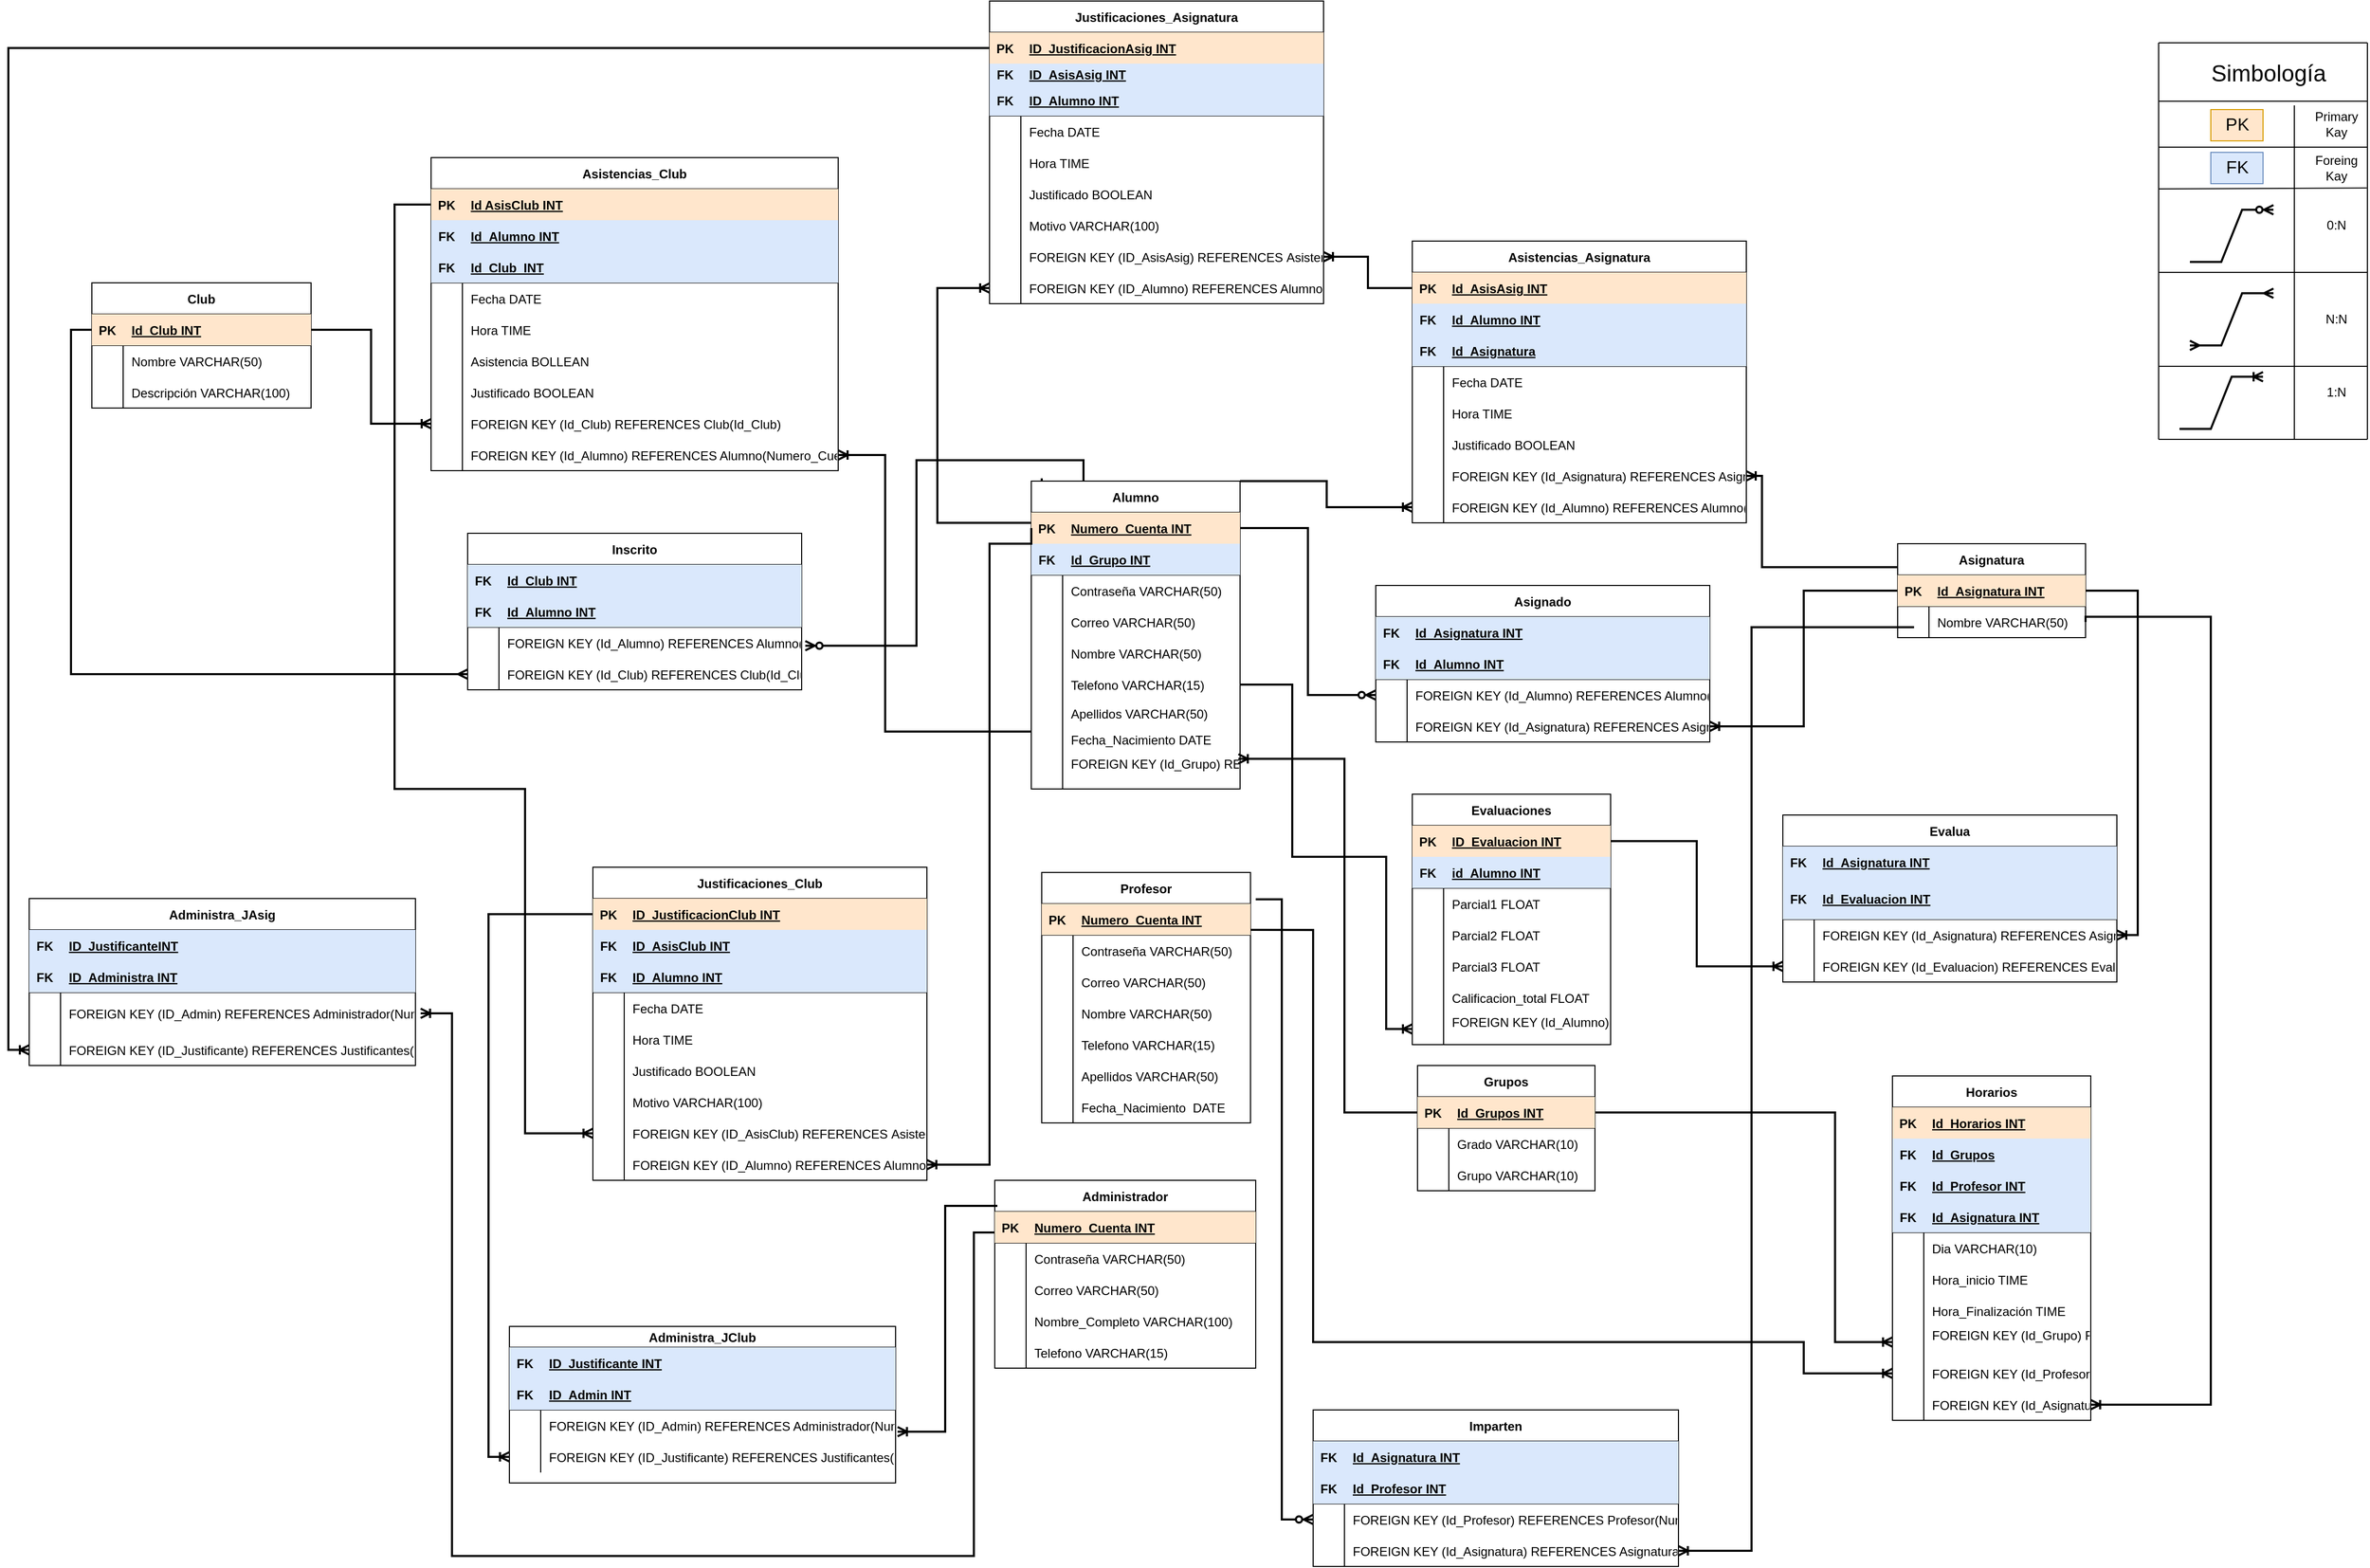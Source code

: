 <mxfile version="24.2.1" type="google">
  <diagram name="Página-1" id="h1TWsrAzNcEtsvQ26Fzw">
    <mxGraphModel grid="1" page="1" gridSize="10" guides="1" tooltips="1" connect="1" arrows="1" fold="1" pageScale="1" pageWidth="827" pageHeight="1169" math="0" shadow="0">
      <root>
        <mxCell id="0" />
        <mxCell id="1" parent="0" />
        <mxCell id="hGHZLCBm_gkYBtWHKOGy-263" style="edgeStyle=orthogonalEdgeStyle;rounded=0;orthogonalLoop=1;jettySize=auto;html=1;exitX=1;exitY=0;exitDx=0;exitDy=0;entryX=0;entryY=0.5;entryDx=0;entryDy=0;strokeColor=default;align=center;verticalAlign=middle;fontFamily=Helvetica;fontSize=12;fontColor=default;labelBackgroundColor=default;endArrow=ERoneToMany;strokeWidth=2;" edge="1" parent="1" source="hGHZLCBm_gkYBtWHKOGy-1" target="hGHZLCBm_gkYBtWHKOGy-191">
          <mxGeometry relative="1" as="geometry">
            <Array as="points">
              <mxPoint x="-1757" y="-120" />
              <mxPoint x="-1757" y="-95" />
            </Array>
          </mxGeometry>
        </mxCell>
        <mxCell id="hGHZLCBm_gkYBtWHKOGy-380" style="edgeStyle=orthogonalEdgeStyle;rounded=0;orthogonalLoop=1;jettySize=auto;html=1;exitX=0.05;exitY=-0.009;exitDx=0;exitDy=0;entryX=0;entryY=0.5;entryDx=0;entryDy=0;exitPerimeter=0;strokeColor=default;strokeWidth=2;align=center;verticalAlign=middle;fontFamily=Helvetica;fontSize=12;fontColor=default;labelBackgroundColor=default;endArrow=ERoneToMany;" edge="1" parent="1" source="hGHZLCBm_gkYBtWHKOGy-1" target="hGHZLCBm_gkYBtWHKOGy-365">
          <mxGeometry relative="1" as="geometry">
            <mxPoint x="-2100" y="-245" as="targetPoint" />
            <Array as="points">
              <mxPoint x="-2030" y="-80" />
              <mxPoint x="-2130" y="-80" />
              <mxPoint x="-2130" y="-305" />
            </Array>
          </mxGeometry>
        </mxCell>
        <mxCell id="hGHZLCBm_gkYBtWHKOGy-1" value="Alumno" style="shape=table;startSize=30;container=1;collapsible=1;childLayout=tableLayout;fixedRows=1;rowLines=0;fontStyle=1;align=center;resizeLast=1;" vertex="1" parent="1">
          <mxGeometry x="-2040" y="-120" width="200" height="295" as="geometry" />
        </mxCell>
        <mxCell id="hGHZLCBm_gkYBtWHKOGy-2" value="" style="shape=tableRow;horizontal=0;startSize=0;swimlaneHead=0;swimlaneBody=0;fillColor=none;collapsible=0;dropTarget=0;points=[[0,0.5],[1,0.5]];portConstraint=eastwest;strokeColor=inherit;top=0;left=0;right=0;bottom=1;" vertex="1" parent="hGHZLCBm_gkYBtWHKOGy-1">
          <mxGeometry y="30" width="200" height="30" as="geometry" />
        </mxCell>
        <mxCell id="hGHZLCBm_gkYBtWHKOGy-3" value="PK" style="shape=partialRectangle;overflow=hidden;connectable=0;fillColor=#ffe6cc;strokeColor=#d79b00;top=0;left=0;bottom=0;right=0;fontStyle=1;strokeWidth=1;" vertex="1" parent="hGHZLCBm_gkYBtWHKOGy-2">
          <mxGeometry width="30" height="30" as="geometry">
            <mxRectangle width="30" height="30" as="alternateBounds" />
          </mxGeometry>
        </mxCell>
        <mxCell id="hGHZLCBm_gkYBtWHKOGy-4" value="Numero_Cuenta INT " style="shape=partialRectangle;overflow=hidden;connectable=0;fillColor=#ffe6cc;align=left;strokeColor=#d79b00;top=0;left=0;bottom=0;right=0;spacingLeft=6;fontStyle=5;" vertex="1" parent="hGHZLCBm_gkYBtWHKOGy-2">
          <mxGeometry x="30" width="170" height="30" as="geometry">
            <mxRectangle width="170" height="30" as="alternateBounds" />
          </mxGeometry>
        </mxCell>
        <mxCell id="hGHZLCBm_gkYBtWHKOGy-315" style="shape=tableRow;horizontal=0;startSize=0;swimlaneHead=0;swimlaneBody=0;fillColor=none;collapsible=0;dropTarget=0;points=[[0,0.5],[1,0.5]];portConstraint=eastwest;strokeColor=inherit;top=0;left=0;right=0;bottom=1;" vertex="1" parent="hGHZLCBm_gkYBtWHKOGy-1">
          <mxGeometry y="60" width="200" height="30" as="geometry" />
        </mxCell>
        <mxCell id="hGHZLCBm_gkYBtWHKOGy-316" value="FK" style="shape=partialRectangle;overflow=hidden;connectable=0;fillColor=#dae8fc;strokeColor=#6c8ebf;top=0;left=0;bottom=0;right=0;fontStyle=1;" vertex="1" parent="hGHZLCBm_gkYBtWHKOGy-315">
          <mxGeometry width="30" height="30" as="geometry">
            <mxRectangle width="30" height="30" as="alternateBounds" />
          </mxGeometry>
        </mxCell>
        <mxCell id="hGHZLCBm_gkYBtWHKOGy-317" value="Id_Grupo INT" style="shape=partialRectangle;overflow=hidden;connectable=0;fillColor=#dae8fc;align=left;strokeColor=#6c8ebf;top=0;left=0;bottom=0;right=0;spacingLeft=6;fontStyle=5;" vertex="1" parent="hGHZLCBm_gkYBtWHKOGy-315">
          <mxGeometry x="30" width="170" height="30" as="geometry">
            <mxRectangle width="170" height="30" as="alternateBounds" />
          </mxGeometry>
        </mxCell>
        <mxCell id="hGHZLCBm_gkYBtWHKOGy-5" value="" style="shape=tableRow;horizontal=0;startSize=0;swimlaneHead=0;swimlaneBody=0;fillColor=none;collapsible=0;dropTarget=0;points=[[0,0.5],[1,0.5]];portConstraint=eastwest;strokeColor=inherit;top=0;left=0;right=0;bottom=0;" vertex="1" parent="hGHZLCBm_gkYBtWHKOGy-1">
          <mxGeometry y="90" width="200" height="30" as="geometry" />
        </mxCell>
        <mxCell id="hGHZLCBm_gkYBtWHKOGy-6" value="" style="shape=partialRectangle;overflow=hidden;connectable=0;fillColor=none;strokeColor=inherit;top=0;left=0;bottom=0;right=0;" vertex="1" parent="hGHZLCBm_gkYBtWHKOGy-5">
          <mxGeometry width="30" height="30" as="geometry">
            <mxRectangle width="30" height="30" as="alternateBounds" />
          </mxGeometry>
        </mxCell>
        <mxCell id="hGHZLCBm_gkYBtWHKOGy-7" value="Contraseña VARCHAR(50)" style="shape=partialRectangle;overflow=hidden;connectable=0;fillColor=none;align=left;strokeColor=inherit;top=0;left=0;bottom=0;right=0;spacingLeft=6;" vertex="1" parent="hGHZLCBm_gkYBtWHKOGy-5">
          <mxGeometry x="30" width="170" height="30" as="geometry">
            <mxRectangle width="170" height="30" as="alternateBounds" />
          </mxGeometry>
        </mxCell>
        <mxCell id="hGHZLCBm_gkYBtWHKOGy-8" value="" style="shape=tableRow;horizontal=0;startSize=0;swimlaneHead=0;swimlaneBody=0;fillColor=none;collapsible=0;dropTarget=0;points=[[0,0.5],[1,0.5]];portConstraint=eastwest;strokeColor=inherit;top=0;left=0;right=0;bottom=0;" vertex="1" parent="hGHZLCBm_gkYBtWHKOGy-1">
          <mxGeometry y="120" width="200" height="30" as="geometry" />
        </mxCell>
        <mxCell id="hGHZLCBm_gkYBtWHKOGy-9" value="" style="shape=partialRectangle;overflow=hidden;connectable=0;fillColor=none;strokeColor=inherit;top=0;left=0;bottom=0;right=0;" vertex="1" parent="hGHZLCBm_gkYBtWHKOGy-8">
          <mxGeometry width="30" height="30" as="geometry">
            <mxRectangle width="30" height="30" as="alternateBounds" />
          </mxGeometry>
        </mxCell>
        <mxCell id="hGHZLCBm_gkYBtWHKOGy-10" value="Correo VARCHAR(50)" style="shape=partialRectangle;overflow=hidden;connectable=0;fillColor=none;align=left;strokeColor=inherit;top=0;left=0;bottom=0;right=0;spacingLeft=6;" vertex="1" parent="hGHZLCBm_gkYBtWHKOGy-8">
          <mxGeometry x="30" width="170" height="30" as="geometry">
            <mxRectangle width="170" height="30" as="alternateBounds" />
          </mxGeometry>
        </mxCell>
        <mxCell id="hGHZLCBm_gkYBtWHKOGy-11" value="" style="shape=tableRow;horizontal=0;startSize=0;swimlaneHead=0;swimlaneBody=0;fillColor=none;collapsible=0;dropTarget=0;points=[[0,0.5],[1,0.5]];portConstraint=eastwest;strokeColor=inherit;top=0;left=0;right=0;bottom=0;" vertex="1" parent="hGHZLCBm_gkYBtWHKOGy-1">
          <mxGeometry y="150" width="200" height="30" as="geometry" />
        </mxCell>
        <mxCell id="hGHZLCBm_gkYBtWHKOGy-12" value="" style="shape=partialRectangle;overflow=hidden;connectable=0;fillColor=none;strokeColor=inherit;top=0;left=0;bottom=0;right=0;" vertex="1" parent="hGHZLCBm_gkYBtWHKOGy-11">
          <mxGeometry width="30" height="30" as="geometry">
            <mxRectangle width="30" height="30" as="alternateBounds" />
          </mxGeometry>
        </mxCell>
        <mxCell id="hGHZLCBm_gkYBtWHKOGy-13" value="Nombre VARCHAR(50)" style="shape=partialRectangle;overflow=hidden;connectable=0;fillColor=none;align=left;strokeColor=inherit;top=0;left=0;bottom=0;right=0;spacingLeft=6;" vertex="1" parent="hGHZLCBm_gkYBtWHKOGy-11">
          <mxGeometry x="30" width="170" height="30" as="geometry">
            <mxRectangle width="170" height="30" as="alternateBounds" />
          </mxGeometry>
        </mxCell>
        <mxCell id="hGHZLCBm_gkYBtWHKOGy-14" value="" style="shape=tableRow;horizontal=0;startSize=0;swimlaneHead=0;swimlaneBody=0;fillColor=none;collapsible=0;dropTarget=0;points=[[0,0.5],[1,0.5]];portConstraint=eastwest;strokeColor=inherit;top=0;left=0;right=0;bottom=0;" vertex="1" parent="hGHZLCBm_gkYBtWHKOGy-1">
          <mxGeometry y="180" width="200" height="30" as="geometry" />
        </mxCell>
        <mxCell id="hGHZLCBm_gkYBtWHKOGy-15" value="" style="shape=partialRectangle;overflow=hidden;connectable=0;fillColor=none;strokeColor=inherit;top=0;left=0;bottom=0;right=0;" vertex="1" parent="hGHZLCBm_gkYBtWHKOGy-14">
          <mxGeometry width="30" height="30" as="geometry">
            <mxRectangle width="30" height="30" as="alternateBounds" />
          </mxGeometry>
        </mxCell>
        <mxCell id="hGHZLCBm_gkYBtWHKOGy-16" value="Telefono VARCHAR(15)" style="shape=partialRectangle;overflow=hidden;connectable=0;fillColor=none;align=left;strokeColor=inherit;top=0;left=0;bottom=0;right=0;spacingLeft=6;" vertex="1" parent="hGHZLCBm_gkYBtWHKOGy-14">
          <mxGeometry x="30" width="170" height="30" as="geometry">
            <mxRectangle width="170" height="30" as="alternateBounds" />
          </mxGeometry>
        </mxCell>
        <mxCell id="hGHZLCBm_gkYBtWHKOGy-17" value="" style="shape=tableRow;horizontal=0;startSize=0;swimlaneHead=0;swimlaneBody=0;fillColor=none;collapsible=0;dropTarget=0;points=[[0,0.5],[1,0.5]];portConstraint=eastwest;strokeColor=inherit;top=0;left=0;right=0;bottom=0;" vertex="1" parent="hGHZLCBm_gkYBtWHKOGy-1">
          <mxGeometry y="210" width="200" height="25" as="geometry" />
        </mxCell>
        <mxCell id="hGHZLCBm_gkYBtWHKOGy-18" value="" style="shape=partialRectangle;overflow=hidden;connectable=0;fillColor=none;strokeColor=inherit;top=0;left=0;bottom=0;right=0;" vertex="1" parent="hGHZLCBm_gkYBtWHKOGy-17">
          <mxGeometry width="30" height="25" as="geometry">
            <mxRectangle width="30" height="25" as="alternateBounds" />
          </mxGeometry>
        </mxCell>
        <mxCell id="hGHZLCBm_gkYBtWHKOGy-19" value="Apellidos VARCHAR(50)" style="shape=partialRectangle;overflow=hidden;connectable=0;fillColor=none;align=left;strokeColor=inherit;top=0;left=0;bottom=0;right=0;spacingLeft=6;" vertex="1" parent="hGHZLCBm_gkYBtWHKOGy-17">
          <mxGeometry x="30" width="170" height="25" as="geometry">
            <mxRectangle width="170" height="25" as="alternateBounds" />
          </mxGeometry>
        </mxCell>
        <mxCell id="mgJo_Q6rRTc5yrQT8_W9-8" style="shape=tableRow;horizontal=0;startSize=0;swimlaneHead=0;swimlaneBody=0;fillColor=none;collapsible=0;dropTarget=0;points=[[0,0.5],[1,0.5]];portConstraint=eastwest;strokeColor=inherit;top=0;left=0;right=0;bottom=0;" vertex="1" parent="hGHZLCBm_gkYBtWHKOGy-1">
          <mxGeometry y="235" width="200" height="25" as="geometry" />
        </mxCell>
        <mxCell id="mgJo_Q6rRTc5yrQT8_W9-9" style="shape=partialRectangle;overflow=hidden;connectable=0;fillColor=none;strokeColor=inherit;top=0;left=0;bottom=0;right=0;" vertex="1" parent="mgJo_Q6rRTc5yrQT8_W9-8">
          <mxGeometry width="30" height="25" as="geometry">
            <mxRectangle width="30" height="25" as="alternateBounds" />
          </mxGeometry>
        </mxCell>
        <mxCell id="mgJo_Q6rRTc5yrQT8_W9-10" value="Fecha_Nacimiento DATE" style="shape=partialRectangle;overflow=hidden;connectable=0;fillColor=none;align=left;strokeColor=inherit;top=0;left=0;bottom=0;right=0;spacingLeft=6;" vertex="1" parent="mgJo_Q6rRTc5yrQT8_W9-8">
          <mxGeometry x="30" width="170" height="25" as="geometry">
            <mxRectangle width="170" height="25" as="alternateBounds" />
          </mxGeometry>
        </mxCell>
        <mxCell id="hGHZLCBm_gkYBtWHKOGy-318" style="shape=tableRow;horizontal=0;startSize=0;swimlaneHead=0;swimlaneBody=0;fillColor=none;collapsible=0;dropTarget=0;points=[[0,0.5],[1,0.5]];portConstraint=eastwest;strokeColor=inherit;top=0;left=0;right=0;bottom=0;" vertex="1" parent="hGHZLCBm_gkYBtWHKOGy-1">
          <mxGeometry y="260" width="200" height="35" as="geometry" />
        </mxCell>
        <mxCell id="hGHZLCBm_gkYBtWHKOGy-319" style="shape=partialRectangle;overflow=hidden;connectable=0;fillColor=none;strokeColor=inherit;top=0;left=0;bottom=0;right=0;" vertex="1" parent="hGHZLCBm_gkYBtWHKOGy-318">
          <mxGeometry width="30" height="35" as="geometry">
            <mxRectangle width="30" height="35" as="alternateBounds" />
          </mxGeometry>
        </mxCell>
        <mxCell id="hGHZLCBm_gkYBtWHKOGy-320" value="FOREIGN KEY (Id_Grupo) REFERENCES Grupos(Id_Grupos)&#xa;" style="shape=partialRectangle;overflow=hidden;connectable=0;fillColor=none;align=left;strokeColor=inherit;top=0;left=0;bottom=0;right=0;spacingLeft=6;" vertex="1" parent="hGHZLCBm_gkYBtWHKOGy-318">
          <mxGeometry x="30" width="170" height="35" as="geometry">
            <mxRectangle width="170" height="35" as="alternateBounds" />
          </mxGeometry>
        </mxCell>
        <mxCell id="hGHZLCBm_gkYBtWHKOGy-20" value="Profesor" style="shape=table;startSize=30;container=1;collapsible=1;childLayout=tableLayout;fixedRows=1;rowLines=0;fontStyle=1;align=center;resizeLast=1;" vertex="1" parent="1">
          <mxGeometry x="-2030" y="255" width="200" height="240" as="geometry" />
        </mxCell>
        <mxCell id="hGHZLCBm_gkYBtWHKOGy-21" value="" style="shape=tableRow;horizontal=0;startSize=0;swimlaneHead=0;swimlaneBody=0;fillColor=none;collapsible=0;dropTarget=0;points=[[0,0.5],[1,0.5]];portConstraint=eastwest;strokeColor=inherit;top=0;left=0;right=0;bottom=1;" vertex="1" parent="hGHZLCBm_gkYBtWHKOGy-20">
          <mxGeometry y="30" width="200" height="30" as="geometry" />
        </mxCell>
        <mxCell id="hGHZLCBm_gkYBtWHKOGy-22" value="PK" style="shape=partialRectangle;overflow=hidden;connectable=0;fillColor=#ffe6cc;strokeColor=#d79b00;top=0;left=0;bottom=0;right=0;fontStyle=1;" vertex="1" parent="hGHZLCBm_gkYBtWHKOGy-21">
          <mxGeometry width="30" height="30" as="geometry">
            <mxRectangle width="30" height="30" as="alternateBounds" />
          </mxGeometry>
        </mxCell>
        <mxCell id="hGHZLCBm_gkYBtWHKOGy-23" value="Numero_Cuenta INT" style="shape=partialRectangle;overflow=hidden;connectable=0;fillColor=#ffe6cc;align=left;strokeColor=#d79b00;top=0;left=0;bottom=0;right=0;spacingLeft=6;fontStyle=5;" vertex="1" parent="hGHZLCBm_gkYBtWHKOGy-21">
          <mxGeometry x="30" width="170" height="30" as="geometry">
            <mxRectangle width="170" height="30" as="alternateBounds" />
          </mxGeometry>
        </mxCell>
        <mxCell id="hGHZLCBm_gkYBtWHKOGy-24" value="" style="shape=tableRow;horizontal=0;startSize=0;swimlaneHead=0;swimlaneBody=0;fillColor=none;collapsible=0;dropTarget=0;points=[[0,0.5],[1,0.5]];portConstraint=eastwest;strokeColor=inherit;top=0;left=0;right=0;bottom=0;" vertex="1" parent="hGHZLCBm_gkYBtWHKOGy-20">
          <mxGeometry y="60" width="200" height="30" as="geometry" />
        </mxCell>
        <mxCell id="hGHZLCBm_gkYBtWHKOGy-25" value="" style="shape=partialRectangle;overflow=hidden;connectable=0;fillColor=none;strokeColor=inherit;top=0;left=0;bottom=0;right=0;" vertex="1" parent="hGHZLCBm_gkYBtWHKOGy-24">
          <mxGeometry width="30" height="30" as="geometry">
            <mxRectangle width="30" height="30" as="alternateBounds" />
          </mxGeometry>
        </mxCell>
        <mxCell id="hGHZLCBm_gkYBtWHKOGy-26" value="Contraseña VARCHAR(50)" style="shape=partialRectangle;overflow=hidden;connectable=0;fillColor=none;align=left;strokeColor=inherit;top=0;left=0;bottom=0;right=0;spacingLeft=6;" vertex="1" parent="hGHZLCBm_gkYBtWHKOGy-24">
          <mxGeometry x="30" width="170" height="30" as="geometry">
            <mxRectangle width="170" height="30" as="alternateBounds" />
          </mxGeometry>
        </mxCell>
        <mxCell id="hGHZLCBm_gkYBtWHKOGy-27" value="" style="shape=tableRow;horizontal=0;startSize=0;swimlaneHead=0;swimlaneBody=0;fillColor=none;collapsible=0;dropTarget=0;points=[[0,0.5],[1,0.5]];portConstraint=eastwest;strokeColor=inherit;top=0;left=0;right=0;bottom=0;" vertex="1" parent="hGHZLCBm_gkYBtWHKOGy-20">
          <mxGeometry y="90" width="200" height="30" as="geometry" />
        </mxCell>
        <mxCell id="hGHZLCBm_gkYBtWHKOGy-28" value="" style="shape=partialRectangle;overflow=hidden;connectable=0;fillColor=none;strokeColor=inherit;top=0;left=0;bottom=0;right=0;" vertex="1" parent="hGHZLCBm_gkYBtWHKOGy-27">
          <mxGeometry width="30" height="30" as="geometry">
            <mxRectangle width="30" height="30" as="alternateBounds" />
          </mxGeometry>
        </mxCell>
        <mxCell id="hGHZLCBm_gkYBtWHKOGy-29" value="Correo VARCHAR(50)" style="shape=partialRectangle;overflow=hidden;connectable=0;fillColor=none;align=left;strokeColor=inherit;top=0;left=0;bottom=0;right=0;spacingLeft=6;" vertex="1" parent="hGHZLCBm_gkYBtWHKOGy-27">
          <mxGeometry x="30" width="170" height="30" as="geometry">
            <mxRectangle width="170" height="30" as="alternateBounds" />
          </mxGeometry>
        </mxCell>
        <mxCell id="hGHZLCBm_gkYBtWHKOGy-30" value="" style="shape=tableRow;horizontal=0;startSize=0;swimlaneHead=0;swimlaneBody=0;fillColor=none;collapsible=0;dropTarget=0;points=[[0,0.5],[1,0.5]];portConstraint=eastwest;strokeColor=inherit;top=0;left=0;right=0;bottom=0;" vertex="1" parent="hGHZLCBm_gkYBtWHKOGy-20">
          <mxGeometry y="120" width="200" height="30" as="geometry" />
        </mxCell>
        <mxCell id="hGHZLCBm_gkYBtWHKOGy-31" value="" style="shape=partialRectangle;overflow=hidden;connectable=0;fillColor=none;strokeColor=inherit;top=0;left=0;bottom=0;right=0;" vertex="1" parent="hGHZLCBm_gkYBtWHKOGy-30">
          <mxGeometry width="30" height="30" as="geometry">
            <mxRectangle width="30" height="30" as="alternateBounds" />
          </mxGeometry>
        </mxCell>
        <mxCell id="hGHZLCBm_gkYBtWHKOGy-32" value="Nombre VARCHAR(50)" style="shape=partialRectangle;overflow=hidden;connectable=0;fillColor=none;align=left;strokeColor=inherit;top=0;left=0;bottom=0;right=0;spacingLeft=6;" vertex="1" parent="hGHZLCBm_gkYBtWHKOGy-30">
          <mxGeometry x="30" width="170" height="30" as="geometry">
            <mxRectangle width="170" height="30" as="alternateBounds" />
          </mxGeometry>
        </mxCell>
        <mxCell id="hGHZLCBm_gkYBtWHKOGy-33" value="" style="shape=tableRow;horizontal=0;startSize=0;swimlaneHead=0;swimlaneBody=0;fillColor=none;collapsible=0;dropTarget=0;points=[[0,0.5],[1,0.5]];portConstraint=eastwest;strokeColor=inherit;top=0;left=0;right=0;bottom=0;" vertex="1" parent="hGHZLCBm_gkYBtWHKOGy-20">
          <mxGeometry y="150" width="200" height="30" as="geometry" />
        </mxCell>
        <mxCell id="hGHZLCBm_gkYBtWHKOGy-34" value="" style="shape=partialRectangle;overflow=hidden;connectable=0;fillColor=none;strokeColor=inherit;top=0;left=0;bottom=0;right=0;" vertex="1" parent="hGHZLCBm_gkYBtWHKOGy-33">
          <mxGeometry width="30" height="30" as="geometry">
            <mxRectangle width="30" height="30" as="alternateBounds" />
          </mxGeometry>
        </mxCell>
        <mxCell id="hGHZLCBm_gkYBtWHKOGy-35" value="Telefono VARCHAR(15)" style="shape=partialRectangle;overflow=hidden;connectable=0;fillColor=none;align=left;strokeColor=inherit;top=0;left=0;bottom=0;right=0;spacingLeft=6;" vertex="1" parent="hGHZLCBm_gkYBtWHKOGy-33">
          <mxGeometry x="30" width="170" height="30" as="geometry">
            <mxRectangle width="170" height="30" as="alternateBounds" />
          </mxGeometry>
        </mxCell>
        <mxCell id="hGHZLCBm_gkYBtWHKOGy-36" value="" style="shape=tableRow;horizontal=0;startSize=0;swimlaneHead=0;swimlaneBody=0;fillColor=none;collapsible=0;dropTarget=0;points=[[0,0.5],[1,0.5]];portConstraint=eastwest;strokeColor=inherit;top=0;left=0;right=0;bottom=0;" vertex="1" parent="hGHZLCBm_gkYBtWHKOGy-20">
          <mxGeometry y="180" width="200" height="30" as="geometry" />
        </mxCell>
        <mxCell id="hGHZLCBm_gkYBtWHKOGy-37" value="" style="shape=partialRectangle;overflow=hidden;connectable=0;fillColor=none;strokeColor=inherit;top=0;left=0;bottom=0;right=0;" vertex="1" parent="hGHZLCBm_gkYBtWHKOGy-36">
          <mxGeometry width="30" height="30" as="geometry">
            <mxRectangle width="30" height="30" as="alternateBounds" />
          </mxGeometry>
        </mxCell>
        <mxCell id="hGHZLCBm_gkYBtWHKOGy-38" value="Apellidos VARCHAR(50)" style="shape=partialRectangle;overflow=hidden;connectable=0;fillColor=none;align=left;strokeColor=inherit;top=0;left=0;bottom=0;right=0;spacingLeft=6;" vertex="1" parent="hGHZLCBm_gkYBtWHKOGy-36">
          <mxGeometry x="30" width="170" height="30" as="geometry">
            <mxRectangle width="170" height="30" as="alternateBounds" />
          </mxGeometry>
        </mxCell>
        <mxCell id="sKd29PtQgQ3Z3Q6URFhU-11" style="shape=tableRow;horizontal=0;startSize=0;swimlaneHead=0;swimlaneBody=0;fillColor=none;collapsible=0;dropTarget=0;points=[[0,0.5],[1,0.5]];portConstraint=eastwest;strokeColor=inherit;top=0;left=0;right=0;bottom=0;" vertex="1" parent="hGHZLCBm_gkYBtWHKOGy-20">
          <mxGeometry y="210" width="200" height="30" as="geometry" />
        </mxCell>
        <mxCell id="sKd29PtQgQ3Z3Q6URFhU-12" style="shape=partialRectangle;overflow=hidden;connectable=0;fillColor=none;strokeColor=inherit;top=0;left=0;bottom=0;right=0;" vertex="1" parent="sKd29PtQgQ3Z3Q6URFhU-11">
          <mxGeometry width="30" height="30" as="geometry">
            <mxRectangle width="30" height="30" as="alternateBounds" />
          </mxGeometry>
        </mxCell>
        <mxCell id="sKd29PtQgQ3Z3Q6URFhU-13" value="Fecha_Nacimiento  DATE" style="shape=partialRectangle;overflow=hidden;connectable=0;fillColor=none;align=left;strokeColor=inherit;top=0;left=0;bottom=0;right=0;spacingLeft=6;" vertex="1" parent="sKd29PtQgQ3Z3Q6URFhU-11">
          <mxGeometry x="30" width="170" height="30" as="geometry">
            <mxRectangle width="170" height="30" as="alternateBounds" />
          </mxGeometry>
        </mxCell>
        <mxCell id="hGHZLCBm_gkYBtWHKOGy-39" value="Administrador" style="shape=table;startSize=30;container=1;collapsible=1;childLayout=tableLayout;fixedRows=1;rowLines=0;fontStyle=1;align=center;resizeLast=1;" vertex="1" parent="1">
          <mxGeometry x="-2075" y="550" width="250" height="180" as="geometry" />
        </mxCell>
        <mxCell id="hGHZLCBm_gkYBtWHKOGy-40" value="" style="shape=tableRow;horizontal=0;startSize=0;swimlaneHead=0;swimlaneBody=0;fillColor=none;collapsible=0;dropTarget=0;points=[[0,0.5],[1,0.5]];portConstraint=eastwest;strokeColor=inherit;top=0;left=0;right=0;bottom=1;" vertex="1" parent="hGHZLCBm_gkYBtWHKOGy-39">
          <mxGeometry y="30" width="250" height="30" as="geometry" />
        </mxCell>
        <mxCell id="hGHZLCBm_gkYBtWHKOGy-41" value="PK" style="shape=partialRectangle;overflow=hidden;connectable=0;fillColor=#ffe6cc;strokeColor=#d79b00;top=0;left=0;bottom=0;right=0;fontStyle=1;" vertex="1" parent="hGHZLCBm_gkYBtWHKOGy-40">
          <mxGeometry width="30" height="30" as="geometry">
            <mxRectangle width="30" height="30" as="alternateBounds" />
          </mxGeometry>
        </mxCell>
        <mxCell id="hGHZLCBm_gkYBtWHKOGy-42" value="Numero_Cuenta INT" style="shape=partialRectangle;overflow=hidden;connectable=0;fillColor=#ffe6cc;align=left;strokeColor=#d79b00;top=0;left=0;bottom=0;right=0;spacingLeft=6;fontStyle=5;" vertex="1" parent="hGHZLCBm_gkYBtWHKOGy-40">
          <mxGeometry x="30" width="220" height="30" as="geometry">
            <mxRectangle width="220" height="30" as="alternateBounds" />
          </mxGeometry>
        </mxCell>
        <mxCell id="hGHZLCBm_gkYBtWHKOGy-43" value="" style="shape=tableRow;horizontal=0;startSize=0;swimlaneHead=0;swimlaneBody=0;fillColor=none;collapsible=0;dropTarget=0;points=[[0,0.5],[1,0.5]];portConstraint=eastwest;strokeColor=inherit;top=0;left=0;right=0;bottom=0;" vertex="1" parent="hGHZLCBm_gkYBtWHKOGy-39">
          <mxGeometry y="60" width="250" height="30" as="geometry" />
        </mxCell>
        <mxCell id="hGHZLCBm_gkYBtWHKOGy-44" value="" style="shape=partialRectangle;overflow=hidden;connectable=0;fillColor=none;strokeColor=inherit;top=0;left=0;bottom=0;right=0;" vertex="1" parent="hGHZLCBm_gkYBtWHKOGy-43">
          <mxGeometry width="30" height="30" as="geometry">
            <mxRectangle width="30" height="30" as="alternateBounds" />
          </mxGeometry>
        </mxCell>
        <mxCell id="hGHZLCBm_gkYBtWHKOGy-45" value="Contraseña VARCHAR(50)" style="shape=partialRectangle;overflow=hidden;connectable=0;fillColor=none;align=left;strokeColor=inherit;top=0;left=0;bottom=0;right=0;spacingLeft=6;" vertex="1" parent="hGHZLCBm_gkYBtWHKOGy-43">
          <mxGeometry x="30" width="220" height="30" as="geometry">
            <mxRectangle width="220" height="30" as="alternateBounds" />
          </mxGeometry>
        </mxCell>
        <mxCell id="hGHZLCBm_gkYBtWHKOGy-46" value="" style="shape=tableRow;horizontal=0;startSize=0;swimlaneHead=0;swimlaneBody=0;fillColor=none;collapsible=0;dropTarget=0;points=[[0,0.5],[1,0.5]];portConstraint=eastwest;strokeColor=inherit;top=0;left=0;right=0;bottom=0;" vertex="1" parent="hGHZLCBm_gkYBtWHKOGy-39">
          <mxGeometry y="90" width="250" height="30" as="geometry" />
        </mxCell>
        <mxCell id="hGHZLCBm_gkYBtWHKOGy-47" value="" style="shape=partialRectangle;overflow=hidden;connectable=0;fillColor=none;strokeColor=inherit;top=0;left=0;bottom=0;right=0;" vertex="1" parent="hGHZLCBm_gkYBtWHKOGy-46">
          <mxGeometry width="30" height="30" as="geometry">
            <mxRectangle width="30" height="30" as="alternateBounds" />
          </mxGeometry>
        </mxCell>
        <mxCell id="hGHZLCBm_gkYBtWHKOGy-48" value="Correo VARCHAR(50)" style="shape=partialRectangle;overflow=hidden;connectable=0;fillColor=none;align=left;strokeColor=inherit;top=0;left=0;bottom=0;right=0;spacingLeft=6;" vertex="1" parent="hGHZLCBm_gkYBtWHKOGy-46">
          <mxGeometry x="30" width="220" height="30" as="geometry">
            <mxRectangle width="220" height="30" as="alternateBounds" />
          </mxGeometry>
        </mxCell>
        <mxCell id="hGHZLCBm_gkYBtWHKOGy-49" value="" style="shape=tableRow;horizontal=0;startSize=0;swimlaneHead=0;swimlaneBody=0;fillColor=none;collapsible=0;dropTarget=0;points=[[0,0.5],[1,0.5]];portConstraint=eastwest;strokeColor=inherit;top=0;left=0;right=0;bottom=0;" vertex="1" parent="hGHZLCBm_gkYBtWHKOGy-39">
          <mxGeometry y="120" width="250" height="30" as="geometry" />
        </mxCell>
        <mxCell id="hGHZLCBm_gkYBtWHKOGy-50" value="" style="shape=partialRectangle;overflow=hidden;connectable=0;fillColor=none;strokeColor=inherit;top=0;left=0;bottom=0;right=0;" vertex="1" parent="hGHZLCBm_gkYBtWHKOGy-49">
          <mxGeometry width="30" height="30" as="geometry">
            <mxRectangle width="30" height="30" as="alternateBounds" />
          </mxGeometry>
        </mxCell>
        <mxCell id="hGHZLCBm_gkYBtWHKOGy-51" value="Nombre_Completo VARCHAR(100)" style="shape=partialRectangle;overflow=hidden;connectable=0;fillColor=none;align=left;strokeColor=inherit;top=0;left=0;bottom=0;right=0;spacingLeft=6;" vertex="1" parent="hGHZLCBm_gkYBtWHKOGy-49">
          <mxGeometry x="30" width="220" height="30" as="geometry">
            <mxRectangle width="220" height="30" as="alternateBounds" />
          </mxGeometry>
        </mxCell>
        <mxCell id="hGHZLCBm_gkYBtWHKOGy-52" value="" style="shape=tableRow;horizontal=0;startSize=0;swimlaneHead=0;swimlaneBody=0;fillColor=none;collapsible=0;dropTarget=0;points=[[0,0.5],[1,0.5]];portConstraint=eastwest;strokeColor=inherit;top=0;left=0;right=0;bottom=0;" vertex="1" parent="hGHZLCBm_gkYBtWHKOGy-39">
          <mxGeometry y="150" width="250" height="30" as="geometry" />
        </mxCell>
        <mxCell id="hGHZLCBm_gkYBtWHKOGy-53" value="" style="shape=partialRectangle;overflow=hidden;connectable=0;fillColor=none;strokeColor=inherit;top=0;left=0;bottom=0;right=0;" vertex="1" parent="hGHZLCBm_gkYBtWHKOGy-52">
          <mxGeometry width="30" height="30" as="geometry">
            <mxRectangle width="30" height="30" as="alternateBounds" />
          </mxGeometry>
        </mxCell>
        <mxCell id="hGHZLCBm_gkYBtWHKOGy-54" value="Telefono VARCHAR(15)" style="shape=partialRectangle;overflow=hidden;connectable=0;fillColor=none;align=left;strokeColor=inherit;top=0;left=0;bottom=0;right=0;spacingLeft=6;" vertex="1" parent="hGHZLCBm_gkYBtWHKOGy-52">
          <mxGeometry x="30" width="220" height="30" as="geometry">
            <mxRectangle width="220" height="30" as="alternateBounds" />
          </mxGeometry>
        </mxCell>
        <mxCell id="hGHZLCBm_gkYBtWHKOGy-55" value="Grupos" style="shape=table;startSize=30;container=1;collapsible=1;childLayout=tableLayout;fixedRows=1;rowLines=0;fontStyle=1;align=center;resizeLast=1;" vertex="1" parent="1">
          <mxGeometry x="-1670" y="440" width="170" height="120" as="geometry" />
        </mxCell>
        <mxCell id="hGHZLCBm_gkYBtWHKOGy-56" value="" style="shape=tableRow;horizontal=0;startSize=0;swimlaneHead=0;swimlaneBody=0;fillColor=none;collapsible=0;dropTarget=0;points=[[0,0.5],[1,0.5]];portConstraint=eastwest;strokeColor=inherit;top=0;left=0;right=0;bottom=1;" vertex="1" parent="hGHZLCBm_gkYBtWHKOGy-55">
          <mxGeometry y="30" width="170" height="30" as="geometry" />
        </mxCell>
        <mxCell id="hGHZLCBm_gkYBtWHKOGy-57" value="PK" style="shape=partialRectangle;overflow=hidden;connectable=0;fillColor=#ffe6cc;strokeColor=#d79b00;top=0;left=0;bottom=0;right=0;fontStyle=1;" vertex="1" parent="hGHZLCBm_gkYBtWHKOGy-56">
          <mxGeometry width="30" height="30" as="geometry">
            <mxRectangle width="30" height="30" as="alternateBounds" />
          </mxGeometry>
        </mxCell>
        <mxCell id="hGHZLCBm_gkYBtWHKOGy-58" value="Id_Grupos INT " style="shape=partialRectangle;overflow=hidden;connectable=0;fillColor=#ffe6cc;align=left;strokeColor=#d79b00;top=0;left=0;bottom=0;right=0;spacingLeft=6;fontStyle=5;" vertex="1" parent="hGHZLCBm_gkYBtWHKOGy-56">
          <mxGeometry x="30" width="140" height="30" as="geometry">
            <mxRectangle width="140" height="30" as="alternateBounds" />
          </mxGeometry>
        </mxCell>
        <mxCell id="hGHZLCBm_gkYBtWHKOGy-59" value="" style="shape=tableRow;horizontal=0;startSize=0;swimlaneHead=0;swimlaneBody=0;fillColor=none;collapsible=0;dropTarget=0;points=[[0,0.5],[1,0.5]];portConstraint=eastwest;strokeColor=inherit;top=0;left=0;right=0;bottom=0;" vertex="1" parent="hGHZLCBm_gkYBtWHKOGy-55">
          <mxGeometry y="60" width="170" height="30" as="geometry" />
        </mxCell>
        <mxCell id="hGHZLCBm_gkYBtWHKOGy-60" value="" style="shape=partialRectangle;overflow=hidden;connectable=0;fillColor=none;strokeColor=inherit;top=0;left=0;bottom=0;right=0;" vertex="1" parent="hGHZLCBm_gkYBtWHKOGy-59">
          <mxGeometry width="30" height="30" as="geometry">
            <mxRectangle width="30" height="30" as="alternateBounds" />
          </mxGeometry>
        </mxCell>
        <mxCell id="hGHZLCBm_gkYBtWHKOGy-61" value="Grado VARCHAR(10)" style="shape=partialRectangle;overflow=hidden;connectable=0;fillColor=none;align=left;strokeColor=inherit;top=0;left=0;bottom=0;right=0;spacingLeft=6;" vertex="1" parent="hGHZLCBm_gkYBtWHKOGy-59">
          <mxGeometry x="30" width="140" height="30" as="geometry">
            <mxRectangle width="140" height="30" as="alternateBounds" />
          </mxGeometry>
        </mxCell>
        <mxCell id="hGHZLCBm_gkYBtWHKOGy-62" value="" style="shape=tableRow;horizontal=0;startSize=0;swimlaneHead=0;swimlaneBody=0;fillColor=none;collapsible=0;dropTarget=0;points=[[0,0.5],[1,0.5]];portConstraint=eastwest;strokeColor=inherit;top=0;left=0;right=0;bottom=0;" vertex="1" parent="hGHZLCBm_gkYBtWHKOGy-55">
          <mxGeometry y="90" width="170" height="30" as="geometry" />
        </mxCell>
        <mxCell id="hGHZLCBm_gkYBtWHKOGy-63" value="" style="shape=partialRectangle;overflow=hidden;connectable=0;fillColor=none;strokeColor=inherit;top=0;left=0;bottom=0;right=0;" vertex="1" parent="hGHZLCBm_gkYBtWHKOGy-62">
          <mxGeometry width="30" height="30" as="geometry">
            <mxRectangle width="30" height="30" as="alternateBounds" />
          </mxGeometry>
        </mxCell>
        <mxCell id="hGHZLCBm_gkYBtWHKOGy-64" value="Grupo VARCHAR(10)" style="shape=partialRectangle;overflow=hidden;connectable=0;fillColor=none;align=left;strokeColor=inherit;top=0;left=0;bottom=0;right=0;spacingLeft=6;" vertex="1" parent="hGHZLCBm_gkYBtWHKOGy-62">
          <mxGeometry x="30" width="140" height="30" as="geometry">
            <mxRectangle width="140" height="30" as="alternateBounds" />
          </mxGeometry>
        </mxCell>
        <mxCell id="hGHZLCBm_gkYBtWHKOGy-65" value="Horarios" style="shape=table;startSize=30;container=1;collapsible=1;childLayout=tableLayout;fixedRows=1;rowLines=0;fontStyle=1;align=center;resizeLast=1;" vertex="1" parent="1">
          <mxGeometry x="-1215" y="450" width="190" height="330" as="geometry" />
        </mxCell>
        <mxCell id="hGHZLCBm_gkYBtWHKOGy-66" value="" style="shape=tableRow;horizontal=0;startSize=0;swimlaneHead=0;swimlaneBody=0;fillColor=none;collapsible=0;dropTarget=0;points=[[0,0.5],[1,0.5]];portConstraint=eastwest;strokeColor=inherit;top=0;left=0;right=0;bottom=1;" vertex="1" parent="hGHZLCBm_gkYBtWHKOGy-65">
          <mxGeometry y="30" width="190" height="30" as="geometry" />
        </mxCell>
        <mxCell id="hGHZLCBm_gkYBtWHKOGy-67" value="PK" style="shape=partialRectangle;overflow=hidden;connectable=0;fillColor=#ffe6cc;strokeColor=#d79b00;top=0;left=0;bottom=0;right=0;fontStyle=1;" vertex="1" parent="hGHZLCBm_gkYBtWHKOGy-66">
          <mxGeometry width="30" height="30" as="geometry">
            <mxRectangle width="30" height="30" as="alternateBounds" />
          </mxGeometry>
        </mxCell>
        <mxCell id="hGHZLCBm_gkYBtWHKOGy-68" value="Id_Horarios INT " style="shape=partialRectangle;overflow=hidden;connectable=0;fillColor=#ffe6cc;align=left;strokeColor=#d79b00;top=0;left=0;bottom=0;right=0;spacingLeft=6;fontStyle=5;" vertex="1" parent="hGHZLCBm_gkYBtWHKOGy-66">
          <mxGeometry x="30" width="160" height="30" as="geometry">
            <mxRectangle width="160" height="30" as="alternateBounds" />
          </mxGeometry>
        </mxCell>
        <mxCell id="nr4ZHBQ0IKWpuyW6O5Jk-19" style="shape=tableRow;horizontal=0;startSize=0;swimlaneHead=0;swimlaneBody=0;fillColor=none;collapsible=0;dropTarget=0;points=[[0,0.5],[1,0.5]];portConstraint=eastwest;strokeColor=inherit;top=0;left=0;right=0;bottom=1;" vertex="1" parent="hGHZLCBm_gkYBtWHKOGy-65">
          <mxGeometry y="60" width="190" height="30" as="geometry" />
        </mxCell>
        <mxCell id="nr4ZHBQ0IKWpuyW6O5Jk-20" value="FK" style="shape=partialRectangle;overflow=hidden;connectable=0;fillColor=#dae8fc;strokeColor=#6c8ebf;top=0;left=0;bottom=0;right=0;fontStyle=1;" vertex="1" parent="nr4ZHBQ0IKWpuyW6O5Jk-19">
          <mxGeometry width="30" height="30" as="geometry">
            <mxRectangle width="30" height="30" as="alternateBounds" />
          </mxGeometry>
        </mxCell>
        <mxCell id="nr4ZHBQ0IKWpuyW6O5Jk-21" value="Id_Grupos" style="shape=partialRectangle;overflow=hidden;connectable=0;fillColor=#dae8fc;align=left;strokeColor=#6c8ebf;top=0;left=0;bottom=0;right=0;spacingLeft=6;fontStyle=5;" vertex="1" parent="nr4ZHBQ0IKWpuyW6O5Jk-19">
          <mxGeometry x="30" width="160" height="30" as="geometry">
            <mxRectangle width="160" height="30" as="alternateBounds" />
          </mxGeometry>
        </mxCell>
        <mxCell id="nr4ZHBQ0IKWpuyW6O5Jk-22" style="shape=tableRow;horizontal=0;startSize=0;swimlaneHead=0;swimlaneBody=0;fillColor=none;collapsible=0;dropTarget=0;points=[[0,0.5],[1,0.5]];portConstraint=eastwest;strokeColor=inherit;top=0;left=0;right=0;bottom=1;" vertex="1" parent="hGHZLCBm_gkYBtWHKOGy-65">
          <mxGeometry y="90" width="190" height="30" as="geometry" />
        </mxCell>
        <mxCell id="nr4ZHBQ0IKWpuyW6O5Jk-23" value="FK" style="shape=partialRectangle;overflow=hidden;connectable=0;fillColor=#dae8fc;strokeColor=#6c8ebf;top=0;left=0;bottom=0;right=0;fontStyle=1;" vertex="1" parent="nr4ZHBQ0IKWpuyW6O5Jk-22">
          <mxGeometry width="30" height="30" as="geometry">
            <mxRectangle width="30" height="30" as="alternateBounds" />
          </mxGeometry>
        </mxCell>
        <mxCell id="nr4ZHBQ0IKWpuyW6O5Jk-24" value="Id_Profesor INT" style="shape=partialRectangle;overflow=hidden;connectable=0;fillColor=#dae8fc;align=left;strokeColor=#6c8ebf;top=0;left=0;bottom=0;right=0;spacingLeft=6;fontStyle=5;" vertex="1" parent="nr4ZHBQ0IKWpuyW6O5Jk-22">
          <mxGeometry x="30" width="160" height="30" as="geometry">
            <mxRectangle width="160" height="30" as="alternateBounds" />
          </mxGeometry>
        </mxCell>
        <mxCell id="nr4ZHBQ0IKWpuyW6O5Jk-34" style="shape=tableRow;horizontal=0;startSize=0;swimlaneHead=0;swimlaneBody=0;fillColor=none;collapsible=0;dropTarget=0;points=[[0,0.5],[1,0.5]];portConstraint=eastwest;strokeColor=inherit;top=0;left=0;right=0;bottom=1;" vertex="1" parent="hGHZLCBm_gkYBtWHKOGy-65">
          <mxGeometry y="120" width="190" height="30" as="geometry" />
        </mxCell>
        <mxCell id="nr4ZHBQ0IKWpuyW6O5Jk-35" value="FK" style="shape=partialRectangle;overflow=hidden;connectable=0;fillColor=#dae8fc;strokeColor=#6c8ebf;top=0;left=0;bottom=0;right=0;fontStyle=1;" vertex="1" parent="nr4ZHBQ0IKWpuyW6O5Jk-34">
          <mxGeometry width="30" height="30" as="geometry">
            <mxRectangle width="30" height="30" as="alternateBounds" />
          </mxGeometry>
        </mxCell>
        <mxCell id="nr4ZHBQ0IKWpuyW6O5Jk-36" value="Id_Asignatura INT" style="shape=partialRectangle;overflow=hidden;connectable=0;fillColor=#dae8fc;align=left;strokeColor=#6c8ebf;top=0;left=0;bottom=0;right=0;spacingLeft=6;fontStyle=5;" vertex="1" parent="nr4ZHBQ0IKWpuyW6O5Jk-34">
          <mxGeometry x="30" width="160" height="30" as="geometry">
            <mxRectangle width="160" height="30" as="alternateBounds" />
          </mxGeometry>
        </mxCell>
        <mxCell id="hGHZLCBm_gkYBtWHKOGy-69" value="" style="shape=tableRow;horizontal=0;startSize=0;swimlaneHead=0;swimlaneBody=0;fillColor=none;collapsible=0;dropTarget=0;points=[[0,0.5],[1,0.5]];portConstraint=eastwest;strokeColor=inherit;top=0;left=0;right=0;bottom=0;" vertex="1" parent="hGHZLCBm_gkYBtWHKOGy-65">
          <mxGeometry y="150" width="190" height="30" as="geometry" />
        </mxCell>
        <mxCell id="hGHZLCBm_gkYBtWHKOGy-70" value="" style="shape=partialRectangle;overflow=hidden;connectable=0;fillColor=none;strokeColor=inherit;top=0;left=0;bottom=0;right=0;" vertex="1" parent="hGHZLCBm_gkYBtWHKOGy-69">
          <mxGeometry width="30" height="30" as="geometry">
            <mxRectangle width="30" height="30" as="alternateBounds" />
          </mxGeometry>
        </mxCell>
        <mxCell id="hGHZLCBm_gkYBtWHKOGy-71" value="Dia VARCHAR(10)" style="shape=partialRectangle;overflow=hidden;connectable=0;fillColor=none;align=left;strokeColor=inherit;top=0;left=0;bottom=0;right=0;spacingLeft=6;" vertex="1" parent="hGHZLCBm_gkYBtWHKOGy-69">
          <mxGeometry x="30" width="160" height="30" as="geometry">
            <mxRectangle width="160" height="30" as="alternateBounds" />
          </mxGeometry>
        </mxCell>
        <mxCell id="hGHZLCBm_gkYBtWHKOGy-72" value="" style="shape=tableRow;horizontal=0;startSize=0;swimlaneHead=0;swimlaneBody=0;fillColor=none;collapsible=0;dropTarget=0;points=[[0,0.5],[1,0.5]];portConstraint=eastwest;strokeColor=inherit;top=0;left=0;right=0;bottom=0;" vertex="1" parent="hGHZLCBm_gkYBtWHKOGy-65">
          <mxGeometry y="180" width="190" height="30" as="geometry" />
        </mxCell>
        <mxCell id="hGHZLCBm_gkYBtWHKOGy-73" value="" style="shape=partialRectangle;overflow=hidden;connectable=0;fillColor=none;strokeColor=inherit;top=0;left=0;bottom=0;right=0;" vertex="1" parent="hGHZLCBm_gkYBtWHKOGy-72">
          <mxGeometry width="30" height="30" as="geometry">
            <mxRectangle width="30" height="30" as="alternateBounds" />
          </mxGeometry>
        </mxCell>
        <mxCell id="hGHZLCBm_gkYBtWHKOGy-74" value="Hora_inicio TIME" style="shape=partialRectangle;overflow=hidden;connectable=0;fillColor=none;align=left;strokeColor=inherit;top=0;left=0;bottom=0;right=0;spacingLeft=6;" vertex="1" parent="hGHZLCBm_gkYBtWHKOGy-72">
          <mxGeometry x="30" width="160" height="30" as="geometry">
            <mxRectangle width="160" height="30" as="alternateBounds" />
          </mxGeometry>
        </mxCell>
        <mxCell id="hGHZLCBm_gkYBtWHKOGy-75" value="" style="shape=tableRow;horizontal=0;startSize=0;swimlaneHead=0;swimlaneBody=0;fillColor=none;collapsible=0;dropTarget=0;points=[[0,0.5],[1,0.5]];portConstraint=eastwest;strokeColor=inherit;top=0;left=0;right=0;bottom=0;" vertex="1" parent="hGHZLCBm_gkYBtWHKOGy-65">
          <mxGeometry y="210" width="190" height="30" as="geometry" />
        </mxCell>
        <mxCell id="hGHZLCBm_gkYBtWHKOGy-76" value="" style="shape=partialRectangle;overflow=hidden;connectable=0;fillColor=none;strokeColor=inherit;top=0;left=0;bottom=0;right=0;" vertex="1" parent="hGHZLCBm_gkYBtWHKOGy-75">
          <mxGeometry width="30" height="30" as="geometry">
            <mxRectangle width="30" height="30" as="alternateBounds" />
          </mxGeometry>
        </mxCell>
        <mxCell id="hGHZLCBm_gkYBtWHKOGy-77" value="Hora_Finalización TIME" style="shape=partialRectangle;overflow=hidden;connectable=0;fillColor=none;align=left;strokeColor=inherit;top=0;left=0;bottom=0;right=0;spacingLeft=6;" vertex="1" parent="hGHZLCBm_gkYBtWHKOGy-75">
          <mxGeometry x="30" width="160" height="30" as="geometry">
            <mxRectangle width="160" height="30" as="alternateBounds" />
          </mxGeometry>
        </mxCell>
        <mxCell id="nr4ZHBQ0IKWpuyW6O5Jk-16" style="shape=tableRow;horizontal=0;startSize=0;swimlaneHead=0;swimlaneBody=0;fillColor=none;collapsible=0;dropTarget=0;points=[[0,0.5],[1,0.5]];portConstraint=eastwest;strokeColor=inherit;top=0;left=0;right=0;bottom=0;" vertex="1" parent="hGHZLCBm_gkYBtWHKOGy-65">
          <mxGeometry y="240" width="190" height="30" as="geometry" />
        </mxCell>
        <mxCell id="nr4ZHBQ0IKWpuyW6O5Jk-17" style="shape=partialRectangle;overflow=hidden;connectable=0;fillColor=none;strokeColor=inherit;top=0;left=0;bottom=0;right=0;" vertex="1" parent="nr4ZHBQ0IKWpuyW6O5Jk-16">
          <mxGeometry width="30" height="30" as="geometry">
            <mxRectangle width="30" height="30" as="alternateBounds" />
          </mxGeometry>
        </mxCell>
        <mxCell id="nr4ZHBQ0IKWpuyW6O5Jk-18" value="FOREIGN KEY (Id_Grupo) REFERENCES Grupos(Id_Grupos)&#xa;" style="shape=partialRectangle;overflow=hidden;connectable=0;fillColor=none;align=left;strokeColor=inherit;top=0;left=0;bottom=0;right=0;spacingLeft=6;" vertex="1" parent="nr4ZHBQ0IKWpuyW6O5Jk-16">
          <mxGeometry x="30" width="160" height="30" as="geometry">
            <mxRectangle width="160" height="30" as="alternateBounds" />
          </mxGeometry>
        </mxCell>
        <mxCell id="nr4ZHBQ0IKWpuyW6O5Jk-25" style="shape=tableRow;horizontal=0;startSize=0;swimlaneHead=0;swimlaneBody=0;fillColor=none;collapsible=0;dropTarget=0;points=[[0,0.5],[1,0.5]];portConstraint=eastwest;strokeColor=inherit;top=0;left=0;right=0;bottom=0;" vertex="1" parent="hGHZLCBm_gkYBtWHKOGy-65">
          <mxGeometry y="270" width="190" height="30" as="geometry" />
        </mxCell>
        <mxCell id="nr4ZHBQ0IKWpuyW6O5Jk-26" style="shape=partialRectangle;overflow=hidden;connectable=0;fillColor=none;strokeColor=inherit;top=0;left=0;bottom=0;right=0;" vertex="1" parent="nr4ZHBQ0IKWpuyW6O5Jk-25">
          <mxGeometry width="30" height="30" as="geometry">
            <mxRectangle width="30" height="30" as="alternateBounds" />
          </mxGeometry>
        </mxCell>
        <mxCell id="nr4ZHBQ0IKWpuyW6O5Jk-27" value="FOREIGN KEY (Id_Profesor) REFERENCES Profesor(Numero_Cuenta INT)" style="shape=partialRectangle;overflow=hidden;connectable=0;fillColor=none;align=left;strokeColor=inherit;top=0;left=0;bottom=0;right=0;spacingLeft=6;" vertex="1" parent="nr4ZHBQ0IKWpuyW6O5Jk-25">
          <mxGeometry x="30" width="160" height="30" as="geometry">
            <mxRectangle width="160" height="30" as="alternateBounds" />
          </mxGeometry>
        </mxCell>
        <mxCell id="nr4ZHBQ0IKWpuyW6O5Jk-28" style="shape=tableRow;horizontal=0;startSize=0;swimlaneHead=0;swimlaneBody=0;fillColor=none;collapsible=0;dropTarget=0;points=[[0,0.5],[1,0.5]];portConstraint=eastwest;strokeColor=inherit;top=0;left=0;right=0;bottom=0;" vertex="1" parent="hGHZLCBm_gkYBtWHKOGy-65">
          <mxGeometry y="300" width="190" height="30" as="geometry" />
        </mxCell>
        <mxCell id="nr4ZHBQ0IKWpuyW6O5Jk-29" style="shape=partialRectangle;overflow=hidden;connectable=0;fillColor=none;strokeColor=inherit;top=0;left=0;bottom=0;right=0;" vertex="1" parent="nr4ZHBQ0IKWpuyW6O5Jk-28">
          <mxGeometry width="30" height="30" as="geometry">
            <mxRectangle width="30" height="30" as="alternateBounds" />
          </mxGeometry>
        </mxCell>
        <mxCell id="nr4ZHBQ0IKWpuyW6O5Jk-30" value="FOREIGN KEY (Id_Asignatura) REFERENCES Asignatura(Id_Asignatura)" style="shape=partialRectangle;overflow=hidden;connectable=0;fillColor=none;align=left;strokeColor=inherit;top=0;left=0;bottom=0;right=0;spacingLeft=6;" vertex="1" parent="nr4ZHBQ0IKWpuyW6O5Jk-28">
          <mxGeometry x="30" width="160" height="30" as="geometry">
            <mxRectangle width="160" height="30" as="alternateBounds" />
          </mxGeometry>
        </mxCell>
        <mxCell id="hGHZLCBm_gkYBtWHKOGy-264" style="edgeStyle=orthogonalEdgeStyle;rounded=0;orthogonalLoop=1;jettySize=auto;html=1;exitX=0;exitY=0.25;exitDx=0;exitDy=0;entryX=1;entryY=0.5;entryDx=0;entryDy=0;strokeColor=default;align=center;verticalAlign=middle;fontFamily=Helvetica;fontSize=12;fontColor=default;labelBackgroundColor=default;endArrow=ERoneToMany;strokeWidth=2;" edge="1" parent="1" source="hGHZLCBm_gkYBtWHKOGy-78" target="hGHZLCBm_gkYBtWHKOGy-188">
          <mxGeometry relative="1" as="geometry">
            <Array as="points">
              <mxPoint x="-1340" y="-38" />
              <mxPoint x="-1340" y="-125" />
            </Array>
          </mxGeometry>
        </mxCell>
        <mxCell id="hGHZLCBm_gkYBtWHKOGy-446" style="edgeStyle=orthogonalEdgeStyle;rounded=0;orthogonalLoop=1;jettySize=auto;html=1;exitX=1;exitY=0.5;exitDx=0;exitDy=0;strokeColor=default;align=center;verticalAlign=middle;fontFamily=Helvetica;fontSize=12;fontColor=default;labelBackgroundColor=default;endArrow=ERoneToMany;strokeWidth=2;entryX=1;entryY=0.5;entryDx=0;entryDy=0;" edge="1" parent="1" source="hGHZLCBm_gkYBtWHKOGy-82" target="nr4ZHBQ0IKWpuyW6O5Jk-28">
          <mxGeometry relative="1" as="geometry">
            <Array as="points">
              <mxPoint x="-1030" y="10" />
              <mxPoint x="-910" y="10" />
              <mxPoint x="-910" y="765" />
            </Array>
            <mxPoint x="-1010" y="10" as="sourcePoint" />
            <mxPoint x="-940" y="842.353" as="targetPoint" />
          </mxGeometry>
        </mxCell>
        <mxCell id="hGHZLCBm_gkYBtWHKOGy-78" value="Asignatura" style="shape=table;startSize=30;container=1;collapsible=1;childLayout=tableLayout;fixedRows=1;rowLines=0;fontStyle=1;align=center;resizeLast=1;" vertex="1" parent="1">
          <mxGeometry x="-1210" y="-60" width="180" height="90" as="geometry" />
        </mxCell>
        <mxCell id="hGHZLCBm_gkYBtWHKOGy-79" value="" style="shape=tableRow;horizontal=0;startSize=0;swimlaneHead=0;swimlaneBody=0;fillColor=none;collapsible=0;dropTarget=0;points=[[0,0.5],[1,0.5]];portConstraint=eastwest;strokeColor=inherit;top=0;left=0;right=0;bottom=1;" vertex="1" parent="hGHZLCBm_gkYBtWHKOGy-78">
          <mxGeometry y="30" width="180" height="30" as="geometry" />
        </mxCell>
        <mxCell id="hGHZLCBm_gkYBtWHKOGy-80" value="PK" style="shape=partialRectangle;overflow=hidden;connectable=0;fillColor=#ffe6cc;strokeColor=#d79b00;top=0;left=0;bottom=0;right=0;fontStyle=1;" vertex="1" parent="hGHZLCBm_gkYBtWHKOGy-79">
          <mxGeometry width="30" height="30" as="geometry">
            <mxRectangle width="30" height="30" as="alternateBounds" />
          </mxGeometry>
        </mxCell>
        <mxCell id="hGHZLCBm_gkYBtWHKOGy-81" value="Id_Asignatura INT " style="shape=partialRectangle;overflow=hidden;connectable=0;fillColor=#ffe6cc;align=left;strokeColor=#d79b00;top=0;left=0;bottom=0;right=0;spacingLeft=6;fontStyle=5;" vertex="1" parent="hGHZLCBm_gkYBtWHKOGy-79">
          <mxGeometry x="30" width="150" height="30" as="geometry">
            <mxRectangle width="150" height="30" as="alternateBounds" />
          </mxGeometry>
        </mxCell>
        <mxCell id="hGHZLCBm_gkYBtWHKOGy-82" value="" style="shape=tableRow;horizontal=0;startSize=0;swimlaneHead=0;swimlaneBody=0;fillColor=none;collapsible=0;dropTarget=0;points=[[0,0.5],[1,0.5]];portConstraint=eastwest;strokeColor=inherit;top=0;left=0;right=0;bottom=0;" vertex="1" parent="hGHZLCBm_gkYBtWHKOGy-78">
          <mxGeometry y="60" width="180" height="30" as="geometry" />
        </mxCell>
        <mxCell id="hGHZLCBm_gkYBtWHKOGy-83" value="" style="shape=partialRectangle;overflow=hidden;connectable=0;fillColor=none;strokeColor=inherit;top=0;left=0;bottom=0;right=0;" vertex="1" parent="hGHZLCBm_gkYBtWHKOGy-82">
          <mxGeometry width="30" height="30" as="geometry">
            <mxRectangle width="30" height="30" as="alternateBounds" />
          </mxGeometry>
        </mxCell>
        <mxCell id="hGHZLCBm_gkYBtWHKOGy-84" value="Nombre VARCHAR(50)" style="shape=partialRectangle;overflow=hidden;connectable=0;fillColor=none;align=left;strokeColor=inherit;top=0;left=0;bottom=0;right=0;spacingLeft=6;" vertex="1" parent="hGHZLCBm_gkYBtWHKOGy-82">
          <mxGeometry x="30" width="150" height="30" as="geometry">
            <mxRectangle width="150" height="30" as="alternateBounds" />
          </mxGeometry>
        </mxCell>
        <mxCell id="hGHZLCBm_gkYBtWHKOGy-85" value="Asignado" style="shape=table;startSize=30;container=1;collapsible=1;childLayout=tableLayout;fixedRows=1;rowLines=0;fontStyle=1;align=center;resizeLast=1;" vertex="1" parent="1">
          <mxGeometry x="-1710" y="-20" width="320" height="150" as="geometry" />
        </mxCell>
        <mxCell id="hGHZLCBm_gkYBtWHKOGy-86" value="" style="shape=tableRow;horizontal=0;startSize=0;swimlaneHead=0;swimlaneBody=0;fillColor=none;collapsible=0;dropTarget=0;points=[[0,0.5],[1,0.5]];portConstraint=eastwest;strokeColor=inherit;top=0;left=0;right=0;bottom=1;" vertex="1" parent="hGHZLCBm_gkYBtWHKOGy-85">
          <mxGeometry y="30" width="320" height="30" as="geometry" />
        </mxCell>
        <mxCell id="hGHZLCBm_gkYBtWHKOGy-87" value="FK" style="shape=partialRectangle;overflow=hidden;connectable=0;fillColor=#dae8fc;strokeColor=#6c8ebf;top=0;left=0;bottom=0;right=0;fontStyle=1;" vertex="1" parent="hGHZLCBm_gkYBtWHKOGy-86">
          <mxGeometry width="30" height="30" as="geometry">
            <mxRectangle width="30" height="30" as="alternateBounds" />
          </mxGeometry>
        </mxCell>
        <mxCell id="hGHZLCBm_gkYBtWHKOGy-88" value="Id_Asignatura INT" style="shape=partialRectangle;overflow=hidden;connectable=0;fillColor=#dae8fc;align=left;strokeColor=#6c8ebf;top=0;left=0;bottom=0;right=0;spacingLeft=6;fontStyle=5;" vertex="1" parent="hGHZLCBm_gkYBtWHKOGy-86">
          <mxGeometry x="30" width="290" height="30" as="geometry">
            <mxRectangle width="290" height="30" as="alternateBounds" />
          </mxGeometry>
        </mxCell>
        <mxCell id="hGHZLCBm_gkYBtWHKOGy-89" value="" style="shape=tableRow;horizontal=0;startSize=0;swimlaneHead=0;swimlaneBody=0;fillColor=none;collapsible=0;dropTarget=0;points=[[0,0.5],[1,0.5]];portConstraint=eastwest;strokeColor=inherit;top=0;left=0;right=0;bottom=1;" vertex="1" parent="hGHZLCBm_gkYBtWHKOGy-85">
          <mxGeometry y="60" width="320" height="30" as="geometry" />
        </mxCell>
        <mxCell id="hGHZLCBm_gkYBtWHKOGy-90" value="FK" style="shape=partialRectangle;overflow=hidden;connectable=0;fillColor=#dae8fc;strokeColor=#6c8ebf;top=0;left=0;bottom=0;right=0;fontStyle=1;" vertex="1" parent="hGHZLCBm_gkYBtWHKOGy-89">
          <mxGeometry width="30" height="30" as="geometry">
            <mxRectangle width="30" height="30" as="alternateBounds" />
          </mxGeometry>
        </mxCell>
        <mxCell id="hGHZLCBm_gkYBtWHKOGy-91" value="Id_Alumno INT" style="shape=partialRectangle;overflow=hidden;connectable=0;fillColor=#dae8fc;align=left;strokeColor=#6c8ebf;top=0;left=0;bottom=0;right=0;spacingLeft=6;fontStyle=5;" vertex="1" parent="hGHZLCBm_gkYBtWHKOGy-89">
          <mxGeometry x="30" width="290" height="30" as="geometry">
            <mxRectangle width="290" height="30" as="alternateBounds" />
          </mxGeometry>
        </mxCell>
        <mxCell id="hGHZLCBm_gkYBtWHKOGy-92" value="" style="shape=tableRow;horizontal=0;startSize=0;swimlaneHead=0;swimlaneBody=0;fillColor=none;collapsible=0;dropTarget=0;points=[[0,0.5],[1,0.5]];portConstraint=eastwest;strokeColor=inherit;top=0;left=0;right=0;bottom=0;" vertex="1" parent="hGHZLCBm_gkYBtWHKOGy-85">
          <mxGeometry y="90" width="320" height="30" as="geometry" />
        </mxCell>
        <mxCell id="hGHZLCBm_gkYBtWHKOGy-93" value="" style="shape=partialRectangle;overflow=hidden;connectable=0;fillColor=none;strokeColor=inherit;top=0;left=0;bottom=0;right=0;" vertex="1" parent="hGHZLCBm_gkYBtWHKOGy-92">
          <mxGeometry width="30" height="30" as="geometry">
            <mxRectangle width="30" height="30" as="alternateBounds" />
          </mxGeometry>
        </mxCell>
        <mxCell id="hGHZLCBm_gkYBtWHKOGy-94" value="FOREIGN KEY (Id_Alumno) REFERENCES Alumno(Numero_Cuenta)" style="shape=partialRectangle;overflow=hidden;connectable=0;fillColor=none;align=left;strokeColor=inherit;top=0;left=0;bottom=0;right=0;spacingLeft=6;" vertex="1" parent="hGHZLCBm_gkYBtWHKOGy-92">
          <mxGeometry x="30" width="290" height="30" as="geometry">
            <mxRectangle width="290" height="30" as="alternateBounds" />
          </mxGeometry>
        </mxCell>
        <mxCell id="hGHZLCBm_gkYBtWHKOGy-95" value="" style="shape=tableRow;horizontal=0;startSize=0;swimlaneHead=0;swimlaneBody=0;fillColor=none;collapsible=0;dropTarget=0;points=[[0,0.5],[1,0.5]];portConstraint=eastwest;strokeColor=inherit;top=0;left=0;right=0;bottom=0;" vertex="1" parent="hGHZLCBm_gkYBtWHKOGy-85">
          <mxGeometry y="120" width="320" height="30" as="geometry" />
        </mxCell>
        <mxCell id="hGHZLCBm_gkYBtWHKOGy-96" value="" style="shape=partialRectangle;overflow=hidden;connectable=0;fillColor=none;strokeColor=inherit;top=0;left=0;bottom=0;right=0;" vertex="1" parent="hGHZLCBm_gkYBtWHKOGy-95">
          <mxGeometry width="30" height="30" as="geometry">
            <mxRectangle width="30" height="30" as="alternateBounds" />
          </mxGeometry>
        </mxCell>
        <mxCell id="hGHZLCBm_gkYBtWHKOGy-97" value="FOREIGN KEY (Id_Asignatura) REFERENCES Asignatura(Id_Asignatura)" style="shape=partialRectangle;overflow=hidden;connectable=0;fillColor=none;align=left;strokeColor=inherit;top=0;left=0;bottom=0;right=0;spacingLeft=6;" vertex="1" parent="hGHZLCBm_gkYBtWHKOGy-95">
          <mxGeometry x="30" width="290" height="30" as="geometry">
            <mxRectangle width="290" height="30" as="alternateBounds" />
          </mxGeometry>
        </mxCell>
        <mxCell id="hGHZLCBm_gkYBtWHKOGy-98" value="Club" style="shape=table;startSize=30;container=1;collapsible=1;childLayout=tableLayout;fixedRows=1;rowLines=0;fontStyle=1;align=center;resizeLast=1;" vertex="1" parent="1">
          <mxGeometry x="-2940" y="-310" width="210" height="120" as="geometry" />
        </mxCell>
        <mxCell id="hGHZLCBm_gkYBtWHKOGy-99" value="" style="shape=tableRow;horizontal=0;startSize=0;swimlaneHead=0;swimlaneBody=0;fillColor=none;collapsible=0;dropTarget=0;points=[[0,0.5],[1,0.5]];portConstraint=eastwest;strokeColor=inherit;top=0;left=0;right=0;bottom=1;" vertex="1" parent="hGHZLCBm_gkYBtWHKOGy-98">
          <mxGeometry y="30" width="210" height="30" as="geometry" />
        </mxCell>
        <mxCell id="hGHZLCBm_gkYBtWHKOGy-100" value="PK" style="shape=partialRectangle;overflow=hidden;connectable=0;fillColor=#ffe6cc;strokeColor=#d79b00;top=0;left=0;bottom=0;right=0;fontStyle=1;" vertex="1" parent="hGHZLCBm_gkYBtWHKOGy-99">
          <mxGeometry width="30" height="30" as="geometry">
            <mxRectangle width="30" height="30" as="alternateBounds" />
          </mxGeometry>
        </mxCell>
        <mxCell id="hGHZLCBm_gkYBtWHKOGy-101" value="Id_Club INT " style="shape=partialRectangle;overflow=hidden;connectable=0;fillColor=#ffe6cc;align=left;strokeColor=#d79b00;top=0;left=0;bottom=0;right=0;spacingLeft=6;fontStyle=5;" vertex="1" parent="hGHZLCBm_gkYBtWHKOGy-99">
          <mxGeometry x="30" width="180" height="30" as="geometry">
            <mxRectangle width="180" height="30" as="alternateBounds" />
          </mxGeometry>
        </mxCell>
        <mxCell id="hGHZLCBm_gkYBtWHKOGy-102" value="" style="shape=tableRow;horizontal=0;startSize=0;swimlaneHead=0;swimlaneBody=0;fillColor=none;collapsible=0;dropTarget=0;points=[[0,0.5],[1,0.5]];portConstraint=eastwest;strokeColor=inherit;top=0;left=0;right=0;bottom=0;" vertex="1" parent="hGHZLCBm_gkYBtWHKOGy-98">
          <mxGeometry y="60" width="210" height="30" as="geometry" />
        </mxCell>
        <mxCell id="hGHZLCBm_gkYBtWHKOGy-103" value="" style="shape=partialRectangle;overflow=hidden;connectable=0;fillColor=none;strokeColor=inherit;top=0;left=0;bottom=0;right=0;" vertex="1" parent="hGHZLCBm_gkYBtWHKOGy-102">
          <mxGeometry width="30" height="30" as="geometry">
            <mxRectangle width="30" height="30" as="alternateBounds" />
          </mxGeometry>
        </mxCell>
        <mxCell id="hGHZLCBm_gkYBtWHKOGy-104" value="Nombre VARCHAR(50)" style="shape=partialRectangle;overflow=hidden;connectable=0;fillColor=none;align=left;strokeColor=inherit;top=0;left=0;bottom=0;right=0;spacingLeft=6;" vertex="1" parent="hGHZLCBm_gkYBtWHKOGy-102">
          <mxGeometry x="30" width="180" height="30" as="geometry">
            <mxRectangle width="180" height="30" as="alternateBounds" />
          </mxGeometry>
        </mxCell>
        <mxCell id="hGHZLCBm_gkYBtWHKOGy-105" value="" style="shape=tableRow;horizontal=0;startSize=0;swimlaneHead=0;swimlaneBody=0;fillColor=none;collapsible=0;dropTarget=0;points=[[0,0.5],[1,0.5]];portConstraint=eastwest;strokeColor=inherit;top=0;left=0;right=0;bottom=0;" vertex="1" parent="hGHZLCBm_gkYBtWHKOGy-98">
          <mxGeometry y="90" width="210" height="30" as="geometry" />
        </mxCell>
        <mxCell id="hGHZLCBm_gkYBtWHKOGy-106" value="" style="shape=partialRectangle;overflow=hidden;connectable=0;fillColor=none;strokeColor=inherit;top=0;left=0;bottom=0;right=0;" vertex="1" parent="hGHZLCBm_gkYBtWHKOGy-105">
          <mxGeometry width="30" height="30" as="geometry">
            <mxRectangle width="30" height="30" as="alternateBounds" />
          </mxGeometry>
        </mxCell>
        <mxCell id="hGHZLCBm_gkYBtWHKOGy-107" value="Descripción VARCHAR(100)" style="shape=partialRectangle;overflow=hidden;connectable=0;fillColor=none;align=left;strokeColor=inherit;top=0;left=0;bottom=0;right=0;spacingLeft=6;" vertex="1" parent="hGHZLCBm_gkYBtWHKOGy-105">
          <mxGeometry x="30" width="180" height="30" as="geometry">
            <mxRectangle width="180" height="30" as="alternateBounds" />
          </mxGeometry>
        </mxCell>
        <mxCell id="hGHZLCBm_gkYBtWHKOGy-108" value="Asistencias_Club" style="shape=table;startSize=30;container=1;collapsible=1;childLayout=tableLayout;fixedRows=1;rowLines=0;fontStyle=1;align=center;resizeLast=1;" vertex="1" parent="1">
          <mxGeometry x="-2615" y="-430" width="390" height="300" as="geometry" />
        </mxCell>
        <mxCell id="hGHZLCBm_gkYBtWHKOGy-109" value="" style="shape=tableRow;horizontal=0;startSize=0;swimlaneHead=0;swimlaneBody=0;fillColor=none;collapsible=0;dropTarget=0;points=[[0,0.5],[1,0.5]];portConstraint=eastwest;strokeColor=inherit;top=0;left=0;right=0;bottom=1;" vertex="1" parent="hGHZLCBm_gkYBtWHKOGy-108">
          <mxGeometry y="30" width="390" height="30" as="geometry" />
        </mxCell>
        <mxCell id="hGHZLCBm_gkYBtWHKOGy-110" value="PK" style="shape=partialRectangle;overflow=hidden;connectable=0;fillColor=#ffe6cc;strokeColor=#d79b00;top=0;left=0;bottom=0;right=0;fontStyle=1;" vertex="1" parent="hGHZLCBm_gkYBtWHKOGy-109">
          <mxGeometry width="30" height="30" as="geometry">
            <mxRectangle width="30" height="30" as="alternateBounds" />
          </mxGeometry>
        </mxCell>
        <mxCell id="hGHZLCBm_gkYBtWHKOGy-111" value="Id AsisClub INT" style="shape=partialRectangle;overflow=hidden;connectable=0;fillColor=#ffe6cc;align=left;strokeColor=#d79b00;top=0;left=0;bottom=0;right=0;spacingLeft=6;fontStyle=5;" vertex="1" parent="hGHZLCBm_gkYBtWHKOGy-109">
          <mxGeometry x="30" width="360" height="30" as="geometry">
            <mxRectangle width="360" height="30" as="alternateBounds" />
          </mxGeometry>
        </mxCell>
        <mxCell id="hGHZLCBm_gkYBtWHKOGy-409" style="shape=tableRow;horizontal=0;startSize=0;swimlaneHead=0;swimlaneBody=0;fillColor=none;collapsible=0;dropTarget=0;points=[[0,0.5],[1,0.5]];portConstraint=eastwest;strokeColor=inherit;top=0;left=0;right=0;bottom=1;" vertex="1" parent="hGHZLCBm_gkYBtWHKOGy-108">
          <mxGeometry y="60" width="390" height="30" as="geometry" />
        </mxCell>
        <mxCell id="hGHZLCBm_gkYBtWHKOGy-410" value="FK" style="shape=partialRectangle;overflow=hidden;connectable=0;fillColor=#dae8fc;strokeColor=#6c8ebf;top=0;left=0;bottom=0;right=0;fontStyle=1;" vertex="1" parent="hGHZLCBm_gkYBtWHKOGy-409">
          <mxGeometry width="30" height="30" as="geometry">
            <mxRectangle width="30" height="30" as="alternateBounds" />
          </mxGeometry>
        </mxCell>
        <mxCell id="hGHZLCBm_gkYBtWHKOGy-411" value="Id_Alumno INT" style="shape=partialRectangle;overflow=hidden;connectable=0;fillColor=#dae8fc;align=left;strokeColor=#6c8ebf;top=0;left=0;bottom=0;right=0;spacingLeft=6;fontStyle=5;" vertex="1" parent="hGHZLCBm_gkYBtWHKOGy-409">
          <mxGeometry x="30" width="360" height="30" as="geometry">
            <mxRectangle width="360" height="30" as="alternateBounds" />
          </mxGeometry>
        </mxCell>
        <mxCell id="hGHZLCBm_gkYBtWHKOGy-412" style="shape=tableRow;horizontal=0;startSize=0;swimlaneHead=0;swimlaneBody=0;fillColor=none;collapsible=0;dropTarget=0;points=[[0,0.5],[1,0.5]];portConstraint=eastwest;strokeColor=inherit;top=0;left=0;right=0;bottom=1;" vertex="1" parent="hGHZLCBm_gkYBtWHKOGy-108">
          <mxGeometry y="90" width="390" height="30" as="geometry" />
        </mxCell>
        <mxCell id="hGHZLCBm_gkYBtWHKOGy-413" value="FK" style="shape=partialRectangle;overflow=hidden;connectable=0;fillColor=#dae8fc;strokeColor=#6c8ebf;top=0;left=0;bottom=0;right=0;fontStyle=1;" vertex="1" parent="hGHZLCBm_gkYBtWHKOGy-412">
          <mxGeometry width="30" height="30" as="geometry">
            <mxRectangle width="30" height="30" as="alternateBounds" />
          </mxGeometry>
        </mxCell>
        <mxCell id="hGHZLCBm_gkYBtWHKOGy-414" value="Id_Club  INT" style="shape=partialRectangle;overflow=hidden;connectable=0;fillColor=#dae8fc;align=left;strokeColor=#6c8ebf;top=0;left=0;bottom=0;right=0;spacingLeft=6;fontStyle=5;" vertex="1" parent="hGHZLCBm_gkYBtWHKOGy-412">
          <mxGeometry x="30" width="360" height="30" as="geometry">
            <mxRectangle width="360" height="30" as="alternateBounds" />
          </mxGeometry>
        </mxCell>
        <mxCell id="hGHZLCBm_gkYBtWHKOGy-115" value="" style="shape=tableRow;horizontal=0;startSize=0;swimlaneHead=0;swimlaneBody=0;fillColor=none;collapsible=0;dropTarget=0;points=[[0,0.5],[1,0.5]];portConstraint=eastwest;strokeColor=inherit;top=0;left=0;right=0;bottom=0;" vertex="1" parent="hGHZLCBm_gkYBtWHKOGy-108">
          <mxGeometry y="120" width="390" height="30" as="geometry" />
        </mxCell>
        <mxCell id="hGHZLCBm_gkYBtWHKOGy-116" value="" style="shape=partialRectangle;overflow=hidden;connectable=0;fillColor=none;strokeColor=inherit;top=0;left=0;bottom=0;right=0;" vertex="1" parent="hGHZLCBm_gkYBtWHKOGy-115">
          <mxGeometry width="30" height="30" as="geometry">
            <mxRectangle width="30" height="30" as="alternateBounds" />
          </mxGeometry>
        </mxCell>
        <mxCell id="hGHZLCBm_gkYBtWHKOGy-117" value="Fecha DATE" style="shape=partialRectangle;overflow=hidden;connectable=0;fillColor=none;align=left;strokeColor=inherit;top=0;left=0;bottom=0;right=0;spacingLeft=6;" vertex="1" parent="hGHZLCBm_gkYBtWHKOGy-115">
          <mxGeometry x="30" width="360" height="30" as="geometry">
            <mxRectangle width="360" height="30" as="alternateBounds" />
          </mxGeometry>
        </mxCell>
        <mxCell id="hGHZLCBm_gkYBtWHKOGy-118" value="" style="shape=tableRow;horizontal=0;startSize=0;swimlaneHead=0;swimlaneBody=0;fillColor=none;collapsible=0;dropTarget=0;points=[[0,0.5],[1,0.5]];portConstraint=eastwest;strokeColor=inherit;top=0;left=0;right=0;bottom=0;" vertex="1" parent="hGHZLCBm_gkYBtWHKOGy-108">
          <mxGeometry y="150" width="390" height="30" as="geometry" />
        </mxCell>
        <mxCell id="hGHZLCBm_gkYBtWHKOGy-119" value="" style="shape=partialRectangle;overflow=hidden;connectable=0;fillColor=none;strokeColor=inherit;top=0;left=0;bottom=0;right=0;" vertex="1" parent="hGHZLCBm_gkYBtWHKOGy-118">
          <mxGeometry width="30" height="30" as="geometry">
            <mxRectangle width="30" height="30" as="alternateBounds" />
          </mxGeometry>
        </mxCell>
        <mxCell id="hGHZLCBm_gkYBtWHKOGy-120" value="Hora TIME" style="shape=partialRectangle;overflow=hidden;connectable=0;fillColor=none;align=left;strokeColor=inherit;top=0;left=0;bottom=0;right=0;spacingLeft=6;" vertex="1" parent="hGHZLCBm_gkYBtWHKOGy-118">
          <mxGeometry x="30" width="360" height="30" as="geometry">
            <mxRectangle width="360" height="30" as="alternateBounds" />
          </mxGeometry>
        </mxCell>
        <mxCell id="sKd29PtQgQ3Z3Q6URFhU-1" style="shape=tableRow;horizontal=0;startSize=0;swimlaneHead=0;swimlaneBody=0;fillColor=none;collapsible=0;dropTarget=0;points=[[0,0.5],[1,0.5]];portConstraint=eastwest;strokeColor=inherit;top=0;left=0;right=0;bottom=0;" vertex="1" parent="hGHZLCBm_gkYBtWHKOGy-108">
          <mxGeometry y="180" width="390" height="30" as="geometry" />
        </mxCell>
        <mxCell id="sKd29PtQgQ3Z3Q6URFhU-2" style="shape=partialRectangle;overflow=hidden;connectable=0;fillColor=none;strokeColor=inherit;top=0;left=0;bottom=0;right=0;" vertex="1" parent="sKd29PtQgQ3Z3Q6URFhU-1">
          <mxGeometry width="30" height="30" as="geometry">
            <mxRectangle width="30" height="30" as="alternateBounds" />
          </mxGeometry>
        </mxCell>
        <mxCell id="sKd29PtQgQ3Z3Q6URFhU-3" value="Asistencia BOLLEAN " style="shape=partialRectangle;overflow=hidden;connectable=0;fillColor=none;align=left;strokeColor=inherit;top=0;left=0;bottom=0;right=0;spacingLeft=6;" vertex="1" parent="sKd29PtQgQ3Z3Q6URFhU-1">
          <mxGeometry x="30" width="360" height="30" as="geometry">
            <mxRectangle width="360" height="30" as="alternateBounds" />
          </mxGeometry>
        </mxCell>
        <mxCell id="hGHZLCBm_gkYBtWHKOGy-121" value="" style="shape=tableRow;horizontal=0;startSize=0;swimlaneHead=0;swimlaneBody=0;fillColor=none;collapsible=0;dropTarget=0;points=[[0,0.5],[1,0.5]];portConstraint=eastwest;strokeColor=inherit;top=0;left=0;right=0;bottom=0;" vertex="1" parent="hGHZLCBm_gkYBtWHKOGy-108">
          <mxGeometry y="210" width="390" height="30" as="geometry" />
        </mxCell>
        <mxCell id="hGHZLCBm_gkYBtWHKOGy-122" value="" style="shape=partialRectangle;overflow=hidden;connectable=0;fillColor=none;strokeColor=inherit;top=0;left=0;bottom=0;right=0;" vertex="1" parent="hGHZLCBm_gkYBtWHKOGy-121">
          <mxGeometry width="30" height="30" as="geometry">
            <mxRectangle width="30" height="30" as="alternateBounds" />
          </mxGeometry>
        </mxCell>
        <mxCell id="hGHZLCBm_gkYBtWHKOGy-123" value="Justificado BOOLEAN" style="shape=partialRectangle;overflow=hidden;connectable=0;fillColor=none;align=left;strokeColor=inherit;top=0;left=0;bottom=0;right=0;spacingLeft=6;" vertex="1" parent="hGHZLCBm_gkYBtWHKOGy-121">
          <mxGeometry x="30" width="360" height="30" as="geometry">
            <mxRectangle width="360" height="30" as="alternateBounds" />
          </mxGeometry>
        </mxCell>
        <mxCell id="hGHZLCBm_gkYBtWHKOGy-124" value="" style="shape=tableRow;horizontal=0;startSize=0;swimlaneHead=0;swimlaneBody=0;fillColor=none;collapsible=0;dropTarget=0;points=[[0,0.5],[1,0.5]];portConstraint=eastwest;strokeColor=inherit;top=0;left=0;right=0;bottom=0;" vertex="1" parent="hGHZLCBm_gkYBtWHKOGy-108">
          <mxGeometry y="240" width="390" height="30" as="geometry" />
        </mxCell>
        <mxCell id="hGHZLCBm_gkYBtWHKOGy-125" value="" style="shape=partialRectangle;overflow=hidden;connectable=0;fillColor=none;strokeColor=inherit;top=0;left=0;bottom=0;right=0;" vertex="1" parent="hGHZLCBm_gkYBtWHKOGy-124">
          <mxGeometry width="30" height="30" as="geometry">
            <mxRectangle width="30" height="30" as="alternateBounds" />
          </mxGeometry>
        </mxCell>
        <mxCell id="hGHZLCBm_gkYBtWHKOGy-126" value="FOREIGN KEY (Id_Club) REFERENCES Club(Id_Club)" style="shape=partialRectangle;overflow=hidden;connectable=0;fillColor=none;align=left;strokeColor=inherit;top=0;left=0;bottom=0;right=0;spacingLeft=6;" vertex="1" parent="hGHZLCBm_gkYBtWHKOGy-124">
          <mxGeometry x="30" width="360" height="30" as="geometry">
            <mxRectangle width="360" height="30" as="alternateBounds" />
          </mxGeometry>
        </mxCell>
        <mxCell id="hGHZLCBm_gkYBtWHKOGy-127" value="" style="shape=tableRow;horizontal=0;startSize=0;swimlaneHead=0;swimlaneBody=0;fillColor=none;collapsible=0;dropTarget=0;points=[[0,0.5],[1,0.5]];portConstraint=eastwest;strokeColor=inherit;top=0;left=0;right=0;bottom=0;" vertex="1" parent="hGHZLCBm_gkYBtWHKOGy-108">
          <mxGeometry y="270" width="390" height="30" as="geometry" />
        </mxCell>
        <mxCell id="hGHZLCBm_gkYBtWHKOGy-128" value="" style="shape=partialRectangle;overflow=hidden;connectable=0;fillColor=none;strokeColor=inherit;top=0;left=0;bottom=0;right=0;" vertex="1" parent="hGHZLCBm_gkYBtWHKOGy-127">
          <mxGeometry width="30" height="30" as="geometry">
            <mxRectangle width="30" height="30" as="alternateBounds" />
          </mxGeometry>
        </mxCell>
        <mxCell id="hGHZLCBm_gkYBtWHKOGy-129" value="FOREIGN KEY (Id_Alumno) REFERENCES Alumno(Numero_Cuenta)" style="shape=partialRectangle;overflow=hidden;connectable=0;fillColor=none;align=left;strokeColor=inherit;top=0;left=0;bottom=0;right=0;spacingLeft=6;" vertex="1" parent="hGHZLCBm_gkYBtWHKOGy-127">
          <mxGeometry x="30" width="360" height="30" as="geometry">
            <mxRectangle width="360" height="30" as="alternateBounds" />
          </mxGeometry>
        </mxCell>
        <mxCell id="hGHZLCBm_gkYBtWHKOGy-130" value="Imparten" style="shape=table;startSize=30;container=1;collapsible=1;childLayout=tableLayout;fixedRows=1;rowLines=0;fontStyle=1;align=center;resizeLast=1;" vertex="1" parent="1">
          <mxGeometry x="-1770" y="770" width="350" height="150" as="geometry" />
        </mxCell>
        <mxCell id="hGHZLCBm_gkYBtWHKOGy-131" value="" style="shape=tableRow;horizontal=0;startSize=0;swimlaneHead=0;swimlaneBody=0;fillColor=none;collapsible=0;dropTarget=0;points=[[0,0.5],[1,0.5]];portConstraint=eastwest;strokeColor=inherit;top=0;left=0;right=0;bottom=1;" vertex="1" parent="hGHZLCBm_gkYBtWHKOGy-130">
          <mxGeometry y="30" width="350" height="30" as="geometry" />
        </mxCell>
        <mxCell id="hGHZLCBm_gkYBtWHKOGy-132" value="FK" style="shape=partialRectangle;overflow=hidden;connectable=0;fillColor=#dae8fc;strokeColor=#6c8ebf;top=0;left=0;bottom=0;right=0;fontStyle=1;" vertex="1" parent="hGHZLCBm_gkYBtWHKOGy-131">
          <mxGeometry width="30" height="30" as="geometry">
            <mxRectangle width="30" height="30" as="alternateBounds" />
          </mxGeometry>
        </mxCell>
        <mxCell id="hGHZLCBm_gkYBtWHKOGy-133" value="Id_Asignatura INT" style="shape=partialRectangle;overflow=hidden;connectable=0;fillColor=#dae8fc;align=left;strokeColor=#6c8ebf;top=0;left=0;bottom=0;right=0;spacingLeft=6;fontStyle=5;" vertex="1" parent="hGHZLCBm_gkYBtWHKOGy-131">
          <mxGeometry x="30" width="320" height="30" as="geometry">
            <mxRectangle width="320" height="30" as="alternateBounds" />
          </mxGeometry>
        </mxCell>
        <mxCell id="hGHZLCBm_gkYBtWHKOGy-134" value="" style="shape=tableRow;horizontal=0;startSize=0;swimlaneHead=0;swimlaneBody=0;fillColor=none;collapsible=0;dropTarget=0;points=[[0,0.5],[1,0.5]];portConstraint=eastwest;strokeColor=inherit;top=0;left=0;right=0;bottom=1;" vertex="1" parent="hGHZLCBm_gkYBtWHKOGy-130">
          <mxGeometry y="60" width="350" height="30" as="geometry" />
        </mxCell>
        <mxCell id="hGHZLCBm_gkYBtWHKOGy-135" value="FK" style="shape=partialRectangle;overflow=hidden;connectable=0;fillColor=#dae8fc;strokeColor=#6c8ebf;top=0;left=0;bottom=0;right=0;fontStyle=1;" vertex="1" parent="hGHZLCBm_gkYBtWHKOGy-134">
          <mxGeometry width="30" height="30" as="geometry">
            <mxRectangle width="30" height="30" as="alternateBounds" />
          </mxGeometry>
        </mxCell>
        <mxCell id="hGHZLCBm_gkYBtWHKOGy-136" value="Id_Profesor INT" style="shape=partialRectangle;overflow=hidden;connectable=0;fillColor=#dae8fc;align=left;strokeColor=#6c8ebf;top=0;left=0;bottom=0;right=0;spacingLeft=6;fontStyle=5;" vertex="1" parent="hGHZLCBm_gkYBtWHKOGy-134">
          <mxGeometry x="30" width="320" height="30" as="geometry">
            <mxRectangle width="320" height="30" as="alternateBounds" />
          </mxGeometry>
        </mxCell>
        <mxCell id="hGHZLCBm_gkYBtWHKOGy-137" value="" style="shape=tableRow;horizontal=0;startSize=0;swimlaneHead=0;swimlaneBody=0;fillColor=none;collapsible=0;dropTarget=0;points=[[0,0.5],[1,0.5]];portConstraint=eastwest;strokeColor=inherit;top=0;left=0;right=0;bottom=0;" vertex="1" parent="hGHZLCBm_gkYBtWHKOGy-130">
          <mxGeometry y="90" width="350" height="30" as="geometry" />
        </mxCell>
        <mxCell id="hGHZLCBm_gkYBtWHKOGy-138" value="" style="shape=partialRectangle;overflow=hidden;connectable=0;fillColor=none;strokeColor=inherit;top=0;left=0;bottom=0;right=0;" vertex="1" parent="hGHZLCBm_gkYBtWHKOGy-137">
          <mxGeometry width="30" height="30" as="geometry">
            <mxRectangle width="30" height="30" as="alternateBounds" />
          </mxGeometry>
        </mxCell>
        <mxCell id="hGHZLCBm_gkYBtWHKOGy-139" value="FOREIGN KEY (Id_Profesor) REFERENCES Profesor(Numero_Cuenta INT)" style="shape=partialRectangle;overflow=hidden;connectable=0;fillColor=none;align=left;strokeColor=inherit;top=0;left=0;bottom=0;right=0;spacingLeft=6;" vertex="1" parent="hGHZLCBm_gkYBtWHKOGy-137">
          <mxGeometry x="30" width="320" height="30" as="geometry">
            <mxRectangle width="320" height="30" as="alternateBounds" />
          </mxGeometry>
        </mxCell>
        <mxCell id="hGHZLCBm_gkYBtWHKOGy-140" value="" style="shape=tableRow;horizontal=0;startSize=0;swimlaneHead=0;swimlaneBody=0;fillColor=none;collapsible=0;dropTarget=0;points=[[0,0.5],[1,0.5]];portConstraint=eastwest;strokeColor=inherit;top=0;left=0;right=0;bottom=0;" vertex="1" parent="hGHZLCBm_gkYBtWHKOGy-130">
          <mxGeometry y="120" width="350" height="30" as="geometry" />
        </mxCell>
        <mxCell id="hGHZLCBm_gkYBtWHKOGy-141" value="" style="shape=partialRectangle;overflow=hidden;connectable=0;fillColor=none;strokeColor=inherit;top=0;left=0;bottom=0;right=0;" vertex="1" parent="hGHZLCBm_gkYBtWHKOGy-140">
          <mxGeometry width="30" height="30" as="geometry">
            <mxRectangle width="30" height="30" as="alternateBounds" />
          </mxGeometry>
        </mxCell>
        <mxCell id="hGHZLCBm_gkYBtWHKOGy-142" value="FOREIGN KEY (Id_Asignatura) REFERENCES Asignatura(Id_Asignatura)" style="shape=partialRectangle;overflow=hidden;connectable=0;fillColor=none;align=left;strokeColor=inherit;top=0;left=0;bottom=0;right=0;spacingLeft=6;" vertex="1" parent="hGHZLCBm_gkYBtWHKOGy-140">
          <mxGeometry x="30" width="320" height="30" as="geometry">
            <mxRectangle width="320" height="30" as="alternateBounds" />
          </mxGeometry>
        </mxCell>
        <mxCell id="hGHZLCBm_gkYBtWHKOGy-169" value="Asistencias_Asignatura" style="shape=table;startSize=30;container=1;collapsible=1;childLayout=tableLayout;fixedRows=1;rowLines=0;fontStyle=1;align=center;resizeLast=1;" vertex="1" parent="1">
          <mxGeometry x="-1675" y="-350" width="320" height="270.0" as="geometry" />
        </mxCell>
        <mxCell id="hGHZLCBm_gkYBtWHKOGy-310" style="shape=tableRow;horizontal=0;startSize=0;swimlaneHead=0;swimlaneBody=0;fillColor=none;collapsible=0;dropTarget=0;points=[[0,0.5],[1,0.5]];portConstraint=eastwest;strokeColor=inherit;top=0;left=0;right=0;bottom=1;" vertex="1" parent="hGHZLCBm_gkYBtWHKOGy-169">
          <mxGeometry y="30" width="320" height="30" as="geometry" />
        </mxCell>
        <mxCell id="hGHZLCBm_gkYBtWHKOGy-311" value="PK" style="shape=partialRectangle;overflow=hidden;connectable=0;fillColor=#ffe6cc;strokeColor=#d79b00;top=0;left=0;bottom=0;right=0;fontStyle=1;" vertex="1" parent="hGHZLCBm_gkYBtWHKOGy-310">
          <mxGeometry width="30" height="30" as="geometry">
            <mxRectangle width="30" height="30" as="alternateBounds" />
          </mxGeometry>
        </mxCell>
        <mxCell id="hGHZLCBm_gkYBtWHKOGy-312" value="Id_AsisAsig INT" style="shape=partialRectangle;overflow=hidden;connectable=0;fillColor=#ffe6cc;align=left;strokeColor=#d79b00;top=0;left=0;bottom=0;right=0;spacingLeft=6;fontStyle=5;" vertex="1" parent="hGHZLCBm_gkYBtWHKOGy-310">
          <mxGeometry x="30" width="290" height="30" as="geometry">
            <mxRectangle width="290" height="30" as="alternateBounds" />
          </mxGeometry>
        </mxCell>
        <mxCell id="hGHZLCBm_gkYBtWHKOGy-173" value="" style="shape=tableRow;horizontal=0;startSize=0;swimlaneHead=0;swimlaneBody=0;fillColor=none;collapsible=0;dropTarget=0;points=[[0,0.5],[1,0.5]];portConstraint=eastwest;strokeColor=inherit;top=0;left=0;right=0;bottom=1;" vertex="1" parent="hGHZLCBm_gkYBtWHKOGy-169">
          <mxGeometry y="60" width="320" height="30" as="geometry" />
        </mxCell>
        <mxCell id="hGHZLCBm_gkYBtWHKOGy-174" value="FK" style="shape=partialRectangle;overflow=hidden;connectable=0;fillColor=#dae8fc;strokeColor=#6c8ebf;top=0;left=0;bottom=0;right=0;fontStyle=1;" vertex="1" parent="hGHZLCBm_gkYBtWHKOGy-173">
          <mxGeometry width="30" height="30" as="geometry">
            <mxRectangle width="30" height="30" as="alternateBounds" />
          </mxGeometry>
        </mxCell>
        <mxCell id="hGHZLCBm_gkYBtWHKOGy-175" value="Id_Alumno INT" style="shape=partialRectangle;overflow=hidden;connectable=0;fillColor=#dae8fc;align=left;strokeColor=#6c8ebf;top=0;left=0;bottom=0;right=0;spacingLeft=6;fontStyle=5;" vertex="1" parent="hGHZLCBm_gkYBtWHKOGy-173">
          <mxGeometry x="30" width="290" height="30" as="geometry">
            <mxRectangle width="290" height="30" as="alternateBounds" />
          </mxGeometry>
        </mxCell>
        <mxCell id="hGHZLCBm_gkYBtWHKOGy-372" style="shape=tableRow;horizontal=0;startSize=0;swimlaneHead=0;swimlaneBody=0;fillColor=none;collapsible=0;dropTarget=0;points=[[0,0.5],[1,0.5]];portConstraint=eastwest;strokeColor=inherit;top=0;left=0;right=0;bottom=1;" vertex="1" parent="hGHZLCBm_gkYBtWHKOGy-169">
          <mxGeometry y="90" width="320" height="30" as="geometry" />
        </mxCell>
        <mxCell id="hGHZLCBm_gkYBtWHKOGy-373" value="FK" style="shape=partialRectangle;overflow=hidden;connectable=0;fillColor=#dae8fc;strokeColor=#6c8ebf;top=0;left=0;bottom=0;right=0;fontStyle=1;" vertex="1" parent="hGHZLCBm_gkYBtWHKOGy-372">
          <mxGeometry width="30" height="30" as="geometry">
            <mxRectangle width="30" height="30" as="alternateBounds" />
          </mxGeometry>
        </mxCell>
        <mxCell id="hGHZLCBm_gkYBtWHKOGy-374" value="Id_Asignatura" style="shape=partialRectangle;overflow=hidden;connectable=0;fillColor=#dae8fc;align=left;strokeColor=#6c8ebf;top=0;left=0;bottom=0;right=0;spacingLeft=6;fontStyle=5;" vertex="1" parent="hGHZLCBm_gkYBtWHKOGy-372">
          <mxGeometry x="30" width="290" height="30" as="geometry">
            <mxRectangle width="290" height="30" as="alternateBounds" />
          </mxGeometry>
        </mxCell>
        <mxCell id="hGHZLCBm_gkYBtWHKOGy-179" value="" style="shape=tableRow;horizontal=0;startSize=0;swimlaneHead=0;swimlaneBody=0;fillColor=none;collapsible=0;dropTarget=0;points=[[0,0.5],[1,0.5]];portConstraint=eastwest;strokeColor=inherit;top=0;left=0;right=0;bottom=0;" vertex="1" parent="hGHZLCBm_gkYBtWHKOGy-169">
          <mxGeometry y="120" width="320" height="30" as="geometry" />
        </mxCell>
        <mxCell id="hGHZLCBm_gkYBtWHKOGy-180" value="" style="shape=partialRectangle;overflow=hidden;connectable=0;fillColor=none;strokeColor=inherit;top=0;left=0;bottom=0;right=0;" vertex="1" parent="hGHZLCBm_gkYBtWHKOGy-179">
          <mxGeometry width="30" height="30" as="geometry">
            <mxRectangle width="30" height="30" as="alternateBounds" />
          </mxGeometry>
        </mxCell>
        <mxCell id="hGHZLCBm_gkYBtWHKOGy-181" value="Fecha DATE" style="shape=partialRectangle;overflow=hidden;connectable=0;fillColor=none;align=left;strokeColor=inherit;top=0;left=0;bottom=0;right=0;spacingLeft=6;" vertex="1" parent="hGHZLCBm_gkYBtWHKOGy-179">
          <mxGeometry x="30" width="290" height="30" as="geometry">
            <mxRectangle width="290" height="30" as="alternateBounds" />
          </mxGeometry>
        </mxCell>
        <mxCell id="hGHZLCBm_gkYBtWHKOGy-182" value="" style="shape=tableRow;horizontal=0;startSize=0;swimlaneHead=0;swimlaneBody=0;fillColor=none;collapsible=0;dropTarget=0;points=[[0,0.5],[1,0.5]];portConstraint=eastwest;strokeColor=inherit;top=0;left=0;right=0;bottom=0;" vertex="1" parent="hGHZLCBm_gkYBtWHKOGy-169">
          <mxGeometry y="150" width="320" height="30" as="geometry" />
        </mxCell>
        <mxCell id="hGHZLCBm_gkYBtWHKOGy-183" value="" style="shape=partialRectangle;overflow=hidden;connectable=0;fillColor=none;strokeColor=inherit;top=0;left=0;bottom=0;right=0;" vertex="1" parent="hGHZLCBm_gkYBtWHKOGy-182">
          <mxGeometry width="30" height="30" as="geometry">
            <mxRectangle width="30" height="30" as="alternateBounds" />
          </mxGeometry>
        </mxCell>
        <mxCell id="hGHZLCBm_gkYBtWHKOGy-184" value="Hora TIME" style="shape=partialRectangle;overflow=hidden;connectable=0;fillColor=none;align=left;strokeColor=inherit;top=0;left=0;bottom=0;right=0;spacingLeft=6;" vertex="1" parent="hGHZLCBm_gkYBtWHKOGy-182">
          <mxGeometry x="30" width="290" height="30" as="geometry">
            <mxRectangle width="290" height="30" as="alternateBounds" />
          </mxGeometry>
        </mxCell>
        <mxCell id="hGHZLCBm_gkYBtWHKOGy-185" value="" style="shape=tableRow;horizontal=0;startSize=0;swimlaneHead=0;swimlaneBody=0;fillColor=none;collapsible=0;dropTarget=0;points=[[0,0.5],[1,0.5]];portConstraint=eastwest;strokeColor=inherit;top=0;left=0;right=0;bottom=0;" vertex="1" parent="hGHZLCBm_gkYBtWHKOGy-169">
          <mxGeometry y="180" width="320" height="30" as="geometry" />
        </mxCell>
        <mxCell id="hGHZLCBm_gkYBtWHKOGy-186" value="" style="shape=partialRectangle;overflow=hidden;connectable=0;fillColor=none;strokeColor=inherit;top=0;left=0;bottom=0;right=0;" vertex="1" parent="hGHZLCBm_gkYBtWHKOGy-185">
          <mxGeometry width="30" height="30" as="geometry">
            <mxRectangle width="30" height="30" as="alternateBounds" />
          </mxGeometry>
        </mxCell>
        <mxCell id="hGHZLCBm_gkYBtWHKOGy-187" value="Justificado BOOLEAN" style="shape=partialRectangle;overflow=hidden;connectable=0;fillColor=none;align=left;strokeColor=inherit;top=0;left=0;bottom=0;right=0;spacingLeft=6;" vertex="1" parent="hGHZLCBm_gkYBtWHKOGy-185">
          <mxGeometry x="30" width="290" height="30" as="geometry">
            <mxRectangle width="290" height="30" as="alternateBounds" />
          </mxGeometry>
        </mxCell>
        <mxCell id="hGHZLCBm_gkYBtWHKOGy-188" value="" style="shape=tableRow;horizontal=0;startSize=0;swimlaneHead=0;swimlaneBody=0;fillColor=none;collapsible=0;dropTarget=0;points=[[0,0.5],[1,0.5]];portConstraint=eastwest;strokeColor=inherit;top=0;left=0;right=0;bottom=0;" vertex="1" parent="hGHZLCBm_gkYBtWHKOGy-169">
          <mxGeometry y="210" width="320" height="30" as="geometry" />
        </mxCell>
        <mxCell id="hGHZLCBm_gkYBtWHKOGy-189" value="" style="shape=partialRectangle;overflow=hidden;connectable=0;fillColor=none;strokeColor=inherit;top=0;left=0;bottom=0;right=0;" vertex="1" parent="hGHZLCBm_gkYBtWHKOGy-188">
          <mxGeometry width="30" height="30" as="geometry">
            <mxRectangle width="30" height="30" as="alternateBounds" />
          </mxGeometry>
        </mxCell>
        <mxCell id="hGHZLCBm_gkYBtWHKOGy-190" value="FOREIGN KEY (Id_Asignatura) REFERENCES Asignatura(Id_Asignatura)" style="shape=partialRectangle;overflow=hidden;connectable=0;fillColor=none;align=left;strokeColor=inherit;top=0;left=0;bottom=0;right=0;spacingLeft=6;" vertex="1" parent="hGHZLCBm_gkYBtWHKOGy-188">
          <mxGeometry x="30" width="290" height="30" as="geometry">
            <mxRectangle width="290" height="30" as="alternateBounds" />
          </mxGeometry>
        </mxCell>
        <mxCell id="hGHZLCBm_gkYBtWHKOGy-191" value="" style="shape=tableRow;horizontal=0;startSize=0;swimlaneHead=0;swimlaneBody=0;fillColor=none;collapsible=0;dropTarget=0;points=[[0,0.5],[1,0.5]];portConstraint=eastwest;strokeColor=inherit;top=0;left=0;right=0;bottom=0;" vertex="1" parent="hGHZLCBm_gkYBtWHKOGy-169">
          <mxGeometry y="240" width="320" height="30" as="geometry" />
        </mxCell>
        <mxCell id="hGHZLCBm_gkYBtWHKOGy-192" value="" style="shape=partialRectangle;overflow=hidden;connectable=0;fillColor=none;strokeColor=inherit;top=0;left=0;bottom=0;right=0;" vertex="1" parent="hGHZLCBm_gkYBtWHKOGy-191">
          <mxGeometry width="30" height="30" as="geometry">
            <mxRectangle width="30" height="30" as="alternateBounds" />
          </mxGeometry>
        </mxCell>
        <mxCell id="hGHZLCBm_gkYBtWHKOGy-193" value="FOREIGN KEY (Id_Alumno) REFERENCES Alumno(Id_Alumno)" style="shape=partialRectangle;overflow=hidden;connectable=0;fillColor=none;align=left;strokeColor=inherit;top=0;left=0;bottom=0;right=0;spacingLeft=6;" vertex="1" parent="hGHZLCBm_gkYBtWHKOGy-191">
          <mxGeometry x="30" width="290" height="30" as="geometry">
            <mxRectangle width="290" height="30" as="alternateBounds" />
          </mxGeometry>
        </mxCell>
        <mxCell id="hGHZLCBm_gkYBtWHKOGy-197" value="Evaluaciones" style="shape=table;startSize=30;container=1;collapsible=1;childLayout=tableLayout;fixedRows=1;rowLines=0;fontStyle=1;align=center;resizeLast=1;" vertex="1" parent="1">
          <mxGeometry x="-1675" y="180" width="190" height="240" as="geometry" />
        </mxCell>
        <mxCell id="hGHZLCBm_gkYBtWHKOGy-198" value="" style="shape=tableRow;horizontal=0;startSize=0;swimlaneHead=0;swimlaneBody=0;fillColor=none;collapsible=0;dropTarget=0;points=[[0,0.5],[1,0.5]];portConstraint=eastwest;strokeColor=inherit;top=0;left=0;right=0;bottom=1;" vertex="1" parent="hGHZLCBm_gkYBtWHKOGy-197">
          <mxGeometry y="30" width="190" height="30" as="geometry" />
        </mxCell>
        <mxCell id="hGHZLCBm_gkYBtWHKOGy-199" value="PK" style="shape=partialRectangle;overflow=hidden;connectable=0;fillColor=#ffe6cc;strokeColor=#d79b00;top=0;left=0;bottom=0;right=0;fontStyle=1;" vertex="1" parent="hGHZLCBm_gkYBtWHKOGy-198">
          <mxGeometry width="30" height="30" as="geometry">
            <mxRectangle width="30" height="30" as="alternateBounds" />
          </mxGeometry>
        </mxCell>
        <mxCell id="hGHZLCBm_gkYBtWHKOGy-200" value="ID_Evaluacion INT " style="shape=partialRectangle;overflow=hidden;connectable=0;fillColor=#ffe6cc;align=left;strokeColor=#d79b00;top=0;left=0;bottom=0;right=0;spacingLeft=6;fontStyle=5;" vertex="1" parent="hGHZLCBm_gkYBtWHKOGy-198">
          <mxGeometry x="30" width="160" height="30" as="geometry">
            <mxRectangle width="160" height="30" as="alternateBounds" />
          </mxGeometry>
        </mxCell>
        <mxCell id="sKd29PtQgQ3Z3Q6URFhU-4" style="shape=tableRow;horizontal=0;startSize=0;swimlaneHead=0;swimlaneBody=0;fillColor=none;collapsible=0;dropTarget=0;points=[[0,0.5],[1,0.5]];portConstraint=eastwest;strokeColor=inherit;top=0;left=0;right=0;bottom=1;" vertex="1" parent="hGHZLCBm_gkYBtWHKOGy-197">
          <mxGeometry y="60" width="190" height="30" as="geometry" />
        </mxCell>
        <mxCell id="sKd29PtQgQ3Z3Q6URFhU-5" value="FK" style="shape=partialRectangle;overflow=hidden;connectable=0;fillColor=#dae8fc;strokeColor=#6c8ebf;top=0;left=0;bottom=0;right=0;fontStyle=1;" vertex="1" parent="sKd29PtQgQ3Z3Q6URFhU-4">
          <mxGeometry width="30" height="30" as="geometry">
            <mxRectangle width="30" height="30" as="alternateBounds" />
          </mxGeometry>
        </mxCell>
        <mxCell id="sKd29PtQgQ3Z3Q6URFhU-6" value="id_Alumno INT" style="shape=partialRectangle;overflow=hidden;connectable=0;fillColor=#dae8fc;align=left;strokeColor=#6c8ebf;top=0;left=0;bottom=0;right=0;spacingLeft=6;fontStyle=5;" vertex="1" parent="sKd29PtQgQ3Z3Q6URFhU-4">
          <mxGeometry x="30" width="160" height="30" as="geometry">
            <mxRectangle width="160" height="30" as="alternateBounds" />
          </mxGeometry>
        </mxCell>
        <mxCell id="hGHZLCBm_gkYBtWHKOGy-201" value="" style="shape=tableRow;horizontal=0;startSize=0;swimlaneHead=0;swimlaneBody=0;fillColor=none;collapsible=0;dropTarget=0;points=[[0,0.5],[1,0.5]];portConstraint=eastwest;strokeColor=inherit;top=0;left=0;right=0;bottom=0;" vertex="1" parent="hGHZLCBm_gkYBtWHKOGy-197">
          <mxGeometry y="90" width="190" height="30" as="geometry" />
        </mxCell>
        <mxCell id="hGHZLCBm_gkYBtWHKOGy-202" value="" style="shape=partialRectangle;overflow=hidden;connectable=0;fillColor=none;strokeColor=inherit;top=0;left=0;bottom=0;right=0;" vertex="1" parent="hGHZLCBm_gkYBtWHKOGy-201">
          <mxGeometry width="30" height="30" as="geometry">
            <mxRectangle width="30" height="30" as="alternateBounds" />
          </mxGeometry>
        </mxCell>
        <mxCell id="hGHZLCBm_gkYBtWHKOGy-203" value="Parcial1 FLOAT" style="shape=partialRectangle;overflow=hidden;connectable=0;fillColor=none;align=left;strokeColor=inherit;top=0;left=0;bottom=0;right=0;spacingLeft=6;" vertex="1" parent="hGHZLCBm_gkYBtWHKOGy-201">
          <mxGeometry x="30" width="160" height="30" as="geometry">
            <mxRectangle width="160" height="30" as="alternateBounds" />
          </mxGeometry>
        </mxCell>
        <mxCell id="hGHZLCBm_gkYBtWHKOGy-204" value="" style="shape=tableRow;horizontal=0;startSize=0;swimlaneHead=0;swimlaneBody=0;fillColor=none;collapsible=0;dropTarget=0;points=[[0,0.5],[1,0.5]];portConstraint=eastwest;strokeColor=inherit;top=0;left=0;right=0;bottom=0;" vertex="1" parent="hGHZLCBm_gkYBtWHKOGy-197">
          <mxGeometry y="120" width="190" height="30" as="geometry" />
        </mxCell>
        <mxCell id="hGHZLCBm_gkYBtWHKOGy-205" value="" style="shape=partialRectangle;overflow=hidden;connectable=0;fillColor=none;strokeColor=inherit;top=0;left=0;bottom=0;right=0;" vertex="1" parent="hGHZLCBm_gkYBtWHKOGy-204">
          <mxGeometry width="30" height="30" as="geometry">
            <mxRectangle width="30" height="30" as="alternateBounds" />
          </mxGeometry>
        </mxCell>
        <mxCell id="hGHZLCBm_gkYBtWHKOGy-206" value="Parcial2 FLOAT" style="shape=partialRectangle;overflow=hidden;connectable=0;fillColor=none;align=left;strokeColor=inherit;top=0;left=0;bottom=0;right=0;spacingLeft=6;" vertex="1" parent="hGHZLCBm_gkYBtWHKOGy-204">
          <mxGeometry x="30" width="160" height="30" as="geometry">
            <mxRectangle width="160" height="30" as="alternateBounds" />
          </mxGeometry>
        </mxCell>
        <mxCell id="hGHZLCBm_gkYBtWHKOGy-207" value="" style="shape=tableRow;horizontal=0;startSize=0;swimlaneHead=0;swimlaneBody=0;fillColor=none;collapsible=0;dropTarget=0;points=[[0,0.5],[1,0.5]];portConstraint=eastwest;strokeColor=inherit;top=0;left=0;right=0;bottom=0;" vertex="1" parent="hGHZLCBm_gkYBtWHKOGy-197">
          <mxGeometry y="150" width="190" height="30" as="geometry" />
        </mxCell>
        <mxCell id="hGHZLCBm_gkYBtWHKOGy-208" value="" style="shape=partialRectangle;overflow=hidden;connectable=0;fillColor=none;strokeColor=inherit;top=0;left=0;bottom=0;right=0;" vertex="1" parent="hGHZLCBm_gkYBtWHKOGy-207">
          <mxGeometry width="30" height="30" as="geometry">
            <mxRectangle width="30" height="30" as="alternateBounds" />
          </mxGeometry>
        </mxCell>
        <mxCell id="hGHZLCBm_gkYBtWHKOGy-209" value="Parcial3 FLOAT" style="shape=partialRectangle;overflow=hidden;connectable=0;fillColor=none;align=left;strokeColor=inherit;top=0;left=0;bottom=0;right=0;spacingLeft=6;" vertex="1" parent="hGHZLCBm_gkYBtWHKOGy-207">
          <mxGeometry x="30" width="160" height="30" as="geometry">
            <mxRectangle width="160" height="30" as="alternateBounds" />
          </mxGeometry>
        </mxCell>
        <mxCell id="hGHZLCBm_gkYBtWHKOGy-210" value="" style="shape=tableRow;horizontal=0;startSize=0;swimlaneHead=0;swimlaneBody=0;fillColor=none;collapsible=0;dropTarget=0;points=[[0,0.5],[1,0.5]];portConstraint=eastwest;strokeColor=inherit;top=0;left=0;right=0;bottom=0;" vertex="1" parent="hGHZLCBm_gkYBtWHKOGy-197">
          <mxGeometry y="180" width="190" height="30" as="geometry" />
        </mxCell>
        <mxCell id="hGHZLCBm_gkYBtWHKOGy-211" value="" style="shape=partialRectangle;overflow=hidden;connectable=0;fillColor=none;strokeColor=inherit;top=0;left=0;bottom=0;right=0;" vertex="1" parent="hGHZLCBm_gkYBtWHKOGy-210">
          <mxGeometry width="30" height="30" as="geometry">
            <mxRectangle width="30" height="30" as="alternateBounds" />
          </mxGeometry>
        </mxCell>
        <mxCell id="hGHZLCBm_gkYBtWHKOGy-212" value="Calificacion_total FLOAT" style="shape=partialRectangle;overflow=hidden;connectable=0;fillColor=none;align=left;strokeColor=inherit;top=0;left=0;bottom=0;right=0;spacingLeft=6;" vertex="1" parent="hGHZLCBm_gkYBtWHKOGy-210">
          <mxGeometry x="30" width="160" height="30" as="geometry">
            <mxRectangle width="160" height="30" as="alternateBounds" />
          </mxGeometry>
        </mxCell>
        <mxCell id="sKd29PtQgQ3Z3Q6URFhU-8" style="shape=tableRow;horizontal=0;startSize=0;swimlaneHead=0;swimlaneBody=0;fillColor=none;collapsible=0;dropTarget=0;points=[[0,0.5],[1,0.5]];portConstraint=eastwest;strokeColor=inherit;top=0;left=0;right=0;bottom=0;" vertex="1" parent="hGHZLCBm_gkYBtWHKOGy-197">
          <mxGeometry y="210" width="190" height="30" as="geometry" />
        </mxCell>
        <mxCell id="sKd29PtQgQ3Z3Q6URFhU-9" style="shape=partialRectangle;overflow=hidden;connectable=0;fillColor=none;strokeColor=inherit;top=0;left=0;bottom=0;right=0;" vertex="1" parent="sKd29PtQgQ3Z3Q6URFhU-8">
          <mxGeometry width="30" height="30" as="geometry">
            <mxRectangle width="30" height="30" as="alternateBounds" />
          </mxGeometry>
        </mxCell>
        <mxCell id="sKd29PtQgQ3Z3Q6URFhU-10" value="FOREIGN KEY (Id_Alumno) REFERENCES Alumno(Numero_Cuenta)&#xa;" style="shape=partialRectangle;overflow=hidden;connectable=0;fillColor=none;align=left;strokeColor=inherit;top=0;left=0;bottom=0;right=0;spacingLeft=6;" vertex="1" parent="sKd29PtQgQ3Z3Q6URFhU-8">
          <mxGeometry x="30" width="160" height="30" as="geometry">
            <mxRectangle width="160" height="30" as="alternateBounds" />
          </mxGeometry>
        </mxCell>
        <mxCell id="hGHZLCBm_gkYBtWHKOGy-213" value="Administra_JClub" style="shape=table;startSize=20;container=1;collapsible=1;childLayout=tableLayout;fixedRows=1;rowLines=0;fontStyle=1;align=center;resizeLast=1;" vertex="1" parent="1">
          <mxGeometry x="-2540" y="690" width="370" height="150" as="geometry" />
        </mxCell>
        <mxCell id="hGHZLCBm_gkYBtWHKOGy-214" value="" style="shape=tableRow;horizontal=0;startSize=0;swimlaneHead=0;swimlaneBody=0;fillColor=none;collapsible=0;dropTarget=0;points=[[0,0.5],[1,0.5]];portConstraint=eastwest;strokeColor=inherit;top=0;left=0;right=0;bottom=1;" vertex="1" parent="hGHZLCBm_gkYBtWHKOGy-213">
          <mxGeometry y="20" width="370" height="30" as="geometry" />
        </mxCell>
        <mxCell id="hGHZLCBm_gkYBtWHKOGy-215" value="FK" style="shape=partialRectangle;overflow=hidden;connectable=0;fillColor=#dae8fc;strokeColor=#6c8ebf;top=0;left=0;bottom=0;right=0;fontStyle=1;" vertex="1" parent="hGHZLCBm_gkYBtWHKOGy-214">
          <mxGeometry width="30" height="30" as="geometry">
            <mxRectangle width="30" height="30" as="alternateBounds" />
          </mxGeometry>
        </mxCell>
        <mxCell id="hGHZLCBm_gkYBtWHKOGy-216" value="ID_Justificante INT" style="shape=partialRectangle;overflow=hidden;connectable=0;fillColor=#dae8fc;align=left;strokeColor=#6c8ebf;top=0;left=0;bottom=0;right=0;spacingLeft=6;fontStyle=5;" vertex="1" parent="hGHZLCBm_gkYBtWHKOGy-214">
          <mxGeometry x="30" width="340" height="30" as="geometry">
            <mxRectangle width="340" height="30" as="alternateBounds" />
          </mxGeometry>
        </mxCell>
        <mxCell id="hGHZLCBm_gkYBtWHKOGy-217" value="" style="shape=tableRow;horizontal=0;startSize=0;swimlaneHead=0;swimlaneBody=0;fillColor=none;collapsible=0;dropTarget=0;points=[[0,0.5],[1,0.5]];portConstraint=eastwest;strokeColor=inherit;top=0;left=0;right=0;bottom=1;" vertex="1" parent="hGHZLCBm_gkYBtWHKOGy-213">
          <mxGeometry y="50" width="370" height="30" as="geometry" />
        </mxCell>
        <mxCell id="hGHZLCBm_gkYBtWHKOGy-218" value="FK" style="shape=partialRectangle;overflow=hidden;connectable=0;fillColor=#dae8fc;strokeColor=#6c8ebf;top=0;left=0;bottom=0;right=0;fontStyle=1;" vertex="1" parent="hGHZLCBm_gkYBtWHKOGy-217">
          <mxGeometry width="30" height="30" as="geometry">
            <mxRectangle width="30" height="30" as="alternateBounds" />
          </mxGeometry>
        </mxCell>
        <mxCell id="hGHZLCBm_gkYBtWHKOGy-219" value="ID_Admin INT" style="shape=partialRectangle;overflow=hidden;connectable=0;fillColor=#dae8fc;align=left;strokeColor=#6c8ebf;top=0;left=0;bottom=0;right=0;spacingLeft=6;fontStyle=5;" vertex="1" parent="hGHZLCBm_gkYBtWHKOGy-217">
          <mxGeometry x="30" width="340" height="30" as="geometry">
            <mxRectangle width="340" height="30" as="alternateBounds" />
          </mxGeometry>
        </mxCell>
        <mxCell id="hGHZLCBm_gkYBtWHKOGy-223" value="" style="shape=tableRow;horizontal=0;startSize=0;swimlaneHead=0;swimlaneBody=0;fillColor=none;collapsible=0;dropTarget=0;points=[[0,0.5],[1,0.5]];portConstraint=eastwest;strokeColor=inherit;top=0;left=0;right=0;bottom=0;" vertex="1" parent="hGHZLCBm_gkYBtWHKOGy-213">
          <mxGeometry y="80" width="370" height="30" as="geometry" />
        </mxCell>
        <mxCell id="hGHZLCBm_gkYBtWHKOGy-224" value="" style="shape=partialRectangle;overflow=hidden;connectable=0;fillColor=none;strokeColor=inherit;top=0;left=0;bottom=0;right=0;" vertex="1" parent="hGHZLCBm_gkYBtWHKOGy-223">
          <mxGeometry width="30" height="30" as="geometry">
            <mxRectangle width="30" height="30" as="alternateBounds" />
          </mxGeometry>
        </mxCell>
        <mxCell id="hGHZLCBm_gkYBtWHKOGy-225" value="FOREIGN KEY (ID_Admin) REFERENCES Administrador(Numero_Cuenta INT)" style="shape=partialRectangle;overflow=hidden;connectable=0;fillColor=none;align=left;strokeColor=inherit;top=0;left=0;bottom=0;right=0;spacingLeft=6;" vertex="1" parent="hGHZLCBm_gkYBtWHKOGy-223">
          <mxGeometry x="30" width="340" height="30" as="geometry">
            <mxRectangle width="340" height="30" as="alternateBounds" />
          </mxGeometry>
        </mxCell>
        <mxCell id="hGHZLCBm_gkYBtWHKOGy-226" value="" style="shape=tableRow;horizontal=0;startSize=0;swimlaneHead=0;swimlaneBody=0;fillColor=none;collapsible=0;dropTarget=0;points=[[0,0.5],[1,0.5]];portConstraint=eastwest;strokeColor=inherit;top=0;left=0;right=0;bottom=0;" vertex="1" parent="hGHZLCBm_gkYBtWHKOGy-213">
          <mxGeometry y="110" width="370" height="30" as="geometry" />
        </mxCell>
        <mxCell id="hGHZLCBm_gkYBtWHKOGy-227" value="" style="shape=partialRectangle;overflow=hidden;connectable=0;fillColor=none;strokeColor=inherit;top=0;left=0;bottom=0;right=0;" vertex="1" parent="hGHZLCBm_gkYBtWHKOGy-226">
          <mxGeometry width="30" height="30" as="geometry">
            <mxRectangle width="30" height="30" as="alternateBounds" />
          </mxGeometry>
        </mxCell>
        <mxCell id="hGHZLCBm_gkYBtWHKOGy-228" value="FOREIGN KEY (ID_Justificante) REFERENCES Justificantes(ID_JustificacionClub)" style="shape=partialRectangle;overflow=hidden;connectable=0;fillColor=none;align=left;strokeColor=inherit;top=0;left=0;bottom=0;right=0;spacingLeft=6;" vertex="1" parent="hGHZLCBm_gkYBtWHKOGy-226">
          <mxGeometry x="30" width="340" height="30" as="geometry">
            <mxRectangle width="340" height="30" as="alternateBounds" />
          </mxGeometry>
        </mxCell>
        <mxCell id="hGHZLCBm_gkYBtWHKOGy-261" style="edgeStyle=orthogonalEdgeStyle;rounded=0;orthogonalLoop=1;jettySize=auto;html=1;exitX=1;exitY=0.5;exitDx=0;exitDy=0;entryX=0;entryY=0.5;entryDx=0;entryDy=0;strokeColor=default;align=center;verticalAlign=middle;fontFamily=Helvetica;fontSize=12;fontColor=default;labelBackgroundColor=default;endArrow=ERzeroToMany;endFill=1;strokeWidth=2;startArrow=none;startFill=0;" edge="1" parent="1" source="hGHZLCBm_gkYBtWHKOGy-2" target="hGHZLCBm_gkYBtWHKOGy-92">
          <mxGeometry relative="1" as="geometry" />
        </mxCell>
        <mxCell id="hGHZLCBm_gkYBtWHKOGy-262" style="edgeStyle=orthogonalEdgeStyle;rounded=0;orthogonalLoop=1;jettySize=auto;html=1;exitX=0;exitY=0.5;exitDx=0;exitDy=0;entryX=1;entryY=0.5;entryDx=0;entryDy=0;strokeColor=default;strokeWidth=2;align=center;verticalAlign=middle;fontFamily=Helvetica;fontSize=12;fontColor=default;labelBackgroundColor=default;startArrow=none;endArrow=ERoneToMany;endFill=1;startFill=0;" edge="1" parent="1" source="hGHZLCBm_gkYBtWHKOGy-79" target="hGHZLCBm_gkYBtWHKOGy-95">
          <mxGeometry relative="1" as="geometry" />
        </mxCell>
        <mxCell id="hGHZLCBm_gkYBtWHKOGy-265" style="edgeStyle=orthogonalEdgeStyle;rounded=0;orthogonalLoop=1;jettySize=auto;html=1;entryX=1;entryY=0.5;entryDx=0;entryDy=0;exitX=0;exitY=0.5;exitDx=0;exitDy=0;strokeColor=default;strokeWidth=2;align=center;verticalAlign=middle;fontFamily=Helvetica;fontSize=12;fontColor=default;labelBackgroundColor=default;startArrow=none;startFill=0;endArrow=ERoneToMany;endFill=1;" edge="1" parent="1" target="hGHZLCBm_gkYBtWHKOGy-140">
          <mxGeometry relative="1" as="geometry">
            <Array as="points">
              <mxPoint x="-1350" y="20" />
              <mxPoint x="-1350" y="905" />
            </Array>
            <mxPoint x="-1194.32" y="20" as="sourcePoint" />
            <mxPoint x="-1400" y="980" as="targetPoint" />
          </mxGeometry>
        </mxCell>
        <mxCell id="hGHZLCBm_gkYBtWHKOGy-266" style="edgeStyle=orthogonalEdgeStyle;rounded=0;orthogonalLoop=1;jettySize=auto;html=1;entryX=0;entryY=0.5;entryDx=0;entryDy=0;exitX=1.025;exitY=-0.143;exitDx=0;exitDy=0;exitPerimeter=0;strokeColor=default;align=center;verticalAlign=middle;fontFamily=Helvetica;fontSize=12;fontColor=default;labelBackgroundColor=default;endArrow=ERzeroToMany;endFill=1;strokeWidth=2;startArrow=none;startFill=0;" edge="1" parent="1" source="hGHZLCBm_gkYBtWHKOGy-21" target="hGHZLCBm_gkYBtWHKOGy-137">
          <mxGeometry relative="1" as="geometry">
            <mxPoint x="-1790" y="270" as="sourcePoint" />
          </mxGeometry>
        </mxCell>
        <mxCell id="hGHZLCBm_gkYBtWHKOGy-267" value="Justificaciones_Club" style="shape=table;startSize=30;container=1;collapsible=1;childLayout=tableLayout;fixedRows=1;rowLines=0;fontStyle=1;align=center;resizeLast=1;" vertex="1" parent="1">
          <mxGeometry x="-2460" y="250" width="320" height="300" as="geometry" />
        </mxCell>
        <mxCell id="hGHZLCBm_gkYBtWHKOGy-268" value="" style="shape=tableRow;horizontal=0;startSize=0;swimlaneHead=0;swimlaneBody=0;fillColor=none;collapsible=0;dropTarget=0;points=[[0,0.5],[1,0.5]];portConstraint=eastwest;strokeColor=inherit;top=0;left=0;right=0;bottom=1;" vertex="1" parent="hGHZLCBm_gkYBtWHKOGy-267">
          <mxGeometry y="30" width="320" height="30" as="geometry" />
        </mxCell>
        <mxCell id="hGHZLCBm_gkYBtWHKOGy-269" value="PK" style="shape=partialRectangle;overflow=hidden;connectable=0;fillColor=#ffe6cc;strokeColor=#d79b00;top=0;left=0;bottom=0;right=0;fontStyle=1;" vertex="1" parent="hGHZLCBm_gkYBtWHKOGy-268">
          <mxGeometry width="30" height="30" as="geometry">
            <mxRectangle width="30" height="30" as="alternateBounds" />
          </mxGeometry>
        </mxCell>
        <mxCell id="hGHZLCBm_gkYBtWHKOGy-270" value="ID_JustificacionClub INT " style="shape=partialRectangle;overflow=hidden;connectable=0;fillColor=#ffe6cc;align=left;strokeColor=#d79b00;top=0;left=0;bottom=0;right=0;spacingLeft=6;fontStyle=5;" vertex="1" parent="hGHZLCBm_gkYBtWHKOGy-268">
          <mxGeometry x="30" width="290" height="30" as="geometry">
            <mxRectangle width="290" height="30" as="alternateBounds" />
          </mxGeometry>
        </mxCell>
        <mxCell id="hGHZLCBm_gkYBtWHKOGy-403" style="shape=tableRow;horizontal=0;startSize=0;swimlaneHead=0;swimlaneBody=0;fillColor=none;collapsible=0;dropTarget=0;points=[[0,0.5],[1,0.5]];portConstraint=eastwest;strokeColor=inherit;top=0;left=0;right=0;bottom=1;" vertex="1" parent="hGHZLCBm_gkYBtWHKOGy-267">
          <mxGeometry y="60" width="320" height="30" as="geometry" />
        </mxCell>
        <mxCell id="hGHZLCBm_gkYBtWHKOGy-404" value="FK" style="shape=partialRectangle;overflow=hidden;connectable=0;fillColor=#dae8fc;strokeColor=#6c8ebf;top=0;left=0;bottom=0;right=0;fontStyle=1;" vertex="1" parent="hGHZLCBm_gkYBtWHKOGy-403">
          <mxGeometry width="30" height="30" as="geometry">
            <mxRectangle width="30" height="30" as="alternateBounds" />
          </mxGeometry>
        </mxCell>
        <mxCell id="hGHZLCBm_gkYBtWHKOGy-405" value="ID_AsisClub INT" style="shape=partialRectangle;overflow=hidden;connectable=0;fillColor=#dae8fc;align=left;strokeColor=#6c8ebf;top=0;left=0;bottom=0;right=0;spacingLeft=6;fontStyle=5;" vertex="1" parent="hGHZLCBm_gkYBtWHKOGy-403">
          <mxGeometry x="30" width="290" height="30" as="geometry">
            <mxRectangle width="290" height="30" as="alternateBounds" />
          </mxGeometry>
        </mxCell>
        <mxCell id="hGHZLCBm_gkYBtWHKOGy-406" style="shape=tableRow;horizontal=0;startSize=0;swimlaneHead=0;swimlaneBody=0;fillColor=none;collapsible=0;dropTarget=0;points=[[0,0.5],[1,0.5]];portConstraint=eastwest;strokeColor=inherit;top=0;left=0;right=0;bottom=1;" vertex="1" parent="hGHZLCBm_gkYBtWHKOGy-267">
          <mxGeometry y="90" width="320" height="30" as="geometry" />
        </mxCell>
        <mxCell id="hGHZLCBm_gkYBtWHKOGy-407" value="FK" style="shape=partialRectangle;overflow=hidden;connectable=0;fillColor=#dae8fc;strokeColor=#6c8ebf;top=0;left=0;bottom=0;right=0;fontStyle=1;" vertex="1" parent="hGHZLCBm_gkYBtWHKOGy-406">
          <mxGeometry width="30" height="30" as="geometry">
            <mxRectangle width="30" height="30" as="alternateBounds" />
          </mxGeometry>
        </mxCell>
        <mxCell id="hGHZLCBm_gkYBtWHKOGy-408" value="ID_Alumno INT" style="shape=partialRectangle;overflow=hidden;connectable=0;fillColor=#dae8fc;align=left;strokeColor=#6c8ebf;top=0;left=0;bottom=0;right=0;spacingLeft=6;fontStyle=5;" vertex="1" parent="hGHZLCBm_gkYBtWHKOGy-406">
          <mxGeometry x="30" width="290" height="30" as="geometry">
            <mxRectangle width="290" height="30" as="alternateBounds" />
          </mxGeometry>
        </mxCell>
        <mxCell id="hGHZLCBm_gkYBtWHKOGy-277" value="" style="shape=tableRow;horizontal=0;startSize=0;swimlaneHead=0;swimlaneBody=0;fillColor=none;collapsible=0;dropTarget=0;points=[[0,0.5],[1,0.5]];portConstraint=eastwest;strokeColor=inherit;top=0;left=0;right=0;bottom=0;" vertex="1" parent="hGHZLCBm_gkYBtWHKOGy-267">
          <mxGeometry y="120" width="320" height="30" as="geometry" />
        </mxCell>
        <mxCell id="hGHZLCBm_gkYBtWHKOGy-278" value="" style="shape=partialRectangle;overflow=hidden;connectable=0;fillColor=none;strokeColor=inherit;top=0;left=0;bottom=0;right=0;" vertex="1" parent="hGHZLCBm_gkYBtWHKOGy-277">
          <mxGeometry width="30" height="30" as="geometry">
            <mxRectangle width="30" height="30" as="alternateBounds" />
          </mxGeometry>
        </mxCell>
        <mxCell id="hGHZLCBm_gkYBtWHKOGy-279" value="Fecha DATE" style="shape=partialRectangle;overflow=hidden;connectable=0;fillColor=none;align=left;strokeColor=inherit;top=0;left=0;bottom=0;right=0;spacingLeft=6;" vertex="1" parent="hGHZLCBm_gkYBtWHKOGy-277">
          <mxGeometry x="30" width="290" height="30" as="geometry">
            <mxRectangle width="290" height="30" as="alternateBounds" />
          </mxGeometry>
        </mxCell>
        <mxCell id="hGHZLCBm_gkYBtWHKOGy-280" value="" style="shape=tableRow;horizontal=0;startSize=0;swimlaneHead=0;swimlaneBody=0;fillColor=none;collapsible=0;dropTarget=0;points=[[0,0.5],[1,0.5]];portConstraint=eastwest;strokeColor=inherit;top=0;left=0;right=0;bottom=0;" vertex="1" parent="hGHZLCBm_gkYBtWHKOGy-267">
          <mxGeometry y="150" width="320" height="30" as="geometry" />
        </mxCell>
        <mxCell id="hGHZLCBm_gkYBtWHKOGy-281" value="" style="shape=partialRectangle;overflow=hidden;connectable=0;fillColor=none;strokeColor=inherit;top=0;left=0;bottom=0;right=0;" vertex="1" parent="hGHZLCBm_gkYBtWHKOGy-280">
          <mxGeometry width="30" height="30" as="geometry">
            <mxRectangle width="30" height="30" as="alternateBounds" />
          </mxGeometry>
        </mxCell>
        <mxCell id="hGHZLCBm_gkYBtWHKOGy-282" value="Hora TIME" style="shape=partialRectangle;overflow=hidden;connectable=0;fillColor=none;align=left;strokeColor=inherit;top=0;left=0;bottom=0;right=0;spacingLeft=6;" vertex="1" parent="hGHZLCBm_gkYBtWHKOGy-280">
          <mxGeometry x="30" width="290" height="30" as="geometry">
            <mxRectangle width="290" height="30" as="alternateBounds" />
          </mxGeometry>
        </mxCell>
        <mxCell id="hGHZLCBm_gkYBtWHKOGy-283" value="" style="shape=tableRow;horizontal=0;startSize=0;swimlaneHead=0;swimlaneBody=0;fillColor=none;collapsible=0;dropTarget=0;points=[[0,0.5],[1,0.5]];portConstraint=eastwest;strokeColor=inherit;top=0;left=0;right=0;bottom=0;" vertex="1" parent="hGHZLCBm_gkYBtWHKOGy-267">
          <mxGeometry y="180" width="320" height="30" as="geometry" />
        </mxCell>
        <mxCell id="hGHZLCBm_gkYBtWHKOGy-284" value="" style="shape=partialRectangle;overflow=hidden;connectable=0;fillColor=none;strokeColor=inherit;top=0;left=0;bottom=0;right=0;" vertex="1" parent="hGHZLCBm_gkYBtWHKOGy-283">
          <mxGeometry width="30" height="30" as="geometry">
            <mxRectangle width="30" height="30" as="alternateBounds" />
          </mxGeometry>
        </mxCell>
        <mxCell id="hGHZLCBm_gkYBtWHKOGy-285" value="Justificado BOOLEAN" style="shape=partialRectangle;overflow=hidden;connectable=0;fillColor=none;align=left;strokeColor=inherit;top=0;left=0;bottom=0;right=0;spacingLeft=6;" vertex="1" parent="hGHZLCBm_gkYBtWHKOGy-283">
          <mxGeometry x="30" width="290" height="30" as="geometry">
            <mxRectangle width="290" height="30" as="alternateBounds" />
          </mxGeometry>
        </mxCell>
        <mxCell id="hGHZLCBm_gkYBtWHKOGy-286" value="" style="shape=tableRow;horizontal=0;startSize=0;swimlaneHead=0;swimlaneBody=0;fillColor=none;collapsible=0;dropTarget=0;points=[[0,0.5],[1,0.5]];portConstraint=eastwest;strokeColor=inherit;top=0;left=0;right=0;bottom=0;" vertex="1" parent="hGHZLCBm_gkYBtWHKOGy-267">
          <mxGeometry y="210" width="320" height="30" as="geometry" />
        </mxCell>
        <mxCell id="hGHZLCBm_gkYBtWHKOGy-287" value="" style="shape=partialRectangle;overflow=hidden;connectable=0;fillColor=none;strokeColor=inherit;top=0;left=0;bottom=0;right=0;" vertex="1" parent="hGHZLCBm_gkYBtWHKOGy-286">
          <mxGeometry width="30" height="30" as="geometry">
            <mxRectangle width="30" height="30" as="alternateBounds" />
          </mxGeometry>
        </mxCell>
        <mxCell id="hGHZLCBm_gkYBtWHKOGy-288" value="Motivo VARCHAR(100)" style="shape=partialRectangle;overflow=hidden;connectable=0;fillColor=none;align=left;strokeColor=inherit;top=0;left=0;bottom=0;right=0;spacingLeft=6;" vertex="1" parent="hGHZLCBm_gkYBtWHKOGy-286">
          <mxGeometry x="30" width="290" height="30" as="geometry">
            <mxRectangle width="290" height="30" as="alternateBounds" />
          </mxGeometry>
        </mxCell>
        <mxCell id="hGHZLCBm_gkYBtWHKOGy-289" value="" style="shape=tableRow;horizontal=0;startSize=0;swimlaneHead=0;swimlaneBody=0;fillColor=none;collapsible=0;dropTarget=0;points=[[0,0.5],[1,0.5]];portConstraint=eastwest;strokeColor=inherit;top=0;left=0;right=0;bottom=0;" vertex="1" parent="hGHZLCBm_gkYBtWHKOGy-267">
          <mxGeometry y="240" width="320" height="30" as="geometry" />
        </mxCell>
        <mxCell id="hGHZLCBm_gkYBtWHKOGy-290" value="" style="shape=partialRectangle;overflow=hidden;connectable=0;fillColor=none;strokeColor=inherit;top=0;left=0;bottom=0;right=0;" vertex="1" parent="hGHZLCBm_gkYBtWHKOGy-289">
          <mxGeometry width="30" height="30" as="geometry">
            <mxRectangle width="30" height="30" as="alternateBounds" />
          </mxGeometry>
        </mxCell>
        <mxCell id="hGHZLCBm_gkYBtWHKOGy-291" value="FOREIGN KEY (ID_AsisClub) REFERENCES Asistencias_Club(ID_AsisClub)" style="shape=partialRectangle;overflow=hidden;connectable=0;fillColor=none;align=left;strokeColor=inherit;top=0;left=0;bottom=0;right=0;spacingLeft=6;" vertex="1" parent="hGHZLCBm_gkYBtWHKOGy-289">
          <mxGeometry x="30" width="290" height="30" as="geometry">
            <mxRectangle width="290" height="30" as="alternateBounds" />
          </mxGeometry>
        </mxCell>
        <mxCell id="hGHZLCBm_gkYBtWHKOGy-292" value="" style="shape=tableRow;horizontal=0;startSize=0;swimlaneHead=0;swimlaneBody=0;fillColor=none;collapsible=0;dropTarget=0;points=[[0,0.5],[1,0.5]];portConstraint=eastwest;strokeColor=inherit;top=0;left=0;right=0;bottom=0;" vertex="1" parent="hGHZLCBm_gkYBtWHKOGy-267">
          <mxGeometry y="270" width="320" height="30" as="geometry" />
        </mxCell>
        <mxCell id="hGHZLCBm_gkYBtWHKOGy-293" value="" style="shape=partialRectangle;overflow=hidden;connectable=0;fillColor=none;strokeColor=inherit;top=0;left=0;bottom=0;right=0;" vertex="1" parent="hGHZLCBm_gkYBtWHKOGy-292">
          <mxGeometry width="30" height="30" as="geometry">
            <mxRectangle width="30" height="30" as="alternateBounds" />
          </mxGeometry>
        </mxCell>
        <mxCell id="hGHZLCBm_gkYBtWHKOGy-294" value="FOREIGN KEY (ID_Alumno) REFERENCES Alumno(Numero_Cuenta)" style="shape=partialRectangle;overflow=hidden;connectable=0;fillColor=none;align=left;strokeColor=inherit;top=0;left=0;bottom=0;right=0;spacingLeft=6;" vertex="1" parent="hGHZLCBm_gkYBtWHKOGy-292">
          <mxGeometry x="30" width="290" height="30" as="geometry">
            <mxRectangle width="290" height="30" as="alternateBounds" />
          </mxGeometry>
        </mxCell>
        <mxCell id="hGHZLCBm_gkYBtWHKOGy-296" style="edgeStyle=orthogonalEdgeStyle;rounded=0;orthogonalLoop=1;jettySize=auto;html=1;exitX=0.01;exitY=-0.184;exitDx=0;exitDy=0;entryX=1.005;entryY=0.695;entryDx=0;entryDy=0;entryPerimeter=0;exitPerimeter=0;strokeColor=default;strokeWidth=2;align=center;verticalAlign=middle;fontFamily=Helvetica;fontSize=12;fontColor=default;labelBackgroundColor=default;startArrow=none;endArrow=ERoneToMany;endFill=1;startFill=0;" edge="1" parent="1" source="hGHZLCBm_gkYBtWHKOGy-40" target="hGHZLCBm_gkYBtWHKOGy-223">
          <mxGeometry relative="1" as="geometry" />
        </mxCell>
        <mxCell id="hGHZLCBm_gkYBtWHKOGy-299" style="edgeStyle=orthogonalEdgeStyle;rounded=0;orthogonalLoop=1;jettySize=auto;html=1;entryX=0;entryY=0.5;entryDx=0;entryDy=0;exitX=0;exitY=0.5;exitDx=0;exitDy=0;strokeColor=default;strokeWidth=2;align=center;verticalAlign=middle;fontFamily=Helvetica;fontSize=12;fontColor=default;labelBackgroundColor=default;endArrow=ERoneToMany;" edge="1" parent="1" source="hGHZLCBm_gkYBtWHKOGy-109" target="hGHZLCBm_gkYBtWHKOGy-289">
          <mxGeometry relative="1" as="geometry">
            <mxPoint x="-2626.17" y="-230.0" as="sourcePoint" />
            <Array as="points">
              <mxPoint x="-2650" y="-385" />
              <mxPoint x="-2650" y="175" />
              <mxPoint x="-2525" y="175" />
              <mxPoint x="-2525" y="505" />
            </Array>
            <mxPoint x="-2470" y="650.31" as="targetPoint" />
          </mxGeometry>
        </mxCell>
        <mxCell id="hGHZLCBm_gkYBtWHKOGy-305" style="edgeStyle=orthogonalEdgeStyle;rounded=0;orthogonalLoop=1;jettySize=auto;html=1;entryX=1;entryY=0.5;entryDx=0;entryDy=0;strokeColor=default;align=center;verticalAlign=middle;fontFamily=Helvetica;fontSize=12;fontColor=default;labelBackgroundColor=default;endArrow=ERoneToMany;strokeWidth=2;" edge="1" parent="1" target="hGHZLCBm_gkYBtWHKOGy-127">
          <mxGeometry relative="1" as="geometry">
            <Array as="points">
              <mxPoint x="-2180" y="120" />
              <mxPoint x="-2180" y="-145" />
            </Array>
            <mxPoint x="-2040" y="120" as="sourcePoint" />
            <mxPoint x="-2200" y="-190" as="targetPoint" />
          </mxGeometry>
        </mxCell>
        <mxCell id="hGHZLCBm_gkYBtWHKOGy-306" style="edgeStyle=orthogonalEdgeStyle;rounded=0;orthogonalLoop=1;jettySize=auto;html=1;exitX=1;exitY=0.5;exitDx=0;exitDy=0;entryX=0;entryY=0.5;entryDx=0;entryDy=0;strokeColor=default;strokeWidth=2;align=center;verticalAlign=middle;fontFamily=Helvetica;fontSize=12;fontColor=default;labelBackgroundColor=default;endArrow=ERoneToMany;" edge="1" parent="1" source="hGHZLCBm_gkYBtWHKOGy-99" target="hGHZLCBm_gkYBtWHKOGy-124">
          <mxGeometry relative="1" as="geometry" />
        </mxCell>
        <mxCell id="hGHZLCBm_gkYBtWHKOGy-325" value="Evalua" style="shape=table;startSize=30;container=1;collapsible=1;childLayout=tableLayout;fixedRows=1;rowLines=0;fontStyle=1;align=center;resizeLast=1;" vertex="1" parent="1">
          <mxGeometry x="-1320" y="200" width="320" height="160.0" as="geometry" />
        </mxCell>
        <mxCell id="hGHZLCBm_gkYBtWHKOGy-326" value="" style="shape=tableRow;horizontal=0;startSize=0;swimlaneHead=0;swimlaneBody=0;fillColor=none;collapsible=0;dropTarget=0;points=[[0,0.5],[1,0.5]];portConstraint=eastwest;strokeColor=inherit;top=0;left=0;right=0;bottom=1;" vertex="1" parent="hGHZLCBm_gkYBtWHKOGy-325">
          <mxGeometry y="30" width="320" height="30" as="geometry" />
        </mxCell>
        <mxCell id="hGHZLCBm_gkYBtWHKOGy-327" value="FK" style="shape=partialRectangle;overflow=hidden;connectable=0;fillColor=#dae8fc;strokeColor=#6c8ebf;top=0;left=0;bottom=0;right=0;fontStyle=1;" vertex="1" parent="hGHZLCBm_gkYBtWHKOGy-326">
          <mxGeometry width="30" height="30" as="geometry">
            <mxRectangle width="30" height="30" as="alternateBounds" />
          </mxGeometry>
        </mxCell>
        <mxCell id="hGHZLCBm_gkYBtWHKOGy-328" value="Id_Asignatura INT" style="shape=partialRectangle;overflow=hidden;connectable=0;fillColor=#dae8fc;align=left;strokeColor=#6c8ebf;top=0;left=0;bottom=0;right=0;spacingLeft=6;fontStyle=5;" vertex="1" parent="hGHZLCBm_gkYBtWHKOGy-326">
          <mxGeometry x="30" width="290" height="30" as="geometry">
            <mxRectangle width="290" height="30" as="alternateBounds" />
          </mxGeometry>
        </mxCell>
        <mxCell id="hGHZLCBm_gkYBtWHKOGy-329" value="" style="shape=tableRow;horizontal=0;startSize=0;swimlaneHead=0;swimlaneBody=0;fillColor=none;collapsible=0;dropTarget=0;points=[[0,0.5],[1,0.5]];portConstraint=eastwest;strokeColor=inherit;top=0;left=0;right=0;bottom=1;" vertex="1" parent="hGHZLCBm_gkYBtWHKOGy-325">
          <mxGeometry y="60" width="320" height="40" as="geometry" />
        </mxCell>
        <mxCell id="hGHZLCBm_gkYBtWHKOGy-330" value="FK" style="shape=partialRectangle;overflow=hidden;connectable=0;fillColor=#dae8fc;strokeColor=#6c8ebf;top=0;left=0;bottom=0;right=0;fontStyle=1;" vertex="1" parent="hGHZLCBm_gkYBtWHKOGy-329">
          <mxGeometry width="30" height="40" as="geometry">
            <mxRectangle width="30" height="40" as="alternateBounds" />
          </mxGeometry>
        </mxCell>
        <mxCell id="hGHZLCBm_gkYBtWHKOGy-331" value="Id_Evaluacion INT" style="shape=partialRectangle;overflow=hidden;connectable=0;fillColor=#dae8fc;align=left;strokeColor=#6c8ebf;top=0;left=0;bottom=0;right=0;spacingLeft=6;fontStyle=5;" vertex="1" parent="hGHZLCBm_gkYBtWHKOGy-329">
          <mxGeometry x="30" width="290" height="40" as="geometry">
            <mxRectangle width="290" height="40" as="alternateBounds" />
          </mxGeometry>
        </mxCell>
        <mxCell id="hGHZLCBm_gkYBtWHKOGy-332" value="" style="shape=tableRow;horizontal=0;startSize=0;swimlaneHead=0;swimlaneBody=0;fillColor=none;collapsible=0;dropTarget=0;points=[[0,0.5],[1,0.5]];portConstraint=eastwest;strokeColor=inherit;top=0;left=0;right=0;bottom=0;" vertex="1" parent="hGHZLCBm_gkYBtWHKOGy-325">
          <mxGeometry y="100" width="320" height="30" as="geometry" />
        </mxCell>
        <mxCell id="hGHZLCBm_gkYBtWHKOGy-333" value="" style="shape=partialRectangle;overflow=hidden;connectable=0;fillColor=none;strokeColor=inherit;top=0;left=0;bottom=0;right=0;" vertex="1" parent="hGHZLCBm_gkYBtWHKOGy-332">
          <mxGeometry width="30" height="30" as="geometry">
            <mxRectangle width="30" height="30" as="alternateBounds" />
          </mxGeometry>
        </mxCell>
        <mxCell id="hGHZLCBm_gkYBtWHKOGy-334" value="FOREIGN KEY (Id_Asignatura) REFERENCES Asignatura(Id_Asignatura)" style="shape=partialRectangle;overflow=hidden;connectable=0;fillColor=none;align=left;strokeColor=inherit;top=0;left=0;bottom=0;right=0;spacingLeft=6;" vertex="1" parent="hGHZLCBm_gkYBtWHKOGy-332">
          <mxGeometry x="30" width="290" height="30" as="geometry">
            <mxRectangle width="290" height="30" as="alternateBounds" />
          </mxGeometry>
        </mxCell>
        <mxCell id="hGHZLCBm_gkYBtWHKOGy-335" value="" style="shape=tableRow;horizontal=0;startSize=0;swimlaneHead=0;swimlaneBody=0;fillColor=none;collapsible=0;dropTarget=0;points=[[0,0.5],[1,0.5]];portConstraint=eastwest;strokeColor=inherit;top=0;left=0;right=0;bottom=0;" vertex="1" parent="hGHZLCBm_gkYBtWHKOGy-325">
          <mxGeometry y="130" width="320" height="30" as="geometry" />
        </mxCell>
        <mxCell id="hGHZLCBm_gkYBtWHKOGy-336" value="" style="shape=partialRectangle;overflow=hidden;connectable=0;fillColor=none;strokeColor=inherit;top=0;left=0;bottom=0;right=0;" vertex="1" parent="hGHZLCBm_gkYBtWHKOGy-335">
          <mxGeometry width="30" height="30" as="geometry">
            <mxRectangle width="30" height="30" as="alternateBounds" />
          </mxGeometry>
        </mxCell>
        <mxCell id="hGHZLCBm_gkYBtWHKOGy-337" value="FOREIGN KEY (Id_Evaluacion) REFERENCES Evaluaciones(Id_Evaluacion)" style="shape=partialRectangle;overflow=hidden;connectable=0;fillColor=none;align=left;strokeColor=inherit;top=0;left=0;bottom=0;right=0;spacingLeft=6;" vertex="1" parent="hGHZLCBm_gkYBtWHKOGy-335">
          <mxGeometry x="30" width="290" height="30" as="geometry">
            <mxRectangle width="290" height="30" as="alternateBounds" />
          </mxGeometry>
        </mxCell>
        <mxCell id="hGHZLCBm_gkYBtWHKOGy-338" style="edgeStyle=orthogonalEdgeStyle;rounded=0;orthogonalLoop=1;jettySize=auto;html=1;exitX=1;exitY=0.5;exitDx=0;exitDy=0;entryX=1;entryY=0.5;entryDx=0;entryDy=0;strokeColor=default;align=center;verticalAlign=middle;fontFamily=Helvetica;fontSize=12;fontColor=default;labelBackgroundColor=default;endArrow=ERoneToMany;strokeWidth=2;" edge="1" parent="1" source="hGHZLCBm_gkYBtWHKOGy-79" target="hGHZLCBm_gkYBtWHKOGy-332">
          <mxGeometry relative="1" as="geometry">
            <mxPoint x="-1010" y="-15" as="sourcePoint" />
            <mxPoint x="-980" y="315" as="targetPoint" />
            <Array as="points">
              <mxPoint x="-980" y="-15" />
              <mxPoint x="-980" y="315" />
            </Array>
          </mxGeometry>
        </mxCell>
        <mxCell id="hGHZLCBm_gkYBtWHKOGy-339" style="edgeStyle=orthogonalEdgeStyle;rounded=0;orthogonalLoop=1;jettySize=auto;html=1;exitX=1;exitY=0.5;exitDx=0;exitDy=0;entryX=0;entryY=0.5;entryDx=0;entryDy=0;strokeColor=default;align=center;verticalAlign=middle;fontFamily=Helvetica;fontSize=12;fontColor=default;labelBackgroundColor=default;endArrow=ERoneToMany;strokeWidth=2;" edge="1" parent="1" source="hGHZLCBm_gkYBtWHKOGy-198" target="hGHZLCBm_gkYBtWHKOGy-335">
          <mxGeometry relative="1" as="geometry" />
        </mxCell>
        <mxCell id="hGHZLCBm_gkYBtWHKOGy-340" value="Justificaciones_Asignatura" style="shape=table;startSize=30;container=1;collapsible=1;childLayout=tableLayout;fixedRows=1;rowLines=0;fontStyle=1;align=center;resizeLast=1;" vertex="1" parent="1">
          <mxGeometry x="-2080" y="-580" width="320" height="290" as="geometry" />
        </mxCell>
        <mxCell id="hGHZLCBm_gkYBtWHKOGy-341" value="" style="shape=tableRow;horizontal=0;startSize=0;swimlaneHead=0;swimlaneBody=0;fillColor=none;collapsible=0;dropTarget=0;points=[[0,0.5],[1,0.5]];portConstraint=eastwest;strokeColor=inherit;top=0;left=0;right=0;bottom=1;" vertex="1" parent="hGHZLCBm_gkYBtWHKOGy-340">
          <mxGeometry y="30" width="320" height="30" as="geometry" />
        </mxCell>
        <mxCell id="hGHZLCBm_gkYBtWHKOGy-342" value="PK" style="shape=partialRectangle;overflow=hidden;connectable=0;fillColor=#ffe6cc;strokeColor=#d79b00;top=0;left=0;bottom=0;right=0;fontStyle=1;" vertex="1" parent="hGHZLCBm_gkYBtWHKOGy-341">
          <mxGeometry width="30" height="30" as="geometry">
            <mxRectangle width="30" height="30" as="alternateBounds" />
          </mxGeometry>
        </mxCell>
        <mxCell id="hGHZLCBm_gkYBtWHKOGy-343" value="ID_JustificacionAsig INT " style="shape=partialRectangle;overflow=hidden;connectable=0;fillColor=#ffe6cc;align=left;strokeColor=#d79b00;top=0;left=0;bottom=0;right=0;spacingLeft=6;fontStyle=5;" vertex="1" parent="hGHZLCBm_gkYBtWHKOGy-341">
          <mxGeometry x="30" width="290" height="30" as="geometry">
            <mxRectangle width="290" height="30" as="alternateBounds" />
          </mxGeometry>
        </mxCell>
        <mxCell id="hGHZLCBm_gkYBtWHKOGy-369" style="shape=tableRow;horizontal=0;startSize=0;swimlaneHead=0;swimlaneBody=0;fillColor=none;collapsible=0;dropTarget=0;points=[[0,0.5],[1,0.5]];portConstraint=eastwest;strokeColor=inherit;top=0;left=0;right=0;bottom=1;" vertex="1" parent="hGHZLCBm_gkYBtWHKOGy-340">
          <mxGeometry y="60" width="320" height="20" as="geometry" />
        </mxCell>
        <mxCell id="hGHZLCBm_gkYBtWHKOGy-370" value="FK" style="shape=partialRectangle;overflow=hidden;connectable=0;fillColor=#dae8fc;strokeColor=#6c8ebf;top=0;left=0;bottom=0;right=0;fontStyle=1;" vertex="1" parent="hGHZLCBm_gkYBtWHKOGy-369">
          <mxGeometry width="30" height="20" as="geometry">
            <mxRectangle width="30" height="20" as="alternateBounds" />
          </mxGeometry>
        </mxCell>
        <mxCell id="hGHZLCBm_gkYBtWHKOGy-371" value="ID_AsisAsig INT" style="shape=partialRectangle;overflow=hidden;connectable=0;fillColor=#dae8fc;align=left;strokeColor=#6c8ebf;top=0;left=0;bottom=0;right=0;spacingLeft=6;fontStyle=5;" vertex="1" parent="hGHZLCBm_gkYBtWHKOGy-369">
          <mxGeometry x="30" width="290" height="20" as="geometry">
            <mxRectangle width="290" height="20" as="alternateBounds" />
          </mxGeometry>
        </mxCell>
        <mxCell id="hGHZLCBm_gkYBtWHKOGy-376" style="shape=tableRow;horizontal=0;startSize=0;swimlaneHead=0;swimlaneBody=0;fillColor=none;collapsible=0;dropTarget=0;points=[[0,0.5],[1,0.5]];portConstraint=eastwest;strokeColor=inherit;top=0;left=0;right=0;bottom=1;" vertex="1" parent="hGHZLCBm_gkYBtWHKOGy-340">
          <mxGeometry y="80" width="320" height="30" as="geometry" />
        </mxCell>
        <mxCell id="hGHZLCBm_gkYBtWHKOGy-377" value="FK" style="shape=partialRectangle;overflow=hidden;connectable=0;fillColor=#dae8fc;strokeColor=#6c8ebf;top=0;left=0;bottom=0;right=0;fontStyle=1;" vertex="1" parent="hGHZLCBm_gkYBtWHKOGy-376">
          <mxGeometry width="30" height="30" as="geometry">
            <mxRectangle width="30" height="30" as="alternateBounds" />
          </mxGeometry>
        </mxCell>
        <mxCell id="hGHZLCBm_gkYBtWHKOGy-378" value="ID_Alumno INT" style="shape=partialRectangle;overflow=hidden;connectable=0;fillColor=#dae8fc;align=left;strokeColor=#6c8ebf;top=0;left=0;bottom=0;right=0;spacingLeft=6;fontStyle=5;" vertex="1" parent="hGHZLCBm_gkYBtWHKOGy-376">
          <mxGeometry x="30" width="290" height="30" as="geometry">
            <mxRectangle width="290" height="30" as="alternateBounds" />
          </mxGeometry>
        </mxCell>
        <mxCell id="hGHZLCBm_gkYBtWHKOGy-350" value="" style="shape=tableRow;horizontal=0;startSize=0;swimlaneHead=0;swimlaneBody=0;fillColor=none;collapsible=0;dropTarget=0;points=[[0,0.5],[1,0.5]];portConstraint=eastwest;strokeColor=inherit;top=0;left=0;right=0;bottom=0;" vertex="1" parent="hGHZLCBm_gkYBtWHKOGy-340">
          <mxGeometry y="110" width="320" height="30" as="geometry" />
        </mxCell>
        <mxCell id="hGHZLCBm_gkYBtWHKOGy-351" value="" style="shape=partialRectangle;overflow=hidden;connectable=0;fillColor=none;strokeColor=inherit;top=0;left=0;bottom=0;right=0;" vertex="1" parent="hGHZLCBm_gkYBtWHKOGy-350">
          <mxGeometry width="30" height="30" as="geometry">
            <mxRectangle width="30" height="30" as="alternateBounds" />
          </mxGeometry>
        </mxCell>
        <mxCell id="hGHZLCBm_gkYBtWHKOGy-352" value="Fecha DATE" style="shape=partialRectangle;overflow=hidden;connectable=0;fillColor=none;align=left;strokeColor=inherit;top=0;left=0;bottom=0;right=0;spacingLeft=6;" vertex="1" parent="hGHZLCBm_gkYBtWHKOGy-350">
          <mxGeometry x="30" width="290" height="30" as="geometry">
            <mxRectangle width="290" height="30" as="alternateBounds" />
          </mxGeometry>
        </mxCell>
        <mxCell id="hGHZLCBm_gkYBtWHKOGy-353" value="" style="shape=tableRow;horizontal=0;startSize=0;swimlaneHead=0;swimlaneBody=0;fillColor=none;collapsible=0;dropTarget=0;points=[[0,0.5],[1,0.5]];portConstraint=eastwest;strokeColor=inherit;top=0;left=0;right=0;bottom=0;" vertex="1" parent="hGHZLCBm_gkYBtWHKOGy-340">
          <mxGeometry y="140" width="320" height="30" as="geometry" />
        </mxCell>
        <mxCell id="hGHZLCBm_gkYBtWHKOGy-354" value="" style="shape=partialRectangle;overflow=hidden;connectable=0;fillColor=none;strokeColor=inherit;top=0;left=0;bottom=0;right=0;" vertex="1" parent="hGHZLCBm_gkYBtWHKOGy-353">
          <mxGeometry width="30" height="30" as="geometry">
            <mxRectangle width="30" height="30" as="alternateBounds" />
          </mxGeometry>
        </mxCell>
        <mxCell id="hGHZLCBm_gkYBtWHKOGy-355" value="Hora TIME" style="shape=partialRectangle;overflow=hidden;connectable=0;fillColor=none;align=left;strokeColor=inherit;top=0;left=0;bottom=0;right=0;spacingLeft=6;" vertex="1" parent="hGHZLCBm_gkYBtWHKOGy-353">
          <mxGeometry x="30" width="290" height="30" as="geometry">
            <mxRectangle width="290" height="30" as="alternateBounds" />
          </mxGeometry>
        </mxCell>
        <mxCell id="hGHZLCBm_gkYBtWHKOGy-356" value="" style="shape=tableRow;horizontal=0;startSize=0;swimlaneHead=0;swimlaneBody=0;fillColor=none;collapsible=0;dropTarget=0;points=[[0,0.5],[1,0.5]];portConstraint=eastwest;strokeColor=inherit;top=0;left=0;right=0;bottom=0;" vertex="1" parent="hGHZLCBm_gkYBtWHKOGy-340">
          <mxGeometry y="170" width="320" height="30" as="geometry" />
        </mxCell>
        <mxCell id="hGHZLCBm_gkYBtWHKOGy-357" value="" style="shape=partialRectangle;overflow=hidden;connectable=0;fillColor=none;strokeColor=inherit;top=0;left=0;bottom=0;right=0;" vertex="1" parent="hGHZLCBm_gkYBtWHKOGy-356">
          <mxGeometry width="30" height="30" as="geometry">
            <mxRectangle width="30" height="30" as="alternateBounds" />
          </mxGeometry>
        </mxCell>
        <mxCell id="hGHZLCBm_gkYBtWHKOGy-358" value="Justificado BOOLEAN" style="shape=partialRectangle;overflow=hidden;connectable=0;fillColor=none;align=left;strokeColor=inherit;top=0;left=0;bottom=0;right=0;spacingLeft=6;" vertex="1" parent="hGHZLCBm_gkYBtWHKOGy-356">
          <mxGeometry x="30" width="290" height="30" as="geometry">
            <mxRectangle width="290" height="30" as="alternateBounds" />
          </mxGeometry>
        </mxCell>
        <mxCell id="hGHZLCBm_gkYBtWHKOGy-359" value="" style="shape=tableRow;horizontal=0;startSize=0;swimlaneHead=0;swimlaneBody=0;fillColor=none;collapsible=0;dropTarget=0;points=[[0,0.5],[1,0.5]];portConstraint=eastwest;strokeColor=inherit;top=0;left=0;right=0;bottom=0;" vertex="1" parent="hGHZLCBm_gkYBtWHKOGy-340">
          <mxGeometry y="200" width="320" height="30" as="geometry" />
        </mxCell>
        <mxCell id="hGHZLCBm_gkYBtWHKOGy-360" value="" style="shape=partialRectangle;overflow=hidden;connectable=0;fillColor=none;strokeColor=inherit;top=0;left=0;bottom=0;right=0;" vertex="1" parent="hGHZLCBm_gkYBtWHKOGy-359">
          <mxGeometry width="30" height="30" as="geometry">
            <mxRectangle width="30" height="30" as="alternateBounds" />
          </mxGeometry>
        </mxCell>
        <mxCell id="hGHZLCBm_gkYBtWHKOGy-361" value="Motivo VARCHAR(100)" style="shape=partialRectangle;overflow=hidden;connectable=0;fillColor=none;align=left;strokeColor=inherit;top=0;left=0;bottom=0;right=0;spacingLeft=6;" vertex="1" parent="hGHZLCBm_gkYBtWHKOGy-359">
          <mxGeometry x="30" width="290" height="30" as="geometry">
            <mxRectangle width="290" height="30" as="alternateBounds" />
          </mxGeometry>
        </mxCell>
        <mxCell id="hGHZLCBm_gkYBtWHKOGy-362" value="" style="shape=tableRow;horizontal=0;startSize=0;swimlaneHead=0;swimlaneBody=0;fillColor=none;collapsible=0;dropTarget=0;points=[[0,0.5],[1,0.5]];portConstraint=eastwest;strokeColor=inherit;top=0;left=0;right=0;bottom=0;" vertex="1" parent="hGHZLCBm_gkYBtWHKOGy-340">
          <mxGeometry y="230" width="320" height="30" as="geometry" />
        </mxCell>
        <mxCell id="hGHZLCBm_gkYBtWHKOGy-363" value="" style="shape=partialRectangle;overflow=hidden;connectable=0;fillColor=none;strokeColor=inherit;top=0;left=0;bottom=0;right=0;" vertex="1" parent="hGHZLCBm_gkYBtWHKOGy-362">
          <mxGeometry width="30" height="30" as="geometry">
            <mxRectangle width="30" height="30" as="alternateBounds" />
          </mxGeometry>
        </mxCell>
        <mxCell id="hGHZLCBm_gkYBtWHKOGy-364" value="FOREIGN KEY (ID_AsisAsig) REFERENCES Asistencias_Asignatura(ID_AsisAsig)" style="shape=partialRectangle;overflow=hidden;connectable=0;fillColor=none;align=left;strokeColor=inherit;top=0;left=0;bottom=0;right=0;spacingLeft=6;" vertex="1" parent="hGHZLCBm_gkYBtWHKOGy-362">
          <mxGeometry x="30" width="290" height="30" as="geometry">
            <mxRectangle width="290" height="30" as="alternateBounds" />
          </mxGeometry>
        </mxCell>
        <mxCell id="hGHZLCBm_gkYBtWHKOGy-365" value="" style="shape=tableRow;horizontal=0;startSize=0;swimlaneHead=0;swimlaneBody=0;fillColor=none;collapsible=0;dropTarget=0;points=[[0,0.5],[1,0.5]];portConstraint=eastwest;strokeColor=inherit;top=0;left=0;right=0;bottom=0;" vertex="1" parent="hGHZLCBm_gkYBtWHKOGy-340">
          <mxGeometry y="260" width="320" height="30" as="geometry" />
        </mxCell>
        <mxCell id="hGHZLCBm_gkYBtWHKOGy-366" value="" style="shape=partialRectangle;overflow=hidden;connectable=0;fillColor=none;strokeColor=inherit;top=0;left=0;bottom=0;right=0;" vertex="1" parent="hGHZLCBm_gkYBtWHKOGy-365">
          <mxGeometry width="30" height="30" as="geometry">
            <mxRectangle width="30" height="30" as="alternateBounds" />
          </mxGeometry>
        </mxCell>
        <mxCell id="hGHZLCBm_gkYBtWHKOGy-367" value="FOREIGN KEY (ID_Alumno) REFERENCES Alumno(Numero_Cuenta)" style="shape=partialRectangle;overflow=hidden;connectable=0;fillColor=none;align=left;strokeColor=inherit;top=0;left=0;bottom=0;right=0;spacingLeft=6;" vertex="1" parent="hGHZLCBm_gkYBtWHKOGy-365">
          <mxGeometry x="30" width="290" height="30" as="geometry">
            <mxRectangle width="290" height="30" as="alternateBounds" />
          </mxGeometry>
        </mxCell>
        <mxCell id="hGHZLCBm_gkYBtWHKOGy-375" style="edgeStyle=orthogonalEdgeStyle;rounded=0;orthogonalLoop=1;jettySize=auto;html=1;exitX=0;exitY=0.5;exitDx=0;exitDy=0;entryX=0.992;entryY=0.175;entryDx=0;entryDy=0;entryPerimeter=0;strokeColor=default;strokeWidth=2;align=center;verticalAlign=middle;fontFamily=Helvetica;fontSize=12;fontColor=default;labelBackgroundColor=default;endArrow=ERoneToMany;" edge="1" parent="1" source="hGHZLCBm_gkYBtWHKOGy-56" target="hGHZLCBm_gkYBtWHKOGy-318">
          <mxGeometry relative="1" as="geometry">
            <Array as="points">
              <mxPoint x="-1740" y="485" />
              <mxPoint x="-1740" y="146" />
            </Array>
          </mxGeometry>
        </mxCell>
        <mxCell id="hGHZLCBm_gkYBtWHKOGy-379" style="edgeStyle=orthogonalEdgeStyle;rounded=0;orthogonalLoop=1;jettySize=auto;html=1;exitX=0;exitY=0.5;exitDx=0;exitDy=0;entryX=1;entryY=0.5;entryDx=0;entryDy=0;strokeColor=default;strokeWidth=2;align=center;verticalAlign=middle;fontFamily=Helvetica;fontSize=12;fontColor=default;labelBackgroundColor=default;endArrow=ERoneToMany;" edge="1" parent="1" source="hGHZLCBm_gkYBtWHKOGy-310" target="hGHZLCBm_gkYBtWHKOGy-362">
          <mxGeometry relative="1" as="geometry" />
        </mxCell>
        <mxCell id="hGHZLCBm_gkYBtWHKOGy-381" style="edgeStyle=orthogonalEdgeStyle;rounded=0;orthogonalLoop=1;jettySize=auto;html=1;exitX=0;exitY=0.5;exitDx=0;exitDy=0;entryX=1;entryY=0.5;entryDx=0;entryDy=0;strokeColor=default;strokeWidth=2;align=center;verticalAlign=middle;fontFamily=Helvetica;fontSize=12;fontColor=default;labelBackgroundColor=default;endArrow=ERoneToMany;" edge="1" parent="1" source="hGHZLCBm_gkYBtWHKOGy-2" target="hGHZLCBm_gkYBtWHKOGy-292">
          <mxGeometry relative="1" as="geometry">
            <Array as="points">
              <mxPoint x="-2040" y="-60" />
              <mxPoint x="-2080" y="-60" />
              <mxPoint x="-2080" y="535" />
            </Array>
          </mxGeometry>
        </mxCell>
        <mxCell id="hGHZLCBm_gkYBtWHKOGy-382" value="Administra_JAsig" style="shape=table;startSize=30;container=1;collapsible=1;childLayout=tableLayout;fixedRows=1;rowLines=0;fontStyle=1;align=center;resizeLast=1;" vertex="1" parent="1">
          <mxGeometry x="-3000" y="280" width="370" height="160" as="geometry" />
        </mxCell>
        <mxCell id="hGHZLCBm_gkYBtWHKOGy-383" value="" style="shape=tableRow;horizontal=0;startSize=0;swimlaneHead=0;swimlaneBody=0;fillColor=none;collapsible=0;dropTarget=0;points=[[0,0.5],[1,0.5]];portConstraint=eastwest;strokeColor=inherit;top=0;left=0;right=0;bottom=1;" vertex="1" parent="hGHZLCBm_gkYBtWHKOGy-382">
          <mxGeometry y="30" width="370" height="30" as="geometry" />
        </mxCell>
        <mxCell id="hGHZLCBm_gkYBtWHKOGy-384" value="FK" style="shape=partialRectangle;overflow=hidden;connectable=0;fillColor=#dae8fc;strokeColor=#6c8ebf;top=0;left=0;bottom=0;right=0;fontStyle=1;" vertex="1" parent="hGHZLCBm_gkYBtWHKOGy-383">
          <mxGeometry width="30" height="30" as="geometry">
            <mxRectangle width="30" height="30" as="alternateBounds" />
          </mxGeometry>
        </mxCell>
        <mxCell id="hGHZLCBm_gkYBtWHKOGy-385" value="ID_JustificanteINT" style="shape=partialRectangle;overflow=hidden;connectable=0;fillColor=#dae8fc;align=left;strokeColor=#6c8ebf;top=0;left=0;bottom=0;right=0;spacingLeft=6;fontStyle=5;" vertex="1" parent="hGHZLCBm_gkYBtWHKOGy-383">
          <mxGeometry x="30" width="340" height="30" as="geometry">
            <mxRectangle width="340" height="30" as="alternateBounds" />
          </mxGeometry>
        </mxCell>
        <mxCell id="hGHZLCBm_gkYBtWHKOGy-386" value="" style="shape=tableRow;horizontal=0;startSize=0;swimlaneHead=0;swimlaneBody=0;fillColor=none;collapsible=0;dropTarget=0;points=[[0,0.5],[1,0.5]];portConstraint=eastwest;strokeColor=inherit;top=0;left=0;right=0;bottom=1;" vertex="1" parent="hGHZLCBm_gkYBtWHKOGy-382">
          <mxGeometry y="60" width="370" height="30" as="geometry" />
        </mxCell>
        <mxCell id="hGHZLCBm_gkYBtWHKOGy-387" value="FK" style="shape=partialRectangle;overflow=hidden;connectable=0;fillColor=#dae8fc;strokeColor=#6c8ebf;top=0;left=0;bottom=0;right=0;fontStyle=1;" vertex="1" parent="hGHZLCBm_gkYBtWHKOGy-386">
          <mxGeometry width="30" height="30" as="geometry">
            <mxRectangle width="30" height="30" as="alternateBounds" />
          </mxGeometry>
        </mxCell>
        <mxCell id="hGHZLCBm_gkYBtWHKOGy-388" value="ID_Administra INT " style="shape=partialRectangle;overflow=hidden;connectable=0;fillColor=#dae8fc;align=left;strokeColor=#6c8ebf;top=0;left=0;bottom=0;right=0;spacingLeft=6;fontStyle=5;" vertex="1" parent="hGHZLCBm_gkYBtWHKOGy-386">
          <mxGeometry x="30" width="340" height="30" as="geometry">
            <mxRectangle width="340" height="30" as="alternateBounds" />
          </mxGeometry>
        </mxCell>
        <mxCell id="hGHZLCBm_gkYBtWHKOGy-392" value="" style="shape=tableRow;horizontal=0;startSize=0;swimlaneHead=0;swimlaneBody=0;fillColor=none;collapsible=0;dropTarget=0;points=[[0,0.5],[1,0.5]];portConstraint=eastwest;strokeColor=inherit;top=0;left=0;right=0;bottom=0;" vertex="1" parent="hGHZLCBm_gkYBtWHKOGy-382">
          <mxGeometry y="90" width="370" height="40" as="geometry" />
        </mxCell>
        <mxCell id="hGHZLCBm_gkYBtWHKOGy-393" value="" style="shape=partialRectangle;overflow=hidden;connectable=0;fillColor=none;strokeColor=inherit;top=0;left=0;bottom=0;right=0;" vertex="1" parent="hGHZLCBm_gkYBtWHKOGy-392">
          <mxGeometry width="30" height="40" as="geometry">
            <mxRectangle width="30" height="40" as="alternateBounds" />
          </mxGeometry>
        </mxCell>
        <mxCell id="hGHZLCBm_gkYBtWHKOGy-394" value="FOREIGN KEY (ID_Admin) REFERENCES Administrador(Numero_Cuenta INT)" style="shape=partialRectangle;overflow=hidden;connectable=0;fillColor=none;align=left;strokeColor=inherit;top=0;left=0;bottom=0;right=0;spacingLeft=6;" vertex="1" parent="hGHZLCBm_gkYBtWHKOGy-392">
          <mxGeometry x="30" width="340" height="40" as="geometry">
            <mxRectangle width="340" height="40" as="alternateBounds" />
          </mxGeometry>
        </mxCell>
        <mxCell id="hGHZLCBm_gkYBtWHKOGy-395" value="" style="shape=tableRow;horizontal=0;startSize=0;swimlaneHead=0;swimlaneBody=0;fillColor=none;collapsible=0;dropTarget=0;points=[[0,0.5],[1,0.5]];portConstraint=eastwest;strokeColor=inherit;top=0;left=0;right=0;bottom=0;" vertex="1" parent="hGHZLCBm_gkYBtWHKOGy-382">
          <mxGeometry y="130" width="370" height="30" as="geometry" />
        </mxCell>
        <mxCell id="hGHZLCBm_gkYBtWHKOGy-396" value="" style="shape=partialRectangle;overflow=hidden;connectable=0;fillColor=none;strokeColor=inherit;top=0;left=0;bottom=0;right=0;" vertex="1" parent="hGHZLCBm_gkYBtWHKOGy-395">
          <mxGeometry width="30" height="30" as="geometry">
            <mxRectangle width="30" height="30" as="alternateBounds" />
          </mxGeometry>
        </mxCell>
        <mxCell id="hGHZLCBm_gkYBtWHKOGy-397" value="FOREIGN KEY (ID_Justificante) REFERENCES Justificantes(ID_JustificacionAsig)" style="shape=partialRectangle;overflow=hidden;connectable=0;fillColor=none;align=left;strokeColor=inherit;top=0;left=0;bottom=0;right=0;spacingLeft=6;" vertex="1" parent="hGHZLCBm_gkYBtWHKOGy-395">
          <mxGeometry x="30" width="340" height="30" as="geometry">
            <mxRectangle width="340" height="30" as="alternateBounds" />
          </mxGeometry>
        </mxCell>
        <mxCell id="hGHZLCBm_gkYBtWHKOGy-398" style="edgeStyle=orthogonalEdgeStyle;rounded=0;orthogonalLoop=1;jettySize=auto;html=1;exitX=0;exitY=0.5;exitDx=0;exitDy=0;entryX=0;entryY=0.5;entryDx=0;entryDy=0;strokeColor=default;strokeWidth=2;align=center;verticalAlign=middle;fontFamily=Helvetica;fontSize=12;fontColor=default;labelBackgroundColor=default;startArrow=none;startFill=0;endArrow=ERoneToMany;endFill=1;" edge="1" parent="1" source="hGHZLCBm_gkYBtWHKOGy-341" target="hGHZLCBm_gkYBtWHKOGy-395">
          <mxGeometry relative="1" as="geometry" />
        </mxCell>
        <mxCell id="hGHZLCBm_gkYBtWHKOGy-399" style="edgeStyle=orthogonalEdgeStyle;rounded=0;orthogonalLoop=1;jettySize=auto;html=1;exitX=0;exitY=0.5;exitDx=0;exitDy=0;entryX=0;entryY=0.5;entryDx=0;entryDy=0;strokeColor=default;strokeWidth=2;align=center;verticalAlign=middle;fontFamily=Helvetica;fontSize=12;fontColor=default;labelBackgroundColor=default;startArrow=none;endArrow=ERoneToMany;endFill=1;startFill=0;" edge="1" parent="1" source="hGHZLCBm_gkYBtWHKOGy-268" target="hGHZLCBm_gkYBtWHKOGy-226">
          <mxGeometry relative="1" as="geometry" />
        </mxCell>
        <mxCell id="hGHZLCBm_gkYBtWHKOGy-402" style="edgeStyle=orthogonalEdgeStyle;rounded=0;orthogonalLoop=1;jettySize=auto;html=1;entryX=1;entryY=0.5;entryDx=0;entryDy=0;strokeColor=default;strokeWidth=2;align=center;verticalAlign=middle;fontFamily=Helvetica;fontSize=12;fontColor=default;labelBackgroundColor=default;endArrow=ERoneToMany;" edge="1" parent="1">
          <mxGeometry relative="1" as="geometry">
            <mxPoint x="-2625" y="390" as="targetPoint" />
            <mxPoint x="-2075" y="600" as="sourcePoint" />
            <Array as="points">
              <mxPoint x="-2095" y="600" />
              <mxPoint x="-2095" y="910" />
              <mxPoint x="-2595" y="910" />
              <mxPoint x="-2595" y="390" />
            </Array>
          </mxGeometry>
        </mxCell>
        <mxCell id="hGHZLCBm_gkYBtWHKOGy-430" style="edgeStyle=orthogonalEdgeStyle;rounded=0;orthogonalLoop=1;jettySize=auto;html=1;strokeColor=default;strokeWidth=2;align=center;verticalAlign=middle;fontFamily=Helvetica;fontSize=12;fontColor=default;labelBackgroundColor=default;endArrow=ERoneToMany;exitX=1;exitY=0.835;exitDx=0;exitDy=0;exitPerimeter=0;entryX=0;entryY=0.5;entryDx=0;entryDy=0;" edge="1" parent="1" source="hGHZLCBm_gkYBtWHKOGy-21" target="nr4ZHBQ0IKWpuyW6O5Jk-25">
          <mxGeometry relative="1" as="geometry">
            <Array as="points">
              <mxPoint x="-1770" y="310" />
              <mxPoint x="-1770" y="705" />
              <mxPoint x="-1300" y="705" />
              <mxPoint x="-1300" y="735" />
            </Array>
            <mxPoint x="-1810" y="310" as="sourcePoint" />
            <mxPoint x="-1240" y="705" as="targetPoint" />
          </mxGeometry>
        </mxCell>
        <mxCell id="hGHZLCBm_gkYBtWHKOGy-460" style="edgeStyle=orthogonalEdgeStyle;rounded=0;orthogonalLoop=1;jettySize=auto;html=1;exitX=1;exitY=0.5;exitDx=0;exitDy=0;strokeColor=default;strokeWidth=2;align=center;verticalAlign=middle;fontFamily=Helvetica;fontSize=12;fontColor=default;labelBackgroundColor=default;endArrow=ERoneToMany;entryX=0;entryY=0.5;entryDx=0;entryDy=0;" edge="1" parent="1" source="hGHZLCBm_gkYBtWHKOGy-56" target="nr4ZHBQ0IKWpuyW6O5Jk-16">
          <mxGeometry relative="1" as="geometry">
            <Array as="points">
              <mxPoint x="-1270" y="485" />
              <mxPoint x="-1270" y="705" />
            </Array>
            <mxPoint x="-1220" y="680" as="targetPoint" />
          </mxGeometry>
        </mxCell>
        <mxCell id="nr4ZHBQ0IKWpuyW6O5Jk-1" value="Inscrito" style="shape=table;startSize=30;container=1;collapsible=1;childLayout=tableLayout;fixedRows=1;rowLines=0;fontStyle=1;align=center;resizeLast=1;" vertex="1" parent="1">
          <mxGeometry x="-2580" y="-70" width="320" height="150" as="geometry" />
        </mxCell>
        <mxCell id="nr4ZHBQ0IKWpuyW6O5Jk-2" value="" style="shape=tableRow;horizontal=0;startSize=0;swimlaneHead=0;swimlaneBody=0;fillColor=none;collapsible=0;dropTarget=0;points=[[0,0.5],[1,0.5]];portConstraint=eastwest;strokeColor=inherit;top=0;left=0;right=0;bottom=1;" vertex="1" parent="nr4ZHBQ0IKWpuyW6O5Jk-1">
          <mxGeometry y="30" width="320" height="30" as="geometry" />
        </mxCell>
        <mxCell id="nr4ZHBQ0IKWpuyW6O5Jk-3" value="FK" style="shape=partialRectangle;overflow=hidden;connectable=0;fillColor=#dae8fc;strokeColor=#6c8ebf;top=0;left=0;bottom=0;right=0;fontStyle=1;" vertex="1" parent="nr4ZHBQ0IKWpuyW6O5Jk-2">
          <mxGeometry width="30" height="30" as="geometry">
            <mxRectangle width="30" height="30" as="alternateBounds" />
          </mxGeometry>
        </mxCell>
        <mxCell id="nr4ZHBQ0IKWpuyW6O5Jk-4" value="Id_Club INT" style="shape=partialRectangle;overflow=hidden;connectable=0;fillColor=#dae8fc;align=left;strokeColor=#6c8ebf;top=0;left=0;bottom=0;right=0;spacingLeft=6;fontStyle=5;" vertex="1" parent="nr4ZHBQ0IKWpuyW6O5Jk-2">
          <mxGeometry x="30" width="290" height="30" as="geometry">
            <mxRectangle width="290" height="30" as="alternateBounds" />
          </mxGeometry>
        </mxCell>
        <mxCell id="nr4ZHBQ0IKWpuyW6O5Jk-5" value="" style="shape=tableRow;horizontal=0;startSize=0;swimlaneHead=0;swimlaneBody=0;fillColor=none;collapsible=0;dropTarget=0;points=[[0,0.5],[1,0.5]];portConstraint=eastwest;strokeColor=inherit;top=0;left=0;right=0;bottom=1;" vertex="1" parent="nr4ZHBQ0IKWpuyW6O5Jk-1">
          <mxGeometry y="60" width="320" height="30" as="geometry" />
        </mxCell>
        <mxCell id="nr4ZHBQ0IKWpuyW6O5Jk-6" value="FK" style="shape=partialRectangle;overflow=hidden;connectable=0;fillColor=#dae8fc;strokeColor=#6c8ebf;top=0;left=0;bottom=0;right=0;fontStyle=1;" vertex="1" parent="nr4ZHBQ0IKWpuyW6O5Jk-5">
          <mxGeometry width="30" height="30" as="geometry">
            <mxRectangle width="30" height="30" as="alternateBounds" />
          </mxGeometry>
        </mxCell>
        <mxCell id="nr4ZHBQ0IKWpuyW6O5Jk-7" value="Id_Alumno INT" style="shape=partialRectangle;overflow=hidden;connectable=0;fillColor=#dae8fc;align=left;strokeColor=#6c8ebf;top=0;left=0;bottom=0;right=0;spacingLeft=6;fontStyle=5;" vertex="1" parent="nr4ZHBQ0IKWpuyW6O5Jk-5">
          <mxGeometry x="30" width="290" height="30" as="geometry">
            <mxRectangle width="290" height="30" as="alternateBounds" />
          </mxGeometry>
        </mxCell>
        <mxCell id="nr4ZHBQ0IKWpuyW6O5Jk-8" value="" style="shape=tableRow;horizontal=0;startSize=0;swimlaneHead=0;swimlaneBody=0;fillColor=none;collapsible=0;dropTarget=0;points=[[0,0.5],[1,0.5]];portConstraint=eastwest;strokeColor=inherit;top=0;left=0;right=0;bottom=0;" vertex="1" parent="nr4ZHBQ0IKWpuyW6O5Jk-1">
          <mxGeometry y="90" width="320" height="30" as="geometry" />
        </mxCell>
        <mxCell id="nr4ZHBQ0IKWpuyW6O5Jk-9" value="" style="shape=partialRectangle;overflow=hidden;connectable=0;fillColor=none;strokeColor=inherit;top=0;left=0;bottom=0;right=0;" vertex="1" parent="nr4ZHBQ0IKWpuyW6O5Jk-8">
          <mxGeometry width="30" height="30" as="geometry">
            <mxRectangle width="30" height="30" as="alternateBounds" />
          </mxGeometry>
        </mxCell>
        <mxCell id="nr4ZHBQ0IKWpuyW6O5Jk-10" value="FOREIGN KEY (Id_Alumno) REFERENCES Alumno(Numero_Cuenta)" style="shape=partialRectangle;overflow=hidden;connectable=0;fillColor=none;align=left;strokeColor=inherit;top=0;left=0;bottom=0;right=0;spacingLeft=6;" vertex="1" parent="nr4ZHBQ0IKWpuyW6O5Jk-8">
          <mxGeometry x="30" width="290" height="30" as="geometry">
            <mxRectangle width="290" height="30" as="alternateBounds" />
          </mxGeometry>
        </mxCell>
        <mxCell id="nr4ZHBQ0IKWpuyW6O5Jk-11" value="" style="shape=tableRow;horizontal=0;startSize=0;swimlaneHead=0;swimlaneBody=0;fillColor=none;collapsible=0;dropTarget=0;points=[[0,0.5],[1,0.5]];portConstraint=eastwest;strokeColor=inherit;top=0;left=0;right=0;bottom=0;" vertex="1" parent="nr4ZHBQ0IKWpuyW6O5Jk-1">
          <mxGeometry y="120" width="320" height="30" as="geometry" />
        </mxCell>
        <mxCell id="nr4ZHBQ0IKWpuyW6O5Jk-12" value="" style="shape=partialRectangle;overflow=hidden;connectable=0;fillColor=none;strokeColor=inherit;top=0;left=0;bottom=0;right=0;" vertex="1" parent="nr4ZHBQ0IKWpuyW6O5Jk-11">
          <mxGeometry width="30" height="30" as="geometry">
            <mxRectangle width="30" height="30" as="alternateBounds" />
          </mxGeometry>
        </mxCell>
        <mxCell id="nr4ZHBQ0IKWpuyW6O5Jk-13" value="FOREIGN KEY (Id_Club) REFERENCES Club(Id_Club)" style="shape=partialRectangle;overflow=hidden;connectable=0;fillColor=none;align=left;strokeColor=inherit;top=0;left=0;bottom=0;right=0;spacingLeft=6;" vertex="1" parent="nr4ZHBQ0IKWpuyW6O5Jk-11">
          <mxGeometry x="30" width="290" height="30" as="geometry">
            <mxRectangle width="290" height="30" as="alternateBounds" />
          </mxGeometry>
        </mxCell>
        <mxCell id="nr4ZHBQ0IKWpuyW6O5Jk-14" style="edgeStyle=orthogonalEdgeStyle;rounded=0;orthogonalLoop=1;jettySize=auto;html=1;exitX=0;exitY=0.5;exitDx=0;exitDy=0;entryX=0;entryY=0.5;entryDx=0;entryDy=0;strokeColor=default;strokeWidth=2;align=center;verticalAlign=middle;fontFamily=Helvetica;fontSize=12;fontColor=default;labelBackgroundColor=default;startArrow=none;endArrow=ERmany;endFill=1;startFill=0;" edge="1" parent="1" source="hGHZLCBm_gkYBtWHKOGy-99" target="nr4ZHBQ0IKWpuyW6O5Jk-11">
          <mxGeometry relative="1" as="geometry" />
        </mxCell>
        <mxCell id="nr4ZHBQ0IKWpuyW6O5Jk-15" style="edgeStyle=orthogonalEdgeStyle;rounded=0;orthogonalLoop=1;jettySize=auto;html=1;exitX=0.25;exitY=0;exitDx=0;exitDy=0;entryX=1.011;entryY=0.592;entryDx=0;entryDy=0;entryPerimeter=0;strokeColor=default;strokeWidth=2;align=center;verticalAlign=middle;fontFamily=Helvetica;fontSize=12;fontColor=default;labelBackgroundColor=default;startArrow=none;endArrow=ERzeroToMany;endFill=1;startFill=0;" edge="1" parent="1" source="hGHZLCBm_gkYBtWHKOGy-1" target="nr4ZHBQ0IKWpuyW6O5Jk-8">
          <mxGeometry relative="1" as="geometry" />
        </mxCell>
        <mxCell id="mgJo_Q6rRTc5yrQT8_W9-1" value="" style="edgeStyle=entityRelationEdgeStyle;fontSize=12;html=1;endArrow=ERmany;startArrow=ERmany;rounded=0;strokeWidth=2;" edge="1" parent="1">
          <mxGeometry width="100" height="100" relative="1" as="geometry">
            <mxPoint x="-930" y="-250" as="sourcePoint" />
            <mxPoint x="-850" y="-300" as="targetPoint" />
          </mxGeometry>
        </mxCell>
        <mxCell id="mgJo_Q6rRTc5yrQT8_W9-2" value="" style="edgeStyle=entityRelationEdgeStyle;fontSize=12;html=1;endArrow=ERoneToMany;rounded=0;strokeWidth=2;" edge="1" parent="1">
          <mxGeometry width="100" height="100" relative="1" as="geometry">
            <mxPoint x="-940" y="-170" as="sourcePoint" />
            <mxPoint x="-860" y="-220" as="targetPoint" />
          </mxGeometry>
        </mxCell>
        <mxCell id="mgJo_Q6rRTc5yrQT8_W9-3" value="" style="edgeStyle=entityRelationEdgeStyle;fontSize=12;html=1;endArrow=ERzeroToMany;endFill=1;rounded=0;strokeWidth=2;" edge="1" parent="1">
          <mxGeometry width="100" height="100" relative="1" as="geometry">
            <mxPoint x="-930" y="-330" as="sourcePoint" />
            <mxPoint x="-850" y="-380" as="targetPoint" />
          </mxGeometry>
        </mxCell>
        <mxCell id="mgJo_Q6rRTc5yrQT8_W9-4" value="0:N" style="text;html=1;align=center;verticalAlign=middle;resizable=0;points=[];autosize=1;strokeColor=none;fillColor=none;" vertex="1" parent="1">
          <mxGeometry x="-810" y="-380" width="40" height="30" as="geometry" />
        </mxCell>
        <mxCell id="mgJo_Q6rRTc5yrQT8_W9-5" value="N:N" style="text;html=1;align=center;verticalAlign=middle;resizable=0;points=[];autosize=1;strokeColor=none;fillColor=none;" vertex="1" parent="1">
          <mxGeometry x="-810" y="-290" width="40" height="30" as="geometry" />
        </mxCell>
        <mxCell id="mgJo_Q6rRTc5yrQT8_W9-6" value="1:N" style="text;html=1;align=center;verticalAlign=middle;resizable=0;points=[];autosize=1;strokeColor=none;fillColor=none;" vertex="1" parent="1">
          <mxGeometry x="-810" y="-220" width="40" height="30" as="geometry" />
        </mxCell>
        <mxCell id="nr4ZHBQ0IKWpuyW6O5Jk-38" value="&lt;font style=&quot;font-size: 17px;&quot;&gt;PK&lt;/font&gt;" style="text;html=1;align=center;verticalAlign=middle;resizable=0;points=[];autosize=1;strokeColor=#d79b00;fillColor=#ffe6cc;" vertex="1" parent="1">
          <mxGeometry x="-910" y="-476" width="50" height="30" as="geometry" />
        </mxCell>
        <mxCell id="nr4ZHBQ0IKWpuyW6O5Jk-39" value="&lt;font style=&quot;font-size: 17px;&quot;&gt;FK&lt;/font&gt;" style="text;html=1;align=center;verticalAlign=middle;resizable=0;points=[];autosize=1;strokeColor=#6c8ebf;fillColor=#dae8fc;" vertex="1" parent="1">
          <mxGeometry x="-910" y="-435" width="50" height="30" as="geometry" />
        </mxCell>
        <mxCell id="nr4ZHBQ0IKWpuyW6O5Jk-40" value="" style="endArrow=none;html=1;rounded=0;" edge="1" parent="1">
          <mxGeometry width="50" height="50" relative="1" as="geometry">
            <mxPoint x="-960" y="-160" as="sourcePoint" />
            <mxPoint x="-960" y="-540" as="targetPoint" />
          </mxGeometry>
        </mxCell>
        <mxCell id="nr4ZHBQ0IKWpuyW6O5Jk-41" value="" style="endArrow=none;html=1;rounded=0;" edge="1" parent="1">
          <mxGeometry width="50" height="50" relative="1" as="geometry">
            <mxPoint x="-960" y="-160" as="sourcePoint" />
            <mxPoint x="-760" y="-160" as="targetPoint" />
          </mxGeometry>
        </mxCell>
        <mxCell id="nr4ZHBQ0IKWpuyW6O5Jk-42" value="" style="endArrow=none;html=1;rounded=0;" edge="1" parent="1">
          <mxGeometry width="50" height="50" relative="1" as="geometry">
            <mxPoint x="-760" y="-160" as="sourcePoint" />
            <mxPoint x="-760" y="-540" as="targetPoint" />
          </mxGeometry>
        </mxCell>
        <mxCell id="nr4ZHBQ0IKWpuyW6O5Jk-43" value="Primary&lt;div&gt;Kay&lt;/div&gt;" style="text;html=1;align=center;verticalAlign=middle;resizable=0;points=[];autosize=1;strokeColor=none;fillColor=none;" vertex="1" parent="1">
          <mxGeometry x="-820" y="-482" width="60" height="40" as="geometry" />
        </mxCell>
        <mxCell id="nr4ZHBQ0IKWpuyW6O5Jk-44" value="Foreing&lt;div&gt;Kay&lt;/div&gt;" style="text;html=1;align=center;verticalAlign=middle;resizable=0;points=[];autosize=1;strokeColor=none;fillColor=none;" vertex="1" parent="1">
          <mxGeometry x="-820" y="-440" width="60" height="40" as="geometry" />
        </mxCell>
        <mxCell id="nr4ZHBQ0IKWpuyW6O5Jk-45" value="" style="endArrow=none;html=1;rounded=0;" edge="1" parent="1">
          <mxGeometry width="50" height="50" relative="1" as="geometry">
            <mxPoint x="-960" y="-230" as="sourcePoint" />
            <mxPoint x="-760" y="-230" as="targetPoint" />
          </mxGeometry>
        </mxCell>
        <mxCell id="nr4ZHBQ0IKWpuyW6O5Jk-46" value="" style="endArrow=none;html=1;rounded=0;" edge="1" parent="1">
          <mxGeometry width="50" height="50" relative="1" as="geometry">
            <mxPoint x="-960" y="-320" as="sourcePoint" />
            <mxPoint x="-760" y="-320" as="targetPoint" />
          </mxGeometry>
        </mxCell>
        <mxCell id="nr4ZHBQ0IKWpuyW6O5Jk-47" value="" style="endArrow=none;html=1;rounded=0;exitX=0.989;exitY=0.979;exitDx=0;exitDy=0;exitPerimeter=0;" edge="1" parent="1" source="nr4ZHBQ0IKWpuyW6O5Jk-44">
          <mxGeometry width="50" height="50" relative="1" as="geometry">
            <mxPoint x="-1190" y="-280" as="sourcePoint" />
            <mxPoint x="-960" y="-400" as="targetPoint" />
          </mxGeometry>
        </mxCell>
        <mxCell id="nr4ZHBQ0IKWpuyW6O5Jk-48" value="" style="endArrow=none;html=1;rounded=0;" edge="1" parent="1">
          <mxGeometry width="50" height="50" relative="1" as="geometry">
            <mxPoint x="-760" y="-440" as="sourcePoint" />
            <mxPoint x="-960" y="-440" as="targetPoint" />
          </mxGeometry>
        </mxCell>
        <mxCell id="nr4ZHBQ0IKWpuyW6O5Jk-49" value="" style="endArrow=none;html=1;rounded=0;" edge="1" parent="1">
          <mxGeometry width="50" height="50" relative="1" as="geometry">
            <mxPoint x="-760" y="-484" as="sourcePoint" />
            <mxPoint x="-960" y="-484" as="targetPoint" />
          </mxGeometry>
        </mxCell>
        <mxCell id="nr4ZHBQ0IKWpuyW6O5Jk-50" value="" style="endArrow=none;html=1;rounded=0;" edge="1" parent="1">
          <mxGeometry width="50" height="50" relative="1" as="geometry">
            <mxPoint x="-760" y="-540" as="sourcePoint" />
            <mxPoint x="-960" y="-540" as="targetPoint" />
          </mxGeometry>
        </mxCell>
        <mxCell id="nr4ZHBQ0IKWpuyW6O5Jk-51" value="" style="endArrow=none;html=1;rounded=0;" edge="1" parent="1">
          <mxGeometry width="50" height="50" relative="1" as="geometry">
            <mxPoint x="-830" y="-160" as="sourcePoint" />
            <mxPoint x="-830" y="-480" as="targetPoint" />
          </mxGeometry>
        </mxCell>
        <mxCell id="nr4ZHBQ0IKWpuyW6O5Jk-52" value="&lt;font style=&quot;font-size: 22px;&quot;&gt;Simbología&lt;/font&gt;" style="text;html=1;align=center;verticalAlign=middle;resizable=0;points=[];autosize=1;" vertex="1" parent="1">
          <mxGeometry x="-920" y="-530" width="130" height="40" as="geometry" />
        </mxCell>
        <mxCell id="sKd29PtQgQ3Z3Q6URFhU-7" style="edgeStyle=orthogonalEdgeStyle;rounded=0;orthogonalLoop=1;jettySize=auto;html=1;exitX=1;exitY=0.5;exitDx=0;exitDy=0;entryX=0;entryY=0.5;entryDx=0;entryDy=0;strokeColor=default;strokeWidth=2;align=center;verticalAlign=middle;fontFamily=Helvetica;fontSize=12;fontColor=default;labelBackgroundColor=default;endArrow=ERoneToMany;" edge="1" parent="1" source="hGHZLCBm_gkYBtWHKOGy-14" target="sKd29PtQgQ3Z3Q6URFhU-8">
          <mxGeometry relative="1" as="geometry">
            <mxPoint x="-1700" y="240" as="targetPoint" />
            <Array as="points">
              <mxPoint x="-1790" y="75" />
              <mxPoint x="-1790" y="240" />
              <mxPoint x="-1700" y="240" />
              <mxPoint x="-1700" y="405" />
            </Array>
          </mxGeometry>
        </mxCell>
      </root>
    </mxGraphModel>
  </diagram>
</mxfile>
